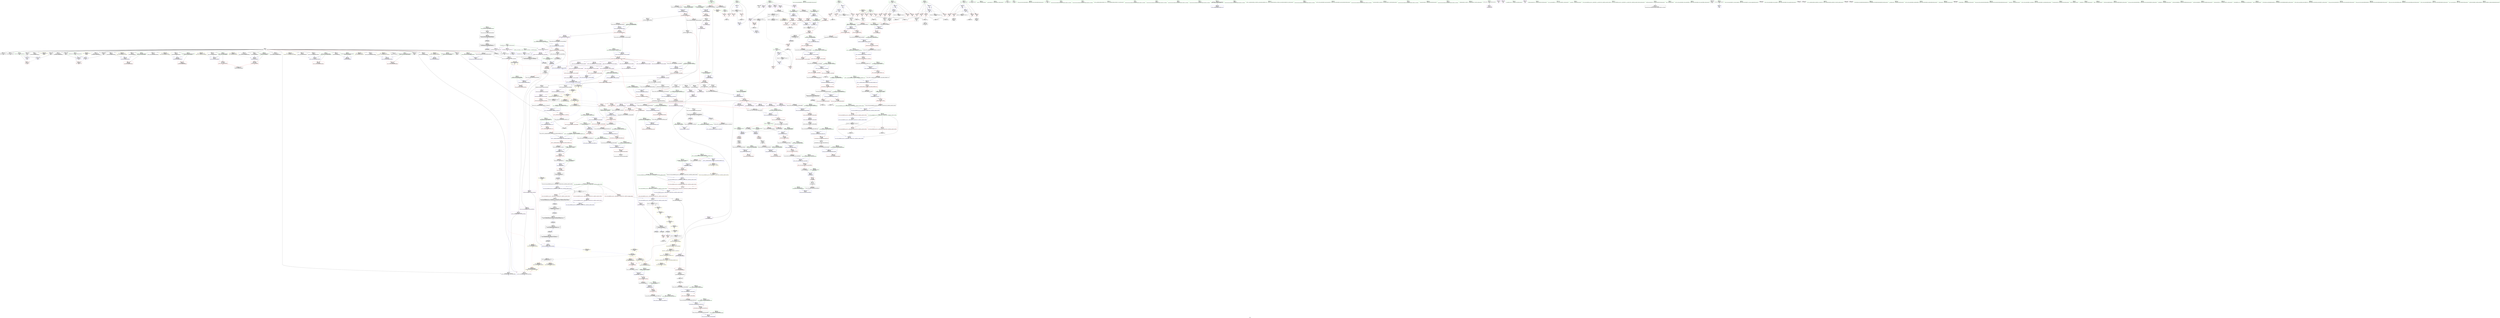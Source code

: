 digraph "SVFG" {
	label="SVFG";

	Node0x56438b446ee0 [shape=record,color=grey,label="{NodeID: 0\nNullPtr|{|<s31>42}}"];
	Node0x56438b446ee0 -> Node0x56438b489140[style=solid];
	Node0x56438b446ee0 -> Node0x56438b489240[style=solid];
	Node0x56438b446ee0 -> Node0x56438b489310[style=solid];
	Node0x56438b446ee0 -> Node0x56438b4893e0[style=solid];
	Node0x56438b446ee0 -> Node0x56438b4894b0[style=solid];
	Node0x56438b446ee0 -> Node0x56438b489580[style=solid];
	Node0x56438b446ee0 -> Node0x56438b489650[style=solid];
	Node0x56438b446ee0 -> Node0x56438b489720[style=solid];
	Node0x56438b446ee0 -> Node0x56438b4897f0[style=solid];
	Node0x56438b446ee0 -> Node0x56438b4898c0[style=solid];
	Node0x56438b446ee0 -> Node0x56438b489990[style=solid];
	Node0x56438b446ee0 -> Node0x56438b489a60[style=solid];
	Node0x56438b446ee0 -> Node0x56438b489b30[style=solid];
	Node0x56438b446ee0 -> Node0x56438b489c00[style=solid];
	Node0x56438b446ee0 -> Node0x56438b489cd0[style=solid];
	Node0x56438b446ee0 -> Node0x56438b489da0[style=solid];
	Node0x56438b446ee0 -> Node0x56438b489e70[style=solid];
	Node0x56438b446ee0 -> Node0x56438b489f40[style=solid];
	Node0x56438b446ee0 -> Node0x56438b48a010[style=solid];
	Node0x56438b446ee0 -> Node0x56438b48a0e0[style=solid];
	Node0x56438b446ee0 -> Node0x56438b48a1b0[style=solid];
	Node0x56438b446ee0 -> Node0x56438b48a280[style=solid];
	Node0x56438b446ee0 -> Node0x56438b48a350[style=solid];
	Node0x56438b446ee0 -> Node0x56438b48a420[style=solid];
	Node0x56438b446ee0 -> Node0x56438b48a4f0[style=solid];
	Node0x56438b446ee0 -> Node0x56438b48c1f0[style=solid];
	Node0x56438b446ee0 -> Node0x56438b49e780[style=solid];
	Node0x56438b446ee0 -> Node0x56438b49e850[style=solid];
	Node0x56438b446ee0 -> Node0x56438b49e920[style=solid];
	Node0x56438b446ee0 -> Node0x56438b4acbe0[style=solid];
	Node0x56438b446ee0 -> Node0x56438b4aec80[style=solid];
	Node0x56438b446ee0:s31 -> Node0x56438b51a1d0[style=solid,color=red];
	Node0x56438b498da0 [shape=record,color=black,label="{NodeID: 775\nMR_6V_3 = PHI(MR_6V_4, MR_6V_2, )\npts\{48 \}\n}"];
	Node0x56438b498da0 -> Node0x56438b491960[style=dashed];
	Node0x56438b498da0 -> Node0x56438b491a30[style=dashed];
	Node0x56438b498da0 -> Node0x56438b491b00[style=dashed];
	Node0x56438b498da0 -> Node0x56438b48d0c0[style=dashed];
	Node0x56438b48da80 [shape=record,color=blue,label="{NodeID: 443\n329\<--343\nretval\<--\n_ZSt3minIiERKT_S2_S2_\n}"];
	Node0x56438b48da80 -> Node0x56438b4cc180[style=dashed];
	Node0x56438b490fa0 [shape=record,color=purple,label="{NodeID: 277\n560\<--548\n_M_finish\<--this1\n_ZNSt12_Vector_baseIiSaIiEE17_M_create_storageEm\n}"];
	Node0x56438b490fa0 -> Node0x56438b49ec60[style=solid];
	Node0x56438b481af0 [shape=record,color=green,label="{NodeID: 111\n674\<--675\ncall2\<--call2_field_insensitive\n_ZN9__gnu_cxx13new_allocatorIiE8allocateEmPKv\n}"];
	Node0x56438b481af0 -> Node0x56438b486120[style=solid];
	Node0x56438b4dfb70 [shape=record,color=yellow,style=double,label="{NodeID: 886\n10V_1 = ENCHI(MR_10V_0)\npts\{58 \}\nFun[main]}"];
	Node0x56438b4dfb70 -> Node0x56438b48c630[style=dashed];
	Node0x56438b4dfb70 -> Node0x56438b48c7d0[style=dashed];
	Node0x56438b48ad40 [shape=record,color=red,label="{NodeID: 388\n806\<--783\n\<--__first.addr\n_ZSt10__fill_n_aIPimiEN9__gnu_cxx11__enable_ifIXsr11__is_scalarIT1_EE7__valueET_E6__typeES4_T0_RKS3_\n}"];
	Node0x56438b48ad40 -> Node0x56438b4a0730[style=solid];
	Node0x56438b486050 [shape=record,color=black,label="{NodeID: 222\n632\<--644\n_ZNSt16allocator_traitsISaIiEE8allocateERS0_m_ret\<--call\n_ZNSt16allocator_traitsISaIiEE8allocateERS0_m\n|{<s0>41}}"];
	Node0x56438b486050:s0 -> Node0x56438b517c20[style=solid,color=blue];
	Node0x56438b51db40 [shape=record,color=black,label="{NodeID: 1163\n681 = PHI(661, )\n0th arg _ZNK9__gnu_cxx13new_allocatorIiE8max_sizeEv }"];
	Node0x56438b51db40 -> Node0x56438b49f7c0[style=solid];
	Node0x56438b482500 [shape=record,color=green,label="{NodeID: 56\n286\<--287\n_ZNSt12_Vector_baseIiSaIiEED2Ev\<--_ZNSt12_Vector_baseIiSaIiEED2Ev_field_insensitive\n}"];
	Node0x56438b4a04c0 [shape=record,color=blue,label="{NodeID: 499\n787\<--782\n__value.addr\<--__value\n_ZSt10__fill_n_aIPimiEN9__gnu_cxx11__enable_ifIXsr11__is_scalarIT1_EE7__valueET_E6__typeES4_T0_RKS3_\n}"];
	Node0x56438b4a04c0 -> Node0x56438b48b080[style=dashed];
	Node0x56438b493d20 [shape=record,color=red,label="{NodeID: 333\n339\<--331\n\<--__a.addr\n_ZSt3minIiERKT_S2_S2_\n}"];
	Node0x56438b493d20 -> Node0x56438b494130[style=solid];
	Node0x56438b489580 [shape=record,color=black,label="{NodeID: 167\n131\<--3\n\<--dummyVal\nmain\n}"];
	Node0x56438b489580 -> Node0x56438b48c7d0[style=solid];
	Node0x56438b5192a0 [shape=record,color=black,label="{NodeID: 1108\n610 = PHI(549, )\n1st arg _ZNSt12_Vector_baseIiSaIiEE11_M_allocateEm }"];
	Node0x56438b5192a0 -> Node0x56438b49f2e0[style=solid];
	Node0x56438b46ef50 [shape=record,color=green,label="{NodeID: 1\n7\<--1\n__dso_handle\<--dummyObj\nGlob }"];
	Node0x56438b4992a0 [shape=record,color=black,label="{NodeID: 776\nMR_14V_2 = PHI(MR_14V_4, MR_14V_1, )\npts\{62 \}\n}"];
	Node0x56438b4992a0 -> Node0x56438b48c490[style=dashed];
	Node0x56438b48db50 [shape=record,color=blue,label="{NodeID: 444\n329\<--346\nretval\<--\n_ZSt3minIiERKT_S2_S2_\n}"];
	Node0x56438b48db50 -> Node0x56438b4cc180[style=dashed];
	Node0x56438b491070 [shape=record,color=purple,label="{NodeID: 278\n562\<--548\n_M_impl5\<--this1\n_ZNSt12_Vector_baseIiSaIiEE17_M_create_storageEm\n}"];
	Node0x56438b481bc0 [shape=record,color=green,label="{NodeID: 112\n676\<--677\n_Znwm\<--_Znwm_field_insensitive\n}"];
	Node0x56438b4dfc50 [shape=record,color=yellow,style=double,label="{NodeID: 887\n12V_1 = ENCHI(MR_12V_0)\npts\{60 \}\nFun[main]}"];
	Node0x56438b4dfc50 -> Node0x56438b48c700[style=dashed];
	Node0x56438b4dfc50 -> Node0x56438b48c8a0[style=dashed];
	Node0x56438b48ae10 [shape=record,color=red,label="{NodeID: 389\n813\<--783\n\<--__first.addr\n_ZSt10__fill_n_aIPimiEN9__gnu_cxx11__enable_ifIXsr11__is_scalarIT1_EE7__valueET_E6__typeES4_T0_RKS3_\n}"];
	Node0x56438b48ae10 -> Node0x56438b491550[style=solid];
	Node0x56438b486120 [shape=record,color=black,label="{NodeID: 223\n678\<--674\n\<--call2\n_ZN9__gnu_cxx13new_allocatorIiE8allocateEmPKv\n}"];
	Node0x56438b486120 -> Node0x56438b4861f0[style=solid];
	Node0x56438b51dc50 [shape=record,color=black,label="{NodeID: 1164\n572 = PHI(427, 503, 511, )\n0th arg _ZNSt12_Vector_baseIiSaIiEE12_Vector_implD2Ev }"];
	Node0x56438b51dc50 -> Node0x56438b49ee00[style=solid];
	Node0x56438b482600 [shape=record,color=green,label="{NodeID: 57\n294\<--295\n__gxx_personality_v0\<--__gxx_personality_v0_field_insensitive\n}"];
	Node0x56438b4a0590 [shape=record,color=blue,label="{NodeID: 500\n789\<--797\n__tmp\<--\n_ZSt10__fill_n_aIPimiEN9__gnu_cxx11__enable_ifIXsr11__is_scalarIT1_EE7__valueET_E6__typeES4_T0_RKS3_\n}"];
	Node0x56438b4a0590 -> Node0x56438b48b150[style=dashed];
	Node0x56438b493df0 [shape=record,color=red,label="{NodeID: 334\n346\<--331\n\<--__a.addr\n_ZSt3minIiERKT_S2_S2_\n}"];
	Node0x56438b493df0 -> Node0x56438b48db50[style=solid];
	Node0x56438b489650 [shape=record,color=black,label="{NodeID: 168\n133\<--3\n\<--dummyVal\nmain\n}"];
	Node0x56438b489650 -> Node0x56438b48c8a0[style=solid];
	Node0x56438b5193e0 [shape=record,color=black,label="{NodeID: 1109\n692 = PHI(464, )\n0th arg _ZSt27__uninitialized_default_n_aIPimiET_S1_T0_RSaIT1_E }"];
	Node0x56438b5193e0 -> Node0x56438b49f890[style=solid];
	Node0x56438b46efe0 [shape=record,color=green,label="{NodeID: 2\n8\<--1\n_ZSt3cin\<--dummyObj\nGlob }"];
	Node0x56438b4997a0 [shape=record,color=black,label="{NodeID: 777\nMR_16V_2 = PHI(MR_16V_5, MR_16V_1, )\npts\{64 \}\n}"];
	Node0x56438b4997a0 -> Node0x56438b48c970[style=dashed];
	Node0x56438b48dc20 [shape=record,color=blue,label="{NodeID: 445\n356\<--355\nthis.addr\<--this\n_ZNSt6vectorIiSaIiEED2Ev\n}"];
	Node0x56438b48dc20 -> Node0x56438b494200[style=dashed];
	Node0x56438b491140 [shape=record,color=purple,label="{NodeID: 279\n563\<--548\n_M_start6\<--this1\n_ZNSt12_Vector_baseIiSaIiEE17_M_create_storageEm\n}"];
	Node0x56438b491140 -> Node0x56438b495650[style=solid];
	Node0x56438b481cc0 [shape=record,color=green,label="{NodeID: 113\n682\<--683\nthis.addr\<--this.addr_field_insensitive\n_ZNK9__gnu_cxx13new_allocatorIiE8max_sizeEv\n}"];
	Node0x56438b481cc0 -> Node0x56438b4960e0[style=solid];
	Node0x56438b481cc0 -> Node0x56438b49f7c0[style=solid];
	Node0x56438b48aee0 [shape=record,color=red,label="{NodeID: 390\n817\<--783\n\<--__first.addr\n_ZSt10__fill_n_aIPimiEN9__gnu_cxx11__enable_ifIXsr11__is_scalarIT1_EE7__valueET_E6__typeES4_T0_RKS3_\n}"];
	Node0x56438b48aee0 -> Node0x56438b48eab0[style=solid];
	Node0x56438b4861f0 [shape=record,color=black,label="{NodeID: 224\n648\<--678\n_ZN9__gnu_cxx13new_allocatorIiE8allocateEmPKv_ret\<--\n_ZN9__gnu_cxx13new_allocatorIiE8allocateEmPKv\n|{<s0>42}}"];
	Node0x56438b4861f0:s0 -> Node0x56438b517d60[style=solid,color=blue];
	Node0x56438b482700 [shape=record,color=green,label="{NodeID: 58\n300\<--301\nthis.addr\<--this.addr_field_insensitive\n_ZNSaIiED2Ev\n}"];
	Node0x56438b482700 -> Node0x56438b493910[style=solid];
	Node0x56438b482700 -> Node0x56438b48d670[style=solid];
	Node0x56438b4c8b80 [shape=record,color=yellow,style=double,label="{NodeID: 833\n24V_1 = ENCHI(MR_24V_0)\npts\{675 \}\nFun[_ZNSt27__uninitialized_default_n_1ILb1EE18__uninit_default_nIPimEET_S3_T0_]|{<s0>48}}"];
	Node0x56438b4c8b80:s0 -> Node0x56438b4dad60[style=dashed,color=red];
	Node0x56438b4a0660 [shape=record,color=blue,label="{NodeID: 501\n791\<--799\n__niter\<--\n_ZSt10__fill_n_aIPimiEN9__gnu_cxx11__enable_ifIXsr11__is_scalarIT1_EE7__valueET_E6__typeES4_T0_RKS3_\n}"];
	Node0x56438b4a0660 -> Node0x56438b497ea0[style=dashed];
	Node0x56438b493ec0 [shape=record,color=red,label="{NodeID: 335\n337\<--333\n\<--__b.addr\n_ZSt3minIiERKT_S2_S2_\n}"];
	Node0x56438b493ec0 -> Node0x56438b494060[style=solid];
	Node0x56438b489720 [shape=record,color=black,label="{NodeID: 169\n225\<--3\nlpad.val\<--dummyVal\nmain\n}"];
	Node0x56438b519520 [shape=record,color=black,label="{NodeID: 1110\n693 = PHI(465, )\n1st arg _ZSt27__uninitialized_default_n_aIPimiET_S1_T0_RSaIT1_E }"];
	Node0x56438b519520 -> Node0x56438b49f960[style=solid];
	Node0x56438b46f290 [shape=record,color=green,label="{NodeID: 3\n9\<--1\n.str\<--dummyObj\nGlob }"];
	Node0x56438b499ca0 [shape=record,color=black,label="{NodeID: 778\nMR_18V_2 = PHI(MR_18V_4, MR_18V_1, )\npts\{66 \}\n}"];
	Node0x56438b499ca0 -> Node0x56438b48ca40[style=dashed];
	Node0x56438b499ca0 -> Node0x56438b499ca0[style=dashed];
	Node0x56438b48dcf0 [shape=record,color=blue,label="{NodeID: 446\n358\<--383\nexn.slot\<--\n_ZNSt6vectorIiSaIiEED2Ev\n}"];
	Node0x56438b48dcf0 -> Node0x56438b4942d0[style=dashed];
	Node0x56438b491210 [shape=record,color=purple,label="{NodeID: 280\n567\<--548\n_M_impl7\<--this1\n_ZNSt12_Vector_baseIiSaIiEE17_M_create_storageEm\n}"];
	Node0x56438b486810 [shape=record,color=green,label="{NodeID: 114\n695\<--696\n__first.addr\<--__first.addr_field_insensitive\n_ZSt27__uninitialized_default_n_aIPimiET_S1_T0_RSaIT1_E\n}"];
	Node0x56438b486810 -> Node0x56438b4961b0[style=solid];
	Node0x56438b486810 -> Node0x56438b49f890[style=solid];
	Node0x56438b48afb0 [shape=record,color=red,label="{NodeID: 391\n799\<--785\n\<--__n.addr\n_ZSt10__fill_n_aIPimiEN9__gnu_cxx11__enable_ifIXsr11__is_scalarIT1_EE7__valueET_E6__typeES4_T0_RKS3_\n}"];
	Node0x56438b48afb0 -> Node0x56438b4a0660[style=solid];
	Node0x56438b4862c0 [shape=record,color=black,label="{NodeID: 225\n680\<--687\n_ZNK9__gnu_cxx13new_allocatorIiE8max_sizeEv_ret\<--\n_ZNK9__gnu_cxx13new_allocatorIiE8max_sizeEv\n|{<s0>43}}"];
	Node0x56438b4862c0:s0 -> Node0x56438b517ea0[style=solid,color=blue];
	Node0x56438b4827d0 [shape=record,color=green,label="{NodeID: 59\n306\<--307\n_ZN9__gnu_cxx13new_allocatorIiED2Ev\<--_ZN9__gnu_cxx13new_allocatorIiED2Ev_field_insensitive\n}"];
	Node0x56438b4a0730 [shape=record,color=blue,label="{NodeID: 502\n806\<--805\n\<--\n_ZSt10__fill_n_aIPimiEN9__gnu_cxx11__enable_ifIXsr11__is_scalarIT1_EE7__valueET_E6__typeES4_T0_RKS3_\n}"];
	Node0x56438b4a0730 -> Node0x56438b4974a0[style=dashed];
	Node0x56438b493f90 [shape=record,color=red,label="{NodeID: 336\n343\<--333\n\<--__b.addr\n_ZSt3minIiERKT_S2_S2_\n}"];
	Node0x56438b493f90 -> Node0x56438b48da80[style=solid];
	Node0x56438b4897f0 [shape=record,color=black,label="{NodeID: 170\n226\<--3\nlpad.val52\<--dummyVal\nmain\n}"];
	Node0x56438b519660 [shape=record,color=black,label="{NodeID: 1111\n694 = PHI(467, )\n2nd arg _ZSt27__uninitialized_default_n_aIPimiET_S1_T0_RSaIT1_E }"];
	Node0x56438b519660 -> Node0x56438b49fa30[style=solid];
	Node0x56438b46f320 [shape=record,color=green,label="{NodeID: 4\n11\<--1\n.str.1\<--dummyObj\nGlob }"];
	Node0x56438b49a1a0 [shape=record,color=black,label="{NodeID: 779\nMR_20V_2 = PHI(MR_20V_5, MR_20V_1, )\npts\{68 \}\n}"];
	Node0x56438b49a1a0 -> Node0x56438b48cd80[style=dashed];
	Node0x56438b48ddc0 [shape=record,color=blue,label="{NodeID: 447\n360\<--385\nehselector.slot\<--\n_ZNSt6vectorIiSaIiEED2Ev\n}"];
	Node0x56438b4912e0 [shape=record,color=purple,label="{NodeID: 281\n568\<--548\n_M_end_of_storage\<--this1\n_ZNSt12_Vector_baseIiSaIiEE17_M_create_storageEm\n}"];
	Node0x56438b4912e0 -> Node0x56438b49ed30[style=solid];
	Node0x56438b4868a0 [shape=record,color=green,label="{NodeID: 115\n697\<--698\n__n.addr\<--__n.addr_field_insensitive\n_ZSt27__uninitialized_default_n_aIPimiET_S1_T0_RSaIT1_E\n}"];
	Node0x56438b4868a0 -> Node0x56438b496280[style=solid];
	Node0x56438b4868a0 -> Node0x56438b49f960[style=solid];
	Node0x56438b48b080 [shape=record,color=red,label="{NodeID: 392\n796\<--787\n\<--__value.addr\n_ZSt10__fill_n_aIPimiEN9__gnu_cxx11__enable_ifIXsr11__is_scalarIT1_EE7__valueET_E6__typeES4_T0_RKS3_\n}"];
	Node0x56438b48b080 -> Node0x56438b48b3c0[style=solid];
	Node0x56438b486390 [shape=record,color=black,label="{NodeID: 226\n691\<--706\n_ZSt27__uninitialized_default_n_aIPimiET_S1_T0_RSaIT1_E_ret\<--call\n_ZSt27__uninitialized_default_n_aIPimiET_S1_T0_RSaIT1_E\n|{<s0>32}}"];
	Node0x56438b486390:s0 -> Node0x56438b5179a0[style=solid,color=blue];
	Node0x56438b4828d0 [shape=record,color=green,label="{NodeID: 60\n312\<--313\nthis.addr\<--this.addr_field_insensitive\n_ZNSt6vectorIiSaIiEEixEm\n}"];
	Node0x56438b4828d0 -> Node0x56438b4939e0[style=solid];
	Node0x56438b4828d0 -> Node0x56438b48d740[style=solid];
	Node0x56438b4a0800 [shape=record,color=blue,label="{NodeID: 503\n791\<--810\n__niter\<--dec\n_ZSt10__fill_n_aIPimiEN9__gnu_cxx11__enable_ifIXsr11__is_scalarIT1_EE7__valueET_E6__typeES4_T0_RKS3_\n}"];
	Node0x56438b4a0800 -> Node0x56438b497ea0[style=dashed];
	Node0x56438b494060 [shape=record,color=red,label="{NodeID: 337\n338\<--337\n\<--\n_ZSt3minIiERKT_S2_S2_\n}"];
	Node0x56438b494060 -> Node0x56438b4ae380[style=solid];
	Node0x56438b4898c0 [shape=record,color=black,label="{NodeID: 171\n279\<--3\n\<--dummyVal\n_ZNSt6vectorIiSaIiEEC2EmRKS0_\n}"];
	Node0x56438b5197a0 [shape=record,color=black,label="{NodeID: 1112\n310 = PHI(53, 53, 53, )\n0th arg _ZNSt6vectorIiSaIiEEixEm }"];
	Node0x56438b5197a0 -> Node0x56438b48d740[style=solid];
	Node0x56438b46f3b0 [shape=record,color=green,label="{NodeID: 5\n14\<--1\n\<--dummyObj\nCan only get source location for instruction, argument, global var or function.}"];
	Node0x56438b4d6a80 [shape=record,color=black,label="{NodeID: 780\nMR_22V_2 = PHI(MR_22V_5, MR_22V_1, )\npts\{70 \}\n}"];
	Node0x56438b4d6a80 -> Node0x56438b48ce50[style=dashed];
	Node0x56438b48de90 [shape=record,color=blue,label="{NodeID: 448\n397\<--396\nthis.addr\<--this\n_ZN9__gnu_cxx13new_allocatorIiEC2Ev\n}"];
	Node0x56438b48de90 -> Node0x56438b494540[style=dashed];
	Node0x56438b4913b0 [shape=record,color=purple,label="{NodeID: 282\n622\<--617\n_M_impl\<--this1\n_ZNSt12_Vector_baseIiSaIiEE11_M_allocateEm\n}"];
	Node0x56438b4913b0 -> Node0x56438b485de0[style=solid];
	Node0x56438b486970 [shape=record,color=green,label="{NodeID: 116\n699\<--700\n.addr\<--.addr_field_insensitive\n_ZSt27__uninitialized_default_n_aIPimiET_S1_T0_RSaIT1_E\n}"];
	Node0x56438b486970 -> Node0x56438b49fa30[style=solid];
	Node0x56438b4acbe0 [shape=record,color=black,label="{NodeID: 725\n630 = PHI(625, 3, )\n}"];
	Node0x56438b4acbe0 -> Node0x56438b485eb0[style=solid];
	Node0x56438b48b150 [shape=record,color=red,label="{NodeID: 393\n805\<--789\n\<--__tmp\n_ZSt10__fill_n_aIPimiEN9__gnu_cxx11__enable_ifIXsr11__is_scalarIT1_EE7__valueET_E6__typeES4_T0_RKS3_\n}"];
	Node0x56438b48b150 -> Node0x56438b4a0730[style=solid];
	Node0x56438b486460 [shape=record,color=black,label="{NodeID: 227\n717\<--716\n\<--_M_impl\n_ZNSt12_Vector_baseIiSaIiEE19_M_get_Tp_allocatorEv\n}"];
	Node0x56438b486460 -> Node0x56438b486530[style=solid];
	Node0x56438b4829a0 [shape=record,color=green,label="{NodeID: 61\n314\<--315\n__n.addr\<--__n.addr_field_insensitive\n_ZNSt6vectorIiSaIiEEixEm\n}"];
	Node0x56438b4829a0 -> Node0x56438b493ab0[style=solid];
	Node0x56438b4829a0 -> Node0x56438b48d810[style=solid];
	Node0x56438b4a08d0 [shape=record,color=blue,label="{NodeID: 504\n783\<--814\n__first.addr\<--incdec.ptr\n_ZSt10__fill_n_aIPimiEN9__gnu_cxx11__enable_ifIXsr11__is_scalarIT1_EE7__valueET_E6__typeES4_T0_RKS3_\n}"];
	Node0x56438b4a08d0 -> Node0x56438b4979a0[style=dashed];
	Node0x56438b494130 [shape=record,color=red,label="{NodeID: 338\n340\<--339\n\<--\n_ZSt3minIiERKT_S2_S2_\n}"];
	Node0x56438b494130 -> Node0x56438b4ae380[style=solid];
	Node0x56438b489990 [shape=record,color=black,label="{NodeID: 172\n280\<--3\n\<--dummyVal\n_ZNSt6vectorIiSaIiEEC2EmRKS0_\n}"];
	Node0x56438b489990 -> Node0x56438b48d4d0[style=solid];
	Node0x56438b519a80 [shape=record,color=black,label="{NodeID: 1113\n311 = PHI(112, 152, 156, )\n1st arg _ZNSt6vectorIiSaIiEEixEm }"];
	Node0x56438b519a80 -> Node0x56438b48d810[style=solid];
	Node0x56438b46f440 [shape=record,color=green,label="{NodeID: 6\n72\<--1\n\<--dummyObj\nCan only get source location for instruction, argument, global var or function.}"];
	Node0x56438b4d6f80 [shape=record,color=black,label="{NodeID: 781\nMR_24V_2 = PHI(MR_24V_3, MR_24V_1, )\npts\{675 \}\n|{<s0>7}}"];
	Node0x56438b4d6f80:s0 -> Node0x56438b4de900[style=dashed,color=red];
	Node0x56438b48df60 [shape=record,color=blue,label="{NodeID: 449\n404\<--403\nthis.addr\<--this\n_ZN9__gnu_cxx13new_allocatorIiED2Ev\n}"];
	Node0x56438b48df60 -> Node0x56438b494610[style=dashed];
	Node0x56438b491480 [shape=record,color=purple,label="{NodeID: 283\n716\<--715\n_M_impl\<--this1\n_ZNSt12_Vector_baseIiSaIiEE19_M_get_Tp_allocatorEv\n}"];
	Node0x56438b491480 -> Node0x56438b486460[style=solid];
	Node0x56438b486a40 [shape=record,color=green,label="{NodeID: 117\n707\<--708\n_ZSt25__uninitialized_default_nIPimET_S1_T0_\<--_ZSt25__uninitialized_default_nIPimET_S1_T0__field_insensitive\n}"];
	Node0x56438b4ad180 [shape=record,color=grey,label="{NodeID: 726\n219 = Binary(218, 77, )\n}"];
	Node0x56438b4ad180 -> Node0x56438b48d0c0[style=solid];
	Node0x56438b48b220 [shape=record,color=red,label="{NodeID: 394\n802\<--791\n\<--__niter\n_ZSt10__fill_n_aIPimiEN9__gnu_cxx11__enable_ifIXsr11__is_scalarIT1_EE7__valueET_E6__typeES4_T0_RKS3_\n}"];
	Node0x56438b48b220 -> Node0x56438b4ae980[style=solid];
	Node0x56438b486530 [shape=record,color=black,label="{NodeID: 228\n710\<--717\n_ZNSt12_Vector_baseIiSaIiEE19_M_get_Tp_allocatorEv_ret\<--\n_ZNSt12_Vector_baseIiSaIiEE19_M_get_Tp_allocatorEv\n|{<s0>23|<s1>31}}"];
	Node0x56438b486530:s0 -> Node0x56438b517620[style=solid,color=blue];
	Node0x56438b486530:s1 -> Node0x56438b517830[style=solid,color=blue];
	Node0x56438b482a70 [shape=record,color=green,label="{NodeID: 62\n329\<--330\nretval\<--retval_field_insensitive\n_ZSt3minIiERKT_S2_S2_\n}"];
	Node0x56438b482a70 -> Node0x56438b493c50[style=solid];
	Node0x56438b482a70 -> Node0x56438b48da80[style=solid];
	Node0x56438b482a70 -> Node0x56438b48db50[style=solid];
	Node0x56438b4a09a0 [shape=record,color=blue,label="{NodeID: 505\n821\<--820\n__it.addr\<--__it\n_ZSt12__niter_baseIPiET_S1_\n}"];
	Node0x56438b4a09a0 -> Node0x56438b48b490[style=dashed];
	Node0x56438b494200 [shape=record,color=red,label="{NodeID: 339\n363\<--356\nthis1\<--this.addr\n_ZNSt6vectorIiSaIiEED2Ev\n}"];
	Node0x56438b494200 -> Node0x56438b485280[style=solid];
	Node0x56438b494200 -> Node0x56438b485350[style=solid];
	Node0x56438b494200 -> Node0x56438b485420[style=solid];
	Node0x56438b494200 -> Node0x56438b4854f0[style=solid];
	Node0x56438b494200 -> Node0x56438b4855c0[style=solid];
	Node0x56438b489a60 [shape=record,color=black,label="{NodeID: 173\n282\<--3\n\<--dummyVal\n_ZNSt6vectorIiSaIiEEC2EmRKS0_\n}"];
	Node0x56438b489a60 -> Node0x56438b48d5a0[style=solid];
	Node0x56438b519c40 [shape=record,color=black,label="{NodeID: 1114\n540 = PHI(426, )\n0th arg _ZNSt12_Vector_baseIiSaIiEE17_M_create_storageEm }"];
	Node0x56438b519c40 -> Node0x56438b49e9f0[style=solid];
	Node0x56438b46fc80 [shape=record,color=green,label="{NodeID: 7\n77\<--1\n\<--dummyObj\nCan only get source location for instruction, argument, global var or function.}"];
	Node0x56438b4d7480 [shape=record,color=black,label="{NodeID: 782\nMR_26V_2 = PHI(MR_26V_4, MR_26V_1, )\npts\{500000 \}\n}"];
	Node0x56438b4d7480 -> Node0x56438b4cbc80[style=dashed];
	Node0x56438b48e030 [shape=record,color=blue,label="{NodeID: 450\n413\<--410\nthis.addr\<--this\n_ZNSt12_Vector_baseIiSaIiEEC2EmRKS0_\n}"];
	Node0x56438b48e030 -> Node0x56438b4946e0[style=dashed];
	Node0x56438b491550 [shape=record,color=purple,label="{NodeID: 284\n814\<--813\nincdec.ptr\<--\n_ZSt10__fill_n_aIPimiEN9__gnu_cxx11__enable_ifIXsr11__is_scalarIT1_EE7__valueET_E6__typeES4_T0_RKS3_\n}"];
	Node0x56438b491550 -> Node0x56438b4a08d0[style=solid];
	Node0x56438b486b40 [shape=record,color=green,label="{NodeID: 118\n712\<--713\nthis.addr\<--this.addr_field_insensitive\n_ZNSt12_Vector_baseIiSaIiEE19_M_get_Tp_allocatorEv\n}"];
	Node0x56438b486b40 -> Node0x56438b496350[style=solid];
	Node0x56438b486b40 -> Node0x56438b49fb00[style=solid];
	Node0x56438b4ad300 [shape=record,color=grey,label="{NodeID: 727\n673 = Binary(672, 499, )\n}"];
	Node0x56438b48b2f0 [shape=record,color=red,label="{NodeID: 395\n809\<--791\n\<--__niter\n_ZSt10__fill_n_aIPimiEN9__gnu_cxx11__enable_ifIXsr11__is_scalarIT1_EE7__valueET_E6__typeES4_T0_RKS3_\n}"];
	Node0x56438b48b2f0 -> Node0x56438b4ad480[style=solid];
	Node0x56438b486600 [shape=record,color=black,label="{NodeID: 229\n719\<--734\n_ZSt25__uninitialized_default_nIPimET_S1_T0__ret\<--call\n_ZSt25__uninitialized_default_nIPimET_S1_T0_\n|{<s0>46}}"];
	Node0x56438b486600:s0 -> Node0x56438b517fe0[style=solid,color=blue];
	Node0x56438b482b40 [shape=record,color=green,label="{NodeID: 63\n331\<--332\n__a.addr\<--__a.addr_field_insensitive\n_ZSt3minIiERKT_S2_S2_\n}"];
	Node0x56438b482b40 -> Node0x56438b493d20[style=solid];
	Node0x56438b482b40 -> Node0x56438b493df0[style=solid];
	Node0x56438b482b40 -> Node0x56438b48d8e0[style=solid];
	Node0x56438b4c9010 [shape=record,color=yellow,style=double,label="{NodeID: 838\n26V_1 = ENCHI(MR_26V_0)\npts\{500000 \}\nFun[_ZSt3minIiERKT_S2_S2_]}"];
	Node0x56438b4c9010 -> Node0x56438b494060[style=dashed];
	Node0x56438b4c9010 -> Node0x56438b494130[style=dashed];
	Node0x56438b4a0a70 [shape=record,color=blue,label="{NodeID: 506\n830\<--827\nthis.addr\<--this\n_ZNSt12_Vector_baseIiSaIiEE13_M_deallocateEPim\n}"];
	Node0x56438b4a0a70 -> Node0x56438b48b560[style=dashed];
	Node0x56438b4942d0 [shape=record,color=red,label="{NodeID: 340\n390\<--358\nexn\<--exn.slot\n_ZNSt6vectorIiSaIiEED2Ev\n|{<s0>27}}"];
	Node0x56438b4942d0:s0 -> Node0x56438b519e60[style=solid,color=red];
	Node0x56438b489b30 [shape=record,color=black,label="{NodeID: 174\n291\<--3\nlpad.val\<--dummyVal\n_ZNSt6vectorIiSaIiEEC2EmRKS0_\n}"];
	Node0x56438b519d50 [shape=record,color=black,label="{NodeID: 1115\n541 = PHI(432, )\n1st arg _ZNSt12_Vector_baseIiSaIiEE17_M_create_storageEm }"];
	Node0x56438b519d50 -> Node0x56438b49eac0[style=solid];
	Node0x56438b46fd40 [shape=record,color=green,label="{NodeID: 8\n85\<--1\n\<--dummyObj\nCan only get source location for instruction, argument, global var or function.}"];
	Node0x56438b4d7980 [shape=record,color=black,label="{NodeID: 783\nMR_28V_2 = PHI(MR_28V_3, MR_28V_1, )\npts\{540000 \}\n|{<s0>7}}"];
	Node0x56438b4d7980:s0 -> Node0x56438b4de9e0[style=dashed,color=red];
	Node0x56438b48e100 [shape=record,color=blue,label="{NodeID: 451\n415\<--411\n__n.addr\<--__n\n_ZNSt12_Vector_baseIiSaIiEEC2EmRKS0_\n}"];
	Node0x56438b48e100 -> Node0x56438b4947b0[style=dashed];
	Node0x56438b491620 [shape=record,color=purple,label="{NodeID: 285\n843\<--839\n_M_impl\<--this1\n_ZNSt12_Vector_baseIiSaIiEE13_M_deallocateEPim\n}"];
	Node0x56438b491620 -> Node0x56438b48ec50[style=solid];
	Node0x56438b486c10 [shape=record,color=green,label="{NodeID: 119\n722\<--723\n__first.addr\<--__first.addr_field_insensitive\n_ZSt25__uninitialized_default_nIPimET_S1_T0_\n}"];
	Node0x56438b486c10 -> Node0x56438b496420[style=solid];
	Node0x56438b486c10 -> Node0x56438b49fbd0[style=solid];
	Node0x56438b4ad480 [shape=record,color=grey,label="{NodeID: 728\n810 = Binary(809, 811, )\n}"];
	Node0x56438b4ad480 -> Node0x56438b4a0800[style=solid];
	Node0x56438b48b3c0 [shape=record,color=red,label="{NodeID: 396\n797\<--796\n\<--\n_ZSt10__fill_n_aIPimiEN9__gnu_cxx11__enable_ifIXsr11__is_scalarIT1_EE7__valueET_E6__typeES4_T0_RKS3_\n}"];
	Node0x56438b48b3c0 -> Node0x56438b4a0590[style=solid];
	Node0x56438b4866d0 [shape=record,color=black,label="{NodeID: 230\n738\<--752\n_ZNSt27__uninitialized_default_n_1ILb1EE18__uninit_default_nIPimEET_S3_T0__ret\<--call\n_ZNSt27__uninitialized_default_n_1ILb1EE18__uninit_default_nIPimEET_S3_T0_\n|{<s0>47}}"];
	Node0x56438b4866d0:s0 -> Node0x56438b518120[style=solid,color=blue];
	Node0x56438b482c10 [shape=record,color=green,label="{NodeID: 64\n333\<--334\n__b.addr\<--__b.addr_field_insensitive\n_ZSt3minIiERKT_S2_S2_\n}"];
	Node0x56438b482c10 -> Node0x56438b493ec0[style=solid];
	Node0x56438b482c10 -> Node0x56438b493f90[style=solid];
	Node0x56438b482c10 -> Node0x56438b48d9b0[style=solid];
	Node0x56438b4a0b40 [shape=record,color=blue,label="{NodeID: 507\n832\<--828\n__p.addr\<--__p\n_ZNSt12_Vector_baseIiSaIiEE13_M_deallocateEPim\n}"];
	Node0x56438b4a0b40 -> Node0x56438b48b630[style=dashed];
	Node0x56438b4a0b40 -> Node0x56438b48b700[style=dashed];
	Node0x56438b4943a0 [shape=record,color=red,label="{NodeID: 341\n367\<--366\n\<--_M_start\n_ZNSt6vectorIiSaIiEED2Ev\n|{<s0>24}}"];
	Node0x56438b4943a0:s0 -> Node0x56438b51b0a0[style=solid,color=red];
	Node0x56438b489c00 [shape=record,color=black,label="{NodeID: 175\n292\<--3\nlpad.val2\<--dummyVal\n_ZNSt6vectorIiSaIiEEC2EmRKS0_\n}"];
	Node0x56438b519e60 [shape=record,color=black,label="{NodeID: 1116\n853 = PHI(390, 514, )\n0th arg __clang_call_terminate }"];
	Node0x56438b46fe00 [shape=record,color=green,label="{NodeID: 9\n86\<--1\n\<--dummyObj\nCan only get source location for instruction, argument, global var or function.}"];
	Node0x56438b4d7e80 [shape=record,color=black,label="{NodeID: 784\nMR_30V_2 = PHI(MR_30V_3, MR_30V_1, )\npts\{540001 540002 \}\n|{<s0>7|<s1>7}}"];
	Node0x56438b4d7e80:s0 -> Node0x56438b4deac0[style=dashed,color=red];
	Node0x56438b4d7e80:s1 -> Node0x56438b4deba0[style=dashed,color=red];
	Node0x56438b48e1d0 [shape=record,color=blue,label="{NodeID: 452\n417\<--412\n__a.addr\<--__a\n_ZNSt12_Vector_baseIiSaIiEEC2EmRKS0_\n}"];
	Node0x56438b48e1d0 -> Node0x56438b494880[style=dashed];
	Node0x56438b4916f0 [shape=record,color=purple,label="{NodeID: 286\n324\<--322\nadd.ptr\<--\n_ZNSt6vectorIiSaIiEEixEm\n}"];
	Node0x56438b4916f0 -> Node0x56438b4850e0[style=solid];
	Node0x56438b486ce0 [shape=record,color=green,label="{NodeID: 120\n724\<--725\n__n.addr\<--__n.addr_field_insensitive\n_ZSt25__uninitialized_default_nIPimET_S1_T0_\n}"];
	Node0x56438b486ce0 -> Node0x56438b4964f0[style=solid];
	Node0x56438b486ce0 -> Node0x56438b49fca0[style=solid];
	Node0x56438b4ad600 [shape=record,color=grey,label="{NodeID: 729\n170 = Binary(169, 77, )\n}"];
	Node0x56438b4ad600 -> Node0x56438b48cb10[style=solid];
	Node0x56438b48b490 [shape=record,color=red,label="{NodeID: 397\n824\<--821\n\<--__it.addr\n_ZSt12__niter_baseIPiET_S1_\n}"];
	Node0x56438b48b490 -> Node0x56438b48eb80[style=solid];
	Node0x56438b48ea20 [shape=record,color=black,label="{NodeID: 231\n756\<--775\n_ZSt6fill_nIPimiET_S1_T0_RKT1__ret\<--call1\n_ZSt6fill_nIPimiET_S1_T0_RKT1_\n|{<s0>48}}"];
	Node0x56438b48ea20:s0 -> Node0x56438b518260[style=solid,color=blue];
	Node0x56438b482ce0 [shape=record,color=green,label="{NodeID: 65\n356\<--357\nthis.addr\<--this.addr_field_insensitive\n_ZNSt6vectorIiSaIiEED2Ev\n}"];
	Node0x56438b482ce0 -> Node0x56438b494200[style=solid];
	Node0x56438b482ce0 -> Node0x56438b48dc20[style=solid];
	Node0x56438b4a0c10 [shape=record,color=blue,label="{NodeID: 508\n834\<--829\n__n.addr\<--__n\n_ZNSt12_Vector_baseIiSaIiEE13_M_deallocateEPim\n}"];
	Node0x56438b4a0c10 -> Node0x56438b48b7d0[style=dashed];
	Node0x56438b494470 [shape=record,color=red,label="{NodeID: 342\n371\<--370\n\<--_M_finish\n_ZNSt6vectorIiSaIiEED2Ev\n|{<s0>24}}"];
	Node0x56438b494470:s0 -> Node0x56438b51b1e0[style=solid,color=red];
	Node0x56438b489cd0 [shape=record,color=black,label="{NodeID: 176\n382\<--3\n\<--dummyVal\n_ZNSt6vectorIiSaIiEED2Ev\n}"];
	Node0x56438b519fb0 [shape=record,color=black,label="{NodeID: 1117\n649 = PHI(642, )\n0th arg _ZN9__gnu_cxx13new_allocatorIiE8allocateEmPKv }"];
	Node0x56438b519fb0 -> Node0x56438b49f550[style=solid];
	Node0x56438b46ff00 [shape=record,color=green,label="{NodeID: 10\n87\<--1\n\<--dummyObj\nCan only get source location for instruction, argument, global var or function.}"];
	Node0x56438b48e2a0 [shape=record,color=blue,label="{NodeID: 453\n419\<--438\nexn.slot\<--\n_ZNSt12_Vector_baseIiSaIiEEC2EmRKS0_\n}"];
	Node0x56438b48e2a0 -> Node0x56438b494950[style=dashed];
	Node0x56438b4917c0 [shape=record,color=purple,label="{NodeID: 287\n566\<--564\nadd.ptr\<--\n_ZNSt12_Vector_baseIiSaIiEE17_M_create_storageEm\n}"];
	Node0x56438b4917c0 -> Node0x56438b49ed30[style=solid];
	Node0x56438b486db0 [shape=record,color=green,label="{NodeID: 121\n726\<--727\n__assignable\<--__assignable_field_insensitive\n_ZSt25__uninitialized_default_nIPimET_S1_T0_\n}"];
	Node0x56438b486db0 -> Node0x56438b49fd70[style=solid];
	Node0x56438b4eb130 [shape=record,color=yellow,style=double,label="{NodeID: 1062\n28V_3 = CSCHI(MR_28V_2)\npts\{540000 \}\nCS[]|{|<s1>9|<s2>12|<s3>13|<s4>14|<s5>17}}"];
	Node0x56438b4eb130 -> Node0x56438b4d7980[style=dashed];
	Node0x56438b4eb130:s1 -> Node0x56438b4da140[style=dashed,color=red];
	Node0x56438b4eb130:s2 -> Node0x56438b4c9a40[style=dashed,color=red];
	Node0x56438b4eb130:s3 -> Node0x56438b4da140[style=dashed,color=red];
	Node0x56438b4eb130:s4 -> Node0x56438b4da140[style=dashed,color=red];
	Node0x56438b4eb130:s5 -> Node0x56438b4c9a40[style=dashed,color=red];
	Node0x56438b4ad780 [shape=record,color=grey,label="{NodeID: 730\n207 = Binary(206, 77, )\n}"];
	Node0x56438b4ad780 -> Node0x56438b48cff0[style=solid];
	Node0x56438b48b560 [shape=record,color=red,label="{NodeID: 398\n839\<--830\nthis1\<--this.addr\n_ZNSt12_Vector_baseIiSaIiEE13_M_deallocateEPim\n}"];
	Node0x56438b48b560 -> Node0x56438b491620[style=solid];
	Node0x56438b48eab0 [shape=record,color=black,label="{NodeID: 232\n779\<--817\n_ZSt10__fill_n_aIPimiEN9__gnu_cxx11__enable_ifIXsr11__is_scalarIT1_EE7__valueET_E6__typeES4_T0_RKS3__ret\<--\n_ZSt10__fill_n_aIPimiEN9__gnu_cxx11__enable_ifIXsr11__is_scalarIT1_EE7__valueET_E6__typeES4_T0_RKS3_\n|{<s0>50}}"];
	Node0x56438b48eab0:s0 -> Node0x56438b5184e0[style=solid,color=blue];
	Node0x56438b482db0 [shape=record,color=green,label="{NodeID: 66\n358\<--359\nexn.slot\<--exn.slot_field_insensitive\n_ZNSt6vectorIiSaIiEED2Ev\n}"];
	Node0x56438b482db0 -> Node0x56438b4942d0[style=solid];
	Node0x56438b482db0 -> Node0x56438b48dcf0[style=solid];
	Node0x56438b4a0ce0 [shape=record,color=blue,label="{NodeID: 509\n868\<--865\n__a.addr\<--__a\n_ZNSt16allocator_traitsISaIiEE10deallocateERS0_Pim\n}"];
	Node0x56438b4a0ce0 -> Node0x56438b48b8a0[style=dashed];
	Node0x56438b494540 [shape=record,color=red,label="{NodeID: 343\n400\<--397\nthis1\<--this.addr\n_ZN9__gnu_cxx13new_allocatorIiEC2Ev\n}"];
	Node0x56438b489da0 [shape=record,color=black,label="{NodeID: 177\n383\<--3\n\<--dummyVal\n_ZNSt6vectorIiSaIiEED2Ev\n}"];
	Node0x56438b489da0 -> Node0x56438b48dcf0[style=solid];
	Node0x56438b51a0c0 [shape=record,color=black,label="{NodeID: 1118\n650 = PHI(643, )\n1st arg _ZN9__gnu_cxx13new_allocatorIiE8allocateEmPKv }"];
	Node0x56438b51a0c0 -> Node0x56438b49f620[style=solid];
	Node0x56438b470000 [shape=record,color=green,label="{NodeID: 11\n499\<--1\n\<--dummyObj\nCan only get source location for instruction, argument, global var or function.}"];
	Node0x56438b48e370 [shape=record,color=blue,label="{NodeID: 454\n421\<--440\nehselector.slot\<--\n_ZNSt12_Vector_baseIiSaIiEEC2EmRKS0_\n}"];
	Node0x56438b48e370 -> Node0x56438b494a20[style=dashed];
	Node0x56438b491890 [shape=record,color=red,label="{NodeID: 288\n80\<--45\n\<--t\nmain\n}"];
	Node0x56438b491890 -> Node0x56438b4af100[style=solid];
	Node0x56438b486e80 [shape=record,color=green,label="{NodeID: 122\n735\<--736\n_ZNSt27__uninitialized_default_n_1ILb1EE18__uninit_default_nIPimEET_S3_T0_\<--_ZNSt27__uninitialized_default_n_1ILb1EE18__uninit_default_nIPimEET_S3_T0__field_insensitive\n}"];
	Node0x56438b4eb210 [shape=record,color=yellow,style=double,label="{NodeID: 1063\n30V_3 = CSCHI(MR_30V_2)\npts\{540001 540002 \}\nCS[]|{|<s1>12|<s2>12|<s3>17|<s4>17}}"];
	Node0x56438b4eb210 -> Node0x56438b4d7e80[style=dashed];
	Node0x56438b4eb210:s1 -> Node0x56438b4ddaa0[style=dashed,color=red];
	Node0x56438b4eb210:s2 -> Node0x56438b4ddb50[style=dashed,color=red];
	Node0x56438b4eb210:s3 -> Node0x56438b4ddaa0[style=dashed,color=red];
	Node0x56438b4eb210:s4 -> Node0x56438b4ddb50[style=dashed,color=red];
	Node0x56438b4ad900 [shape=record,color=grey,label="{NodeID: 731\n203 = Binary(202, 201, )\n}"];
	Node0x56438b4ad900 -> Node0x56438b48cf20[style=solid];
	Node0x56438b48b630 [shape=record,color=red,label="{NodeID: 399\n840\<--832\n\<--__p.addr\n_ZNSt12_Vector_baseIiSaIiEE13_M_deallocateEPim\n}"];
	Node0x56438b48b630 -> Node0x56438b4aec80[style=solid];
	Node0x56438b48eb80 [shape=record,color=black,label="{NodeID: 233\n819\<--824\n_ZSt12__niter_baseIPiET_S1__ret\<--\n_ZSt12__niter_baseIPiET_S1_\n|{<s0>49}}"];
	Node0x56438b48eb80:s0 -> Node0x56438b5183a0[style=solid,color=blue];
	Node0x56438b482e80 [shape=record,color=green,label="{NodeID: 67\n360\<--361\nehselector.slot\<--ehselector.slot_field_insensitive\n_ZNSt6vectorIiSaIiEED2Ev\n}"];
	Node0x56438b482e80 -> Node0x56438b48ddc0[style=solid];
	Node0x56438b4a0db0 [shape=record,color=blue,label="{NodeID: 510\n870\<--866\n__p.addr\<--__p\n_ZNSt16allocator_traitsISaIiEE10deallocateERS0_Pim\n}"];
	Node0x56438b4a0db0 -> Node0x56438b48b970[style=dashed];
	Node0x56438b494610 [shape=record,color=red,label="{NodeID: 344\n407\<--404\nthis1\<--this.addr\n_ZN9__gnu_cxx13new_allocatorIiED2Ev\n}"];
	Node0x56438b489e70 [shape=record,color=black,label="{NodeID: 178\n385\<--3\n\<--dummyVal\n_ZNSt6vectorIiSaIiEED2Ev\n}"];
	Node0x56438b489e70 -> Node0x56438b48ddc0[style=solid];
	Node0x56438b51a1d0 [shape=record,color=black,label="{NodeID: 1119\n651 = PHI(3, )\n2nd arg _ZN9__gnu_cxx13new_allocatorIiE8allocateEmPKv }"];
	Node0x56438b51a1d0 -> Node0x56438b49f6f0[style=solid];
	Node0x56438b470100 [shape=record,color=green,label="{NodeID: 12\n620\<--1\n\<--dummyObj\nCan only get source location for instruction, argument, global var or function.}"];
	Node0x56438b48e440 [shape=record,color=blue,label="{NodeID: 455\n454\<--452\nthis.addr\<--this\n_ZNSt6vectorIiSaIiEE21_M_default_initializeEm\n}"];
	Node0x56438b48e440 -> Node0x56438b494af0[style=dashed];
	Node0x56438b491960 [shape=record,color=red,label="{NodeID: 289\n79\<--47\n\<--_\nmain\n}"];
	Node0x56438b491960 -> Node0x56438b4af100[style=solid];
	Node0x56438b486f80 [shape=record,color=green,label="{NodeID: 123\n741\<--742\n__first.addr\<--__first.addr_field_insensitive\n_ZNSt27__uninitialized_default_n_1ILb1EE18__uninit_default_nIPimEET_S3_T0_\n}"];
	Node0x56438b486f80 -> Node0x56438b4965c0[style=solid];
	Node0x56438b486f80 -> Node0x56438b49fe40[style=solid];
	Node0x56438b4eb2f0 [shape=record,color=yellow,style=double,label="{NodeID: 1064\n28V_2 = CSCHI(MR_28V_1)\npts\{540000 \}\nCS[]|{<s0>7|<s1>20|<s2>21}}"];
	Node0x56438b4eb2f0:s0 -> Node0x56438b4eb130[style=dashed,color=blue];
	Node0x56438b4eb2f0:s1 -> Node0x56438b4e0a00[style=dashed,color=red];
	Node0x56438b4eb2f0:s2 -> Node0x56438b4dded0[style=dashed,color=red];
	Node0x56438b4ada80 [shape=record,color=grey,label="{NodeID: 732\n175 = Binary(174, 77, )\n}"];
	Node0x56438b4ada80 -> Node0x56438b48cbe0[style=solid];
	Node0x56438b48b700 [shape=record,color=red,label="{NodeID: 400\n845\<--832\n\<--__p.addr\n_ZNSt12_Vector_baseIiSaIiEE13_M_deallocateEPim\n|{<s0>51}}"];
	Node0x56438b48b700:s0 -> Node0x56438b518da0[style=solid,color=red];
	Node0x56438b48ec50 [shape=record,color=black,label="{NodeID: 234\n844\<--843\n\<--_M_impl\n_ZNSt12_Vector_baseIiSaIiEE13_M_deallocateEPim\n|{<s0>51}}"];
	Node0x56438b48ec50:s0 -> Node0x56438b518c60[style=solid,color=red];
	Node0x56438b482f50 [shape=record,color=green,label="{NodeID: 68\n374\<--375\n_ZNSt12_Vector_baseIiSaIiEE19_M_get_Tp_allocatorEv\<--_ZNSt12_Vector_baseIiSaIiEE19_M_get_Tp_allocatorEv_field_insensitive\n}"];
	Node0x56438b4a0e80 [shape=record,color=blue,label="{NodeID: 511\n872\<--867\n__n.addr\<--__n\n_ZNSt16allocator_traitsISaIiEE10deallocateERS0_Pim\n}"];
	Node0x56438b4a0e80 -> Node0x56438b48ba40[style=dashed];
	Node0x56438b4946e0 [shape=record,color=red,label="{NodeID: 345\n426\<--413\nthis1\<--this.addr\n_ZNSt12_Vector_baseIiSaIiEEC2EmRKS0_\n|{|<s1>29}}"];
	Node0x56438b4946e0 -> Node0x56438b48fe90[style=solid];
	Node0x56438b4946e0:s1 -> Node0x56438b519c40[style=solid,color=red];
	Node0x56438b489f40 [shape=record,color=black,label="{NodeID: 179\n437\<--3\n\<--dummyVal\n_ZNSt12_Vector_baseIiSaIiEEC2EmRKS0_\n}"];
	Node0x56438b51a2e0 [shape=record,color=black,label="{NodeID: 1120\n396 = PHI(245, )\n0th arg _ZN9__gnu_cxx13new_allocatorIiEC2Ev }"];
	Node0x56438b51a2e0 -> Node0x56438b48de90[style=solid];
	Node0x56438b470200 [shape=record,color=green,label="{NodeID: 13\n687\<--1\n\<--dummyObj\nCan only get source location for instruction, argument, global var or function.}"];
	Node0x56438b4d9090 [shape=record,color=yellow,style=double,label="{NodeID: 788\n165V_1 = ENCHI(MR_165V_0)\npts\{746 \}\nFun[_ZSt10__fill_n_aIPimiEN9__gnu_cxx11__enable_ifIXsr11__is_scalarIT1_EE7__valueET_E6__typeES4_T0_RKS3_]}"];
	Node0x56438b4d9090 -> Node0x56438b48b3c0[style=dashed];
	Node0x56438b48e510 [shape=record,color=blue,label="{NodeID: 456\n456\<--453\n__n.addr\<--__n\n_ZNSt6vectorIiSaIiEE21_M_default_initializeEm\n}"];
	Node0x56438b48e510 -> Node0x56438b494bc0[style=dashed];
	Node0x56438b491a30 [shape=record,color=red,label="{NodeID: 290\n210\<--47\n\<--_\nmain\n}"];
	Node0x56438b487050 [shape=record,color=green,label="{NodeID: 124\n743\<--744\n__n.addr\<--__n.addr_field_insensitive\n_ZNSt27__uninitialized_default_n_1ILb1EE18__uninit_default_nIPimEET_S3_T0_\n}"];
	Node0x56438b487050 -> Node0x56438b48aa00[style=solid];
	Node0x56438b487050 -> Node0x56438b49ff10[style=solid];
	Node0x56438b4eb450 [shape=record,color=yellow,style=double,label="{NodeID: 1065\n46V_2 = CSCHI(MR_46V_1)\npts\{540001 \}\nCS[]|{<s0>20}}"];
	Node0x56438b4eb450:s0 -> Node0x56438b48e5e0[style=dashed,color=red];
	Node0x56438b4adc00 [shape=record,color=grey,label="{NodeID: 733\n120 = Binary(119, 77, )\n}"];
	Node0x56438b4adc00 -> Node0x56438b48c560[style=solid];
	Node0x56438b48b7d0 [shape=record,color=red,label="{NodeID: 401\n846\<--834\n\<--__n.addr\n_ZNSt12_Vector_baseIiSaIiEE13_M_deallocateEPim\n|{<s0>51}}"];
	Node0x56438b48b7d0:s0 -> Node0x56438b518ee0[style=solid,color=red];
	Node0x56438b48ed20 [shape=record,color=black,label="{NodeID: 235\n878\<--877\n\<--\n_ZNSt16allocator_traitsISaIiEE10deallocateERS0_Pim\n|{<s0>54}}"];
	Node0x56438b48ed20:s0 -> Node0x56438b51a7e0[style=solid,color=red];
	Node0x56438b483050 [shape=record,color=green,label="{NodeID: 69\n377\<--378\n_ZSt8_DestroyIPiiEvT_S1_RSaIT0_E\<--_ZSt8_DestroyIPiiEvT_S1_RSaIT0_E_field_insensitive\n}"];
	Node0x56438b4a0f50 [shape=record,color=blue,label="{NodeID: 512\n889\<--886\nthis.addr\<--this\n_ZN9__gnu_cxx13new_allocatorIiE10deallocateEPim\n}"];
	Node0x56438b4a0f50 -> Node0x56438b48bb10[style=dashed];
	Node0x56438b4947b0 [shape=record,color=red,label="{NodeID: 346\n432\<--415\n\<--__n.addr\n_ZNSt12_Vector_baseIiSaIiEEC2EmRKS0_\n|{<s0>29}}"];
	Node0x56438b4947b0:s0 -> Node0x56438b519d50[style=solid,color=red];
	Node0x56438b48a010 [shape=record,color=black,label="{NodeID: 180\n438\<--3\n\<--dummyVal\n_ZNSt12_Vector_baseIiSaIiEEC2EmRKS0_\n}"];
	Node0x56438b48a010 -> Node0x56438b48e2a0[style=solid];
	Node0x56438b51a420 [shape=record,color=black,label="{NodeID: 1121\n757 = PHI(749, )\n0th arg _ZSt6fill_nIPimiET_S1_T0_RKT1_ }"];
	Node0x56438b51a420 -> Node0x56438b4a00b0[style=solid];
	Node0x56438b470300 [shape=record,color=green,label="{NodeID: 14\n731\<--1\n\<--dummyObj\nCan only get source location for instruction, argument, global var or function.}"];
	Node0x56438b48e5e0 [shape=record,color=blue,label="{NodeID: 457\n473\<--468\n_M_finish\<--call2\n_ZNSt6vectorIiSaIiEE21_M_default_initializeEm\n|{<s0>20}}"];
	Node0x56438b48e5e0:s0 -> Node0x56438b4eb610[style=dashed,color=blue];
	Node0x56438b491b00 [shape=record,color=red,label="{NodeID: 291\n218\<--47\n\<--_\nmain\n}"];
	Node0x56438b491b00 -> Node0x56438b4ad180[style=solid];
	Node0x56438b487120 [shape=record,color=green,label="{NodeID: 125\n745\<--746\nref.tmp\<--ref.tmp_field_insensitive\n_ZNSt27__uninitialized_default_n_1ILb1EE18__uninit_default_nIPimEET_S3_T0_\n|{|<s1>48}}"];
	Node0x56438b487120 -> Node0x56438b49ffe0[style=solid];
	Node0x56438b487120:s1 -> Node0x56438b51a6a0[style=solid,color=red];
	Node0x56438b4eb530 [shape=record,color=yellow,style=double,label="{NodeID: 1066\n48V_2 = CSCHI(MR_48V_1)\npts\{540002 \}\nCS[]|{<s0>7|<s1>21}}"];
	Node0x56438b4eb530:s0 -> Node0x56438b4eb210[style=dashed,color=blue];
	Node0x56438b4eb530:s1 -> Node0x56438b4ddfb0[style=dashed,color=red];
	Node0x56438b4add80 [shape=record,color=grey,label="{NodeID: 734\n497 = Binary(495, 496, )\n}"];
	Node0x56438b4add80 -> Node0x56438b4adf00[style=solid];
	Node0x56438b48b8a0 [shape=record,color=red,label="{NodeID: 402\n877\<--868\n\<--__a.addr\n_ZNSt16allocator_traitsISaIiEE10deallocateERS0_Pim\n}"];
	Node0x56438b48b8a0 -> Node0x56438b48ed20[style=solid];
	Node0x56438b48edf0 [shape=record,color=black,label="{NodeID: 236\n900\<--899\n\<--\n_ZN9__gnu_cxx13new_allocatorIiE10deallocateEPim\n}"];
	Node0x56438b483150 [shape=record,color=green,label="{NodeID: 70\n392\<--393\n__clang_call_terminate\<--__clang_call_terminate_field_insensitive\n}"];
	Node0x56438b4a1020 [shape=record,color=blue,label="{NodeID: 513\n891\<--887\n__p.addr\<--__p\n_ZN9__gnu_cxx13new_allocatorIiE10deallocateEPim\n}"];
	Node0x56438b4a1020 -> Node0x56438b48bbe0[style=dashed];
	Node0x56438b494880 [shape=record,color=red,label="{NodeID: 347\n428\<--417\n\<--__a.addr\n_ZNSt12_Vector_baseIiSaIiEEC2EmRKS0_\n|{<s0>28}}"];
	Node0x56438b494880:s0 -> Node0x56438b51baa0[style=solid,color=red];
	Node0x56438b48a0e0 [shape=record,color=black,label="{NodeID: 181\n440\<--3\n\<--dummyVal\n_ZNSt12_Vector_baseIiSaIiEEC2EmRKS0_\n}"];
	Node0x56438b48a0e0 -> Node0x56438b48e370[style=solid];
	Node0x56438b51a560 [shape=record,color=black,label="{NodeID: 1122\n758 = PHI(750, )\n1st arg _ZSt6fill_nIPimiET_S1_T0_RKT1_ }"];
	Node0x56438b51a560 -> Node0x56438b4a0180[style=solid];
	Node0x56438b470400 [shape=record,color=green,label="{NodeID: 15\n811\<--1\n\<--dummyObj\nCan only get source location for instruction, argument, global var or function.}"];
	Node0x56438b48e6b0 [shape=record,color=blue,label="{NodeID: 458\n478\<--477\nthis.addr\<--this\n_ZNSt12_Vector_baseIiSaIiEED2Ev\n}"];
	Node0x56438b48e6b0 -> Node0x56438b494d60[style=dashed];
	Node0x56438b491bd0 [shape=record,color=red,label="{NodeID: 292\n94\<--51\n\<--n\nmain\n}"];
	Node0x56438b491bd0 -> Node0x56438b48a860[style=solid];
	Node0x56438b4871f0 [shape=record,color=green,label="{NodeID: 126\n753\<--754\n_ZSt6fill_nIPimiET_S1_T0_RKT1_\<--_ZSt6fill_nIPimiET_S1_T0_RKT1__field_insensitive\n}"];
	Node0x56438b4eb610 [shape=record,color=yellow,style=double,label="{NodeID: 1067\n46V_3 = CSCHI(MR_46V_2)\npts\{540001 \}\nCS[]|{<s0>7}}"];
	Node0x56438b4eb610:s0 -> Node0x56438b4eb210[style=dashed,color=blue];
	Node0x56438b4e0920 [shape=record,color=yellow,style=double,label="{NodeID: 901\n24V_1 = ENCHI(MR_24V_0)\npts\{675 \}\nFun[_ZNSt6vectorIiSaIiEE21_M_default_initializeEm]|{<s0>32}}"];
	Node0x56438b4e0920:s0 -> Node0x56438b4d9ba0[style=dashed,color=red];
	Node0x56438b4adf00 [shape=record,color=grey,label="{NodeID: 735\n498 = Binary(497, 499, )\n|{<s0>33}}"];
	Node0x56438b4adf00:s0 -> Node0x56438b51af60[style=solid,color=red];
	Node0x56438b48b970 [shape=record,color=red,label="{NodeID: 403\n879\<--870\n\<--__p.addr\n_ZNSt16allocator_traitsISaIiEE10deallocateERS0_Pim\n|{<s0>54}}"];
	Node0x56438b48b970:s0 -> Node0x56438b51a920[style=solid,color=red];
	Node0x56438b48eec0 [shape=record,color=purple,label="{NodeID: 237\n24\<--4\n\<--_ZStL8__ioinit\n__cxx_global_var_init\n}"];
	Node0x56438b483250 [shape=record,color=green,label="{NodeID: 71\n397\<--398\nthis.addr\<--this.addr_field_insensitive\n_ZN9__gnu_cxx13new_allocatorIiEC2Ev\n}"];
	Node0x56438b483250 -> Node0x56438b494540[style=solid];
	Node0x56438b483250 -> Node0x56438b48de90[style=solid];
	Node0x56438b4a10f0 [shape=record,color=blue,label="{NodeID: 514\n893\<--888\n.addr\<--\n_ZN9__gnu_cxx13new_allocatorIiE10deallocateEPim\n}"];
	Node0x56438b494950 [shape=record,color=red,label="{NodeID: 348\n446\<--419\nexn\<--exn.slot\n_ZNSt12_Vector_baseIiSaIiEEC2EmRKS0_\n}"];
	Node0x56438b48a1b0 [shape=record,color=black,label="{NodeID: 182\n448\<--3\nlpad.val\<--dummyVal\n_ZNSt12_Vector_baseIiSaIiEEC2EmRKS0_\n}"];
	Node0x56438b51a6a0 [shape=record,color=black,label="{NodeID: 1123\n759 = PHI(745, )\n2nd arg _ZSt6fill_nIPimiET_S1_T0_RKT1_ }"];
	Node0x56438b51a6a0 -> Node0x56438b4a0250[style=solid];
	Node0x56438b470500 [shape=record,color=green,label="{NodeID: 16\n4\<--6\n_ZStL8__ioinit\<--_ZStL8__ioinit_field_insensitive\nGlob }"];
	Node0x56438b470500 -> Node0x56438b48eec0[style=solid];
	Node0x56438b48e780 [shape=record,color=blue,label="{NodeID: 459\n480\<--507\nexn.slot\<--\n_ZNSt12_Vector_baseIiSaIiEED2Ev\n}"];
	Node0x56438b48e780 -> Node0x56438b494e30[style=dashed];
	Node0x56438b491ca0 [shape=record,color=red,label="{NodeID: 293\n108\<--51\n\<--n\nmain\n}"];
	Node0x56438b491ca0 -> Node0x56438b4aef80[style=solid];
	Node0x56438b4872f0 [shape=record,color=green,label="{NodeID: 127\n760\<--761\n__first.addr\<--__first.addr_field_insensitive\n_ZSt6fill_nIPimiET_S1_T0_RKT1_\n}"];
	Node0x56438b4872f0 -> Node0x56438b48aad0[style=solid];
	Node0x56438b4872f0 -> Node0x56438b4a00b0[style=solid];
	Node0x56438b4eb770 [shape=record,color=yellow,style=double,label="{NodeID: 1068\n24V_2 = CSCHI(MR_24V_1)\npts\{675 \}\nCS[]|{<s0>7|<s1>7|<s2>7}}"];
	Node0x56438b4eb770:s0 -> Node0x56438b493020[style=dashed,color=blue];
	Node0x56438b4eb770:s1 -> Node0x56438b4930f0[style=dashed,color=blue];
	Node0x56438b4eb770:s2 -> Node0x56438b4d6f80[style=dashed,color=blue];
	Node0x56438b4e0a00 [shape=record,color=yellow,style=double,label="{NodeID: 902\n28V_1 = ENCHI(MR_28V_0)\npts\{540000 \}\nFun[_ZNSt6vectorIiSaIiEE21_M_default_initializeEm]}"];
	Node0x56438b4e0a00 -> Node0x56438b494c90[style=dashed];
	Node0x56438b4ae080 [shape=record,color=grey,label="{NodeID: 736\n180 = Binary(179, 77, )\n}"];
	Node0x56438b4ae080 -> Node0x56438b48ccb0[style=solid];
	Node0x56438b48ba40 [shape=record,color=red,label="{NodeID: 404\n880\<--872\n\<--__n.addr\n_ZNSt16allocator_traitsISaIiEE10deallocateERS0_Pim\n|{<s0>54}}"];
	Node0x56438b48ba40:s0 -> Node0x56438b51aa60[style=solid,color=red];
	Node0x56438b48ef90 [shape=record,color=purple,label="{NodeID: 238\n90\<--9\n\<--.str\nmain\n}"];
	Node0x56438b483320 [shape=record,color=green,label="{NodeID: 72\n404\<--405\nthis.addr\<--this.addr_field_insensitive\n_ZN9__gnu_cxx13new_allocatorIiED2Ev\n}"];
	Node0x56438b483320 -> Node0x56438b494610[style=solid];
	Node0x56438b483320 -> Node0x56438b48df60[style=solid];
	Node0x56438b4c9880 [shape=record,color=yellow,style=double,label="{NodeID: 847\n66V_1 = ENCHI(MR_66V_0)\npts\{359 \}\nFun[_ZNSt6vectorIiSaIiEED2Ev]}"];
	Node0x56438b4c9880 -> Node0x56438b48dcf0[style=dashed];
	Node0x56438b4a11c0 [shape=record,color=blue,label="{NodeID: 515\n911\<--908\n__first.addr\<--__first\n_ZSt8_DestroyIPiiEvT_S1_RSaIT0_E\n}"];
	Node0x56438b4a11c0 -> Node0x56438b48bcb0[style=dashed];
	Node0x56438b494a20 [shape=record,color=red,label="{NodeID: 349\n447\<--421\nsel\<--ehselector.slot\n_ZNSt12_Vector_baseIiSaIiEEC2EmRKS0_\n}"];
	Node0x56438b48a280 [shape=record,color=black,label="{NodeID: 183\n449\<--3\nlpad.val2\<--dummyVal\n_ZNSt12_Vector_baseIiSaIiEEC2EmRKS0_\n}"];
	Node0x56438b51a7e0 [shape=record,color=black,label="{NodeID: 1124\n886 = PHI(878, )\n0th arg _ZN9__gnu_cxx13new_allocatorIiE10deallocateEPim }"];
	Node0x56438b51a7e0 -> Node0x56438b4a0f50[style=solid];
	Node0x56438b470600 [shape=record,color=green,label="{NodeID: 17\n13\<--17\nllvm.global_ctors\<--llvm.global_ctors_field_insensitive\nGlob }"];
	Node0x56438b470600 -> Node0x56438b48f200[style=solid];
	Node0x56438b470600 -> Node0x56438b48f2d0[style=solid];
	Node0x56438b470600 -> Node0x56438b48f3d0[style=solid];
	Node0x56438b48e850 [shape=record,color=blue,label="{NodeID: 460\n482\<--509\nehselector.slot\<--\n_ZNSt12_Vector_baseIiSaIiEED2Ev\n}"];
	Node0x56438b491d70 [shape=record,color=red,label="{NodeID: 294\n142\<--51\n\<--n\nmain\n}"];
	Node0x56438b491d70 -> Node0x56438b4af280[style=solid];
	Node0x56438b4873c0 [shape=record,color=green,label="{NodeID: 128\n762\<--763\n__n.addr\<--__n.addr_field_insensitive\n_ZSt6fill_nIPimiET_S1_T0_RKT1_\n}"];
	Node0x56438b4873c0 -> Node0x56438b48aba0[style=solid];
	Node0x56438b4873c0 -> Node0x56438b4a0180[style=solid];
	Node0x56438b4eb850 [shape=record,color=yellow,style=double,label="{NodeID: 1069\n91V_2 = CSCHI(MR_91V_1)\npts\{540000 540001 540002 \}\nCS[]|{<s0>29|<s1>29|<s2>29}}"];
	Node0x56438b4eb850:s0 -> Node0x56438b49eb90[style=dashed,color=red];
	Node0x56438b4eb850:s1 -> Node0x56438b49ec60[style=dashed,color=red];
	Node0x56438b4eb850:s2 -> Node0x56438b49ed30[style=dashed,color=red];
	Node0x56438b4ae200 [shape=record,color=grey,label="{NodeID: 737\n149 = cmp(147, 148, )\n}"];
	Node0x56438b48bb10 [shape=record,color=red,label="{NodeID: 405\n898\<--889\nthis1\<--this.addr\n_ZN9__gnu_cxx13new_allocatorIiE10deallocateEPim\n}"];
	Node0x56438b48f060 [shape=record,color=purple,label="{NodeID: 239\n116\<--9\n\<--.str\nmain\n}"];
	Node0x56438b4833f0 [shape=record,color=green,label="{NodeID: 73\n413\<--414\nthis.addr\<--this.addr_field_insensitive\n_ZNSt12_Vector_baseIiSaIiEEC2EmRKS0_\n}"];
	Node0x56438b4833f0 -> Node0x56438b4946e0[style=solid];
	Node0x56438b4833f0 -> Node0x56438b48e030[style=solid];
	Node0x56438b4c9960 [shape=record,color=yellow,style=double,label="{NodeID: 848\n68V_1 = ENCHI(MR_68V_0)\npts\{361 \}\nFun[_ZNSt6vectorIiSaIiEED2Ev]}"];
	Node0x56438b4c9960 -> Node0x56438b48ddc0[style=dashed];
	Node0x56438b4a1290 [shape=record,color=blue,label="{NodeID: 516\n913\<--909\n__last.addr\<--__last\n_ZSt8_DestroyIPiiEvT_S1_RSaIT0_E\n}"];
	Node0x56438b4a1290 -> Node0x56438b48bd80[style=dashed];
	Node0x56438b494af0 [shape=record,color=red,label="{NodeID: 350\n460\<--454\nthis1\<--this.addr\n_ZNSt6vectorIiSaIiEE21_M_default_initializeEm\n}"];
	Node0x56438b494af0 -> Node0x56438b485690[style=solid];
	Node0x56438b494af0 -> Node0x56438b485760[style=solid];
	Node0x56438b494af0 -> Node0x56438b485830[style=solid];
	Node0x56438b48a350 [shape=record,color=black,label="{NodeID: 184\n506\<--3\n\<--dummyVal\n_ZNSt12_Vector_baseIiSaIiEED2Ev\n}"];
	Node0x56438b51a920 [shape=record,color=black,label="{NodeID: 1125\n887 = PHI(879, )\n1st arg _ZN9__gnu_cxx13new_allocatorIiE10deallocateEPim }"];
	Node0x56438b51a920 -> Node0x56438b4a1020[style=solid];
	Node0x56438b47f310 [shape=record,color=green,label="{NodeID: 18\n18\<--19\n__cxx_global_var_init\<--__cxx_global_var_init_field_insensitive\n}"];
	Node0x56438b48e920 [shape=record,color=blue,label="{NodeID: 461\n520\<--518\nthis.addr\<--this\n_ZNSt12_Vector_baseIiSaIiEE12_Vector_implC2ERKS0_\n}"];
	Node0x56438b48e920 -> Node0x56438b495170[style=dashed];
	Node0x56438b491e40 [shape=record,color=red,label="{NodeID: 295\n148\<--51\n\<--n\nmain\n}"];
	Node0x56438b491e40 -> Node0x56438b4ae200[style=solid];
	Node0x56438b487490 [shape=record,color=green,label="{NodeID: 129\n764\<--765\n__value.addr\<--__value.addr_field_insensitive\n_ZSt6fill_nIPimiET_S1_T0_RKT1_\n}"];
	Node0x56438b487490 -> Node0x56438b48ac70[style=solid];
	Node0x56438b487490 -> Node0x56438b4a0250[style=solid];
	Node0x56438b4eb9b0 [shape=record,color=yellow,style=double,label="{NodeID: 1070\n91V_3 = CSCHI(MR_91V_2)\npts\{540000 540001 540002 \}\nCS[]|{<s0>19|<s1>19|<s2>19}}"];
	Node0x56438b4eb9b0:s0 -> Node0x56438b4eb2f0[style=dashed,color=blue];
	Node0x56438b4eb9b0:s1 -> Node0x56438b4eb450[style=dashed,color=blue];
	Node0x56438b4eb9b0:s2 -> Node0x56438b4eb530[style=dashed,color=blue];
	Node0x56438b4ae380 [shape=record,color=grey,label="{NodeID: 738\n341 = cmp(338, 340, )\n}"];
	Node0x56438b48bbe0 [shape=record,color=red,label="{NodeID: 406\n899\<--891\n\<--__p.addr\n_ZN9__gnu_cxx13new_allocatorIiE10deallocateEPim\n}"];
	Node0x56438b48bbe0 -> Node0x56438b48edf0[style=solid];
	Node0x56438b48f130 [shape=record,color=purple,label="{NodeID: 240\n212\<--11\n\<--.str.1\nmain\n}"];
	Node0x56438b4834c0 [shape=record,color=green,label="{NodeID: 74\n415\<--416\n__n.addr\<--__n.addr_field_insensitive\n_ZNSt12_Vector_baseIiSaIiEEC2EmRKS0_\n}"];
	Node0x56438b4834c0 -> Node0x56438b4947b0[style=solid];
	Node0x56438b4834c0 -> Node0x56438b48e100[style=solid];
	Node0x56438b4c9a40 [shape=record,color=yellow,style=double,label="{NodeID: 849\n28V_1 = ENCHI(MR_28V_0)\npts\{540000 \}\nFun[_ZNSt6vectorIiSaIiEED2Ev]|{|<s1>25|<s2>26}}"];
	Node0x56438b4c9a40 -> Node0x56438b4943a0[style=dashed];
	Node0x56438b4c9a40:s1 -> Node0x56438b4dded0[style=dashed,color=red];
	Node0x56438b4c9a40:s2 -> Node0x56438b4dded0[style=dashed,color=red];
	Node0x56438b4a1360 [shape=record,color=blue,label="{NodeID: 517\n915\<--910\n.addr\<--\n_ZSt8_DestroyIPiiEvT_S1_RSaIT0_E\n}"];
	Node0x56438b494bc0 [shape=record,color=red,label="{NodeID: 351\n465\<--456\n\<--__n.addr\n_ZNSt6vectorIiSaIiEE21_M_default_initializeEm\n|{<s0>32}}"];
	Node0x56438b494bc0:s0 -> Node0x56438b519520[style=solid,color=red];
	Node0x56438b48a420 [shape=record,color=black,label="{NodeID: 185\n507\<--3\n\<--dummyVal\n_ZNSt12_Vector_baseIiSaIiEED2Ev\n}"];
	Node0x56438b48a420 -> Node0x56438b48e780[style=solid];
	Node0x56438b51aa60 [shape=record,color=black,label="{NodeID: 1126\n888 = PHI(880, )\n2nd arg _ZN9__gnu_cxx13new_allocatorIiE10deallocateEPim }"];
	Node0x56438b51aa60 -> Node0x56438b4a10f0[style=solid];
	Node0x56438b47f3a0 [shape=record,color=green,label="{NodeID: 19\n22\<--23\n_ZNSt8ios_base4InitC1Ev\<--_ZNSt8ios_base4InitC1Ev_field_insensitive\n}"];
	Node0x56438b49e6b0 [shape=record,color=blue,label="{NodeID: 462\n522\<--519\n__a.addr\<--__a\n_ZNSt12_Vector_baseIiSaIiEE12_Vector_implC2ERKS0_\n}"];
	Node0x56438b49e6b0 -> Node0x56438b495240[style=dashed];
	Node0x56438b491f10 [shape=record,color=red,label="{NodeID: 296\n187\<--51\n\<--n\nmain\n}"];
	Node0x56438b491f10 -> Node0x56438b4aee00[style=solid];
	Node0x56438b487560 [shape=record,color=green,label="{NodeID: 130\n771\<--772\n_ZSt12__niter_baseIPiET_S1_\<--_ZSt12__niter_baseIPiET_S1__field_insensitive\n}"];
	Node0x56438b4ebb10 [shape=record,color=yellow,style=double,label="{NodeID: 1071\n24V_2 = CSCHI(MR_24V_1)\npts\{675 \}\nCS[]|{<s0>20}}"];
	Node0x56438b4ebb10:s0 -> Node0x56438b4eb770[style=dashed,color=blue];
	Node0x56438b4ae500 [shape=record,color=grey,label="{NodeID: 739\n159 = cmp(154, 158, )\n}"];
	Node0x56438b48bcb0 [shape=record,color=red,label="{NodeID: 407\n920\<--911\n\<--__first.addr\n_ZSt8_DestroyIPiiEvT_S1_RSaIT0_E\n|{<s0>56}}"];
	Node0x56438b48bcb0:s0 -> Node0x56438b51cba0[style=solid,color=red];
	Node0x56438b48f200 [shape=record,color=purple,label="{NodeID: 241\n955\<--13\nllvm.global_ctors_0\<--llvm.global_ctors\nGlob }"];
	Node0x56438b48f200 -> Node0x56438b48bff0[style=solid];
	Node0x56438b483590 [shape=record,color=green,label="{NodeID: 75\n417\<--418\n__a.addr\<--__a.addr_field_insensitive\n_ZNSt12_Vector_baseIiSaIiEEC2EmRKS0_\n}"];
	Node0x56438b483590 -> Node0x56438b494880[style=solid];
	Node0x56438b483590 -> Node0x56438b48e1d0[style=solid];
	Node0x56438b4ddaa0 [shape=record,color=yellow,style=double,label="{NodeID: 850\n46V_1 = ENCHI(MR_46V_0)\npts\{540001 \}\nFun[_ZNSt6vectorIiSaIiEED2Ev]}"];
	Node0x56438b4ddaa0 -> Node0x56438b494470[style=dashed];
	Node0x56438b4a1430 [shape=record,color=blue,label="{NodeID: 518\n929\<--927\n__first.addr\<--__first\n_ZSt8_DestroyIPiEvT_S1_\n}"];
	Node0x56438b4a1430 -> Node0x56438b48be50[style=dashed];
	Node0x56438b494c90 [shape=record,color=red,label="{NodeID: 352\n464\<--463\n\<--_M_start\n_ZNSt6vectorIiSaIiEE21_M_default_initializeEm\n|{<s0>32}}"];
	Node0x56438b494c90:s0 -> Node0x56438b5193e0[style=solid,color=red];
	Node0x56438b48a4f0 [shape=record,color=black,label="{NodeID: 186\n509\<--3\n\<--dummyVal\n_ZNSt12_Vector_baseIiSaIiEED2Ev\n}"];
	Node0x56438b48a4f0 -> Node0x56438b48e850[style=solid];
	Node0x56438b51aba0 [shape=record,color=black,label="{NodeID: 1127\n403 = PHI(304, )\n0th arg _ZN9__gnu_cxx13new_allocatorIiED2Ev }"];
	Node0x56438b51aba0 -> Node0x56438b48df60[style=solid];
	Node0x56438b47f4a0 [shape=record,color=green,label="{NodeID: 20\n28\<--29\n__cxa_atexit\<--__cxa_atexit_field_insensitive\n}"];
	Node0x56438b49e780 [shape=record,color=blue, style = dotted,label="{NodeID: 463\n532\<--3\n_M_start\<--dummyVal\n_ZNSt12_Vector_baseIiSaIiEE12_Vector_implC2ERKS0_\n|{<s0>28}}"];
	Node0x56438b49e780:s0 -> Node0x56438b4eb850[style=dashed,color=blue];
	Node0x56438b491fe0 [shape=record,color=red,label="{NodeID: 297\n223\<--57\nexn\<--exn.slot\nmain\n}"];
	Node0x56438b487660 [shape=record,color=green,label="{NodeID: 131\n776\<--777\n_ZSt10__fill_n_aIPimiEN9__gnu_cxx11__enable_ifIXsr11__is_scalarIT1_EE7__valueET_E6__typeES4_T0_RKS3_\<--_ZSt10__fill_n_aIPimiEN9__gnu_cxx11__enable_ifIXsr11__is_scalarIT1_EE7__valueET_E6__typeES4_T0_RKS3__field_insensitive\n}"];
	Node0x56438b4ebc70 [shape=record,color=yellow,style=double,label="{NodeID: 1072\n24V_2 = CSCHI(MR_24V_1)\npts\{675 \}\nCS[]|{<s0>32}}"];
	Node0x56438b4ebc70:s0 -> Node0x56438b4ebb10[style=dashed,color=blue];
	Node0x56438b4ae680 [shape=record,color=grey,label="{NodeID: 740\n619 = cmp(618, 620, )\n}"];
	Node0x56438b48bd80 [shape=record,color=red,label="{NodeID: 408\n921\<--913\n\<--__last.addr\n_ZSt8_DestroyIPiiEvT_S1_RSaIT0_E\n|{<s0>56}}"];
	Node0x56438b48bd80:s0 -> Node0x56438b51cce0[style=solid,color=red];
	Node0x56438b48f2d0 [shape=record,color=purple,label="{NodeID: 242\n956\<--13\nllvm.global_ctors_1\<--llvm.global_ctors\nGlob }"];
	Node0x56438b48f2d0 -> Node0x56438b48c0f0[style=solid];
	Node0x56438b483660 [shape=record,color=green,label="{NodeID: 76\n419\<--420\nexn.slot\<--exn.slot_field_insensitive\n_ZNSt12_Vector_baseIiSaIiEEC2EmRKS0_\n}"];
	Node0x56438b483660 -> Node0x56438b494950[style=solid];
	Node0x56438b483660 -> Node0x56438b48e2a0[style=solid];
	Node0x56438b4ddb50 [shape=record,color=yellow,style=double,label="{NodeID: 851\n48V_1 = ENCHI(MR_48V_0)\npts\{540002 \}\nFun[_ZNSt6vectorIiSaIiEED2Ev]|{<s0>25|<s1>26}}"];
	Node0x56438b4ddb50:s0 -> Node0x56438b4ddfb0[style=dashed,color=red];
	Node0x56438b4ddb50:s1 -> Node0x56438b4ddfb0[style=dashed,color=red];
	Node0x56438b4a1500 [shape=record,color=blue,label="{NodeID: 519\n931\<--928\n__last.addr\<--__last\n_ZSt8_DestroyIPiEvT_S1_\n}"];
	Node0x56438b4a1500 -> Node0x56438b48bf20[style=dashed];
	Node0x56438b494d60 [shape=record,color=red,label="{NodeID: 353\n485\<--478\nthis1\<--this.addr\n_ZNSt12_Vector_baseIiSaIiEED2Ev\n|{|<s8>33}}"];
	Node0x56438b494d60 -> Node0x56438b4902a0[style=solid];
	Node0x56438b494d60 -> Node0x56438b490370[style=solid];
	Node0x56438b494d60 -> Node0x56438b490440[style=solid];
	Node0x56438b494d60 -> Node0x56438b490510[style=solid];
	Node0x56438b494d60 -> Node0x56438b4905e0[style=solid];
	Node0x56438b494d60 -> Node0x56438b4906b0[style=solid];
	Node0x56438b494d60 -> Node0x56438b490780[style=solid];
	Node0x56438b494d60 -> Node0x56438b490850[style=solid];
	Node0x56438b494d60:s8 -> Node0x56438b51ace0[style=solid,color=red];
	Node0x56438b48a5c0 [shape=record,color=black,label="{NodeID: 187\n26\<--27\n\<--_ZNSt8ios_base4InitD1Ev\nCan only get source location for instruction, argument, global var or function.}"];
	Node0x56438b51ace0 [shape=record,color=black,label="{NodeID: 1128\n827 = PHI(485, )\n0th arg _ZNSt12_Vector_baseIiSaIiEE13_M_deallocateEPim }"];
	Node0x56438b51ace0 -> Node0x56438b4a0a70[style=solid];
	Node0x56438b47f5a0 [shape=record,color=green,label="{NodeID: 21\n27\<--33\n_ZNSt8ios_base4InitD1Ev\<--_ZNSt8ios_base4InitD1Ev_field_insensitive\n}"];
	Node0x56438b47f5a0 -> Node0x56438b48a5c0[style=solid];
	Node0x56438b49e850 [shape=record,color=blue, style = dotted,label="{NodeID: 464\n534\<--3\n_M_finish\<--dummyVal\n_ZNSt12_Vector_baseIiSaIiEE12_Vector_implC2ERKS0_\n|{<s0>28}}"];
	Node0x56438b49e850:s0 -> Node0x56438b4eb850[style=dashed,color=blue];
	Node0x56438b4920b0 [shape=record,color=red,label="{NodeID: 298\n224\<--59\nsel\<--ehselector.slot\nmain\n}"];
	Node0x56438b487760 [shape=record,color=green,label="{NodeID: 132\n783\<--784\n__first.addr\<--__first.addr_field_insensitive\n_ZSt10__fill_n_aIPimiEN9__gnu_cxx11__enable_ifIXsr11__is_scalarIT1_EE7__valueET_E6__typeES4_T0_RKS3_\n}"];
	Node0x56438b487760 -> Node0x56438b48ad40[style=solid];
	Node0x56438b487760 -> Node0x56438b48ae10[style=solid];
	Node0x56438b487760 -> Node0x56438b48aee0[style=solid];
	Node0x56438b487760 -> Node0x56438b4a0320[style=solid];
	Node0x56438b487760 -> Node0x56438b4a08d0[style=solid];
	Node0x56438b4ebdd0 [shape=record,color=yellow,style=double,label="{NodeID: 1073\n24V_2 = CSCHI(MR_24V_1)\npts\{675 \}\nCS[]|{<s0>46}}"];
	Node0x56438b4ebdd0:s0 -> Node0x56438b4ebc70[style=dashed,color=blue];
	Node0x56438b4ae800 [shape=record,color=grey,label="{NodeID: 741\n666 = cmp(662, 663, )\n}"];
	Node0x56438b48be50 [shape=record,color=red,label="{NodeID: 409\n935\<--929\n\<--__first.addr\n_ZSt8_DestroyIPiEvT_S1_\n|{<s0>57}}"];
	Node0x56438b48be50:s0 -> Node0x56438b51d3f0[style=solid,color=red];
	Node0x56438b48f3d0 [shape=record,color=purple,label="{NodeID: 243\n957\<--13\nllvm.global_ctors_2\<--llvm.global_ctors\nGlob }"];
	Node0x56438b48f3d0 -> Node0x56438b48c1f0[style=solid];
	Node0x56438b483730 [shape=record,color=green,label="{NodeID: 77\n421\<--422\nehselector.slot\<--ehselector.slot_field_insensitive\n_ZNSt12_Vector_baseIiSaIiEEC2EmRKS0_\n}"];
	Node0x56438b483730 -> Node0x56438b494a20[style=solid];
	Node0x56438b483730 -> Node0x56438b48e370[style=solid];
	Node0x56438b4a15d0 [shape=record,color=blue,label="{NodeID: 520\n944\<--942\n.addr\<--\n_ZNSt12_Destroy_auxILb1EE9__destroyIPiEEvT_S3_\n}"];
	Node0x56438b494e30 [shape=record,color=red,label="{NodeID: 354\n514\<--480\nexn\<--exn.slot\n_ZNSt12_Vector_baseIiSaIiEED2Ev\n|{<s0>36}}"];
	Node0x56438b494e30:s0 -> Node0x56438b519e60[style=solid,color=red];
	Node0x56438b48a6c0 [shape=record,color=black,label="{NodeID: 188\n83\<--49\n\<--A\nmain\n}"];
	Node0x56438b51ae20 [shape=record,color=black,label="{NodeID: 1129\n828 = PHI(488, )\n1st arg _ZNSt12_Vector_baseIiSaIiEE13_M_deallocateEPim }"];
	Node0x56438b51ae20 -> Node0x56438b4a0b40[style=solid];
	Node0x56438b47f6a0 [shape=record,color=green,label="{NodeID: 22\n40\<--41\nmain\<--main_field_insensitive\n}"];
	Node0x56438b49e920 [shape=record,color=blue, style = dotted,label="{NodeID: 465\n536\<--3\n_M_end_of_storage\<--dummyVal\n_ZNSt12_Vector_baseIiSaIiEE12_Vector_implC2ERKS0_\n|{<s0>28}}"];
	Node0x56438b49e920:s0 -> Node0x56438b4eb850[style=dashed,color=blue];
	Node0x56438b492180 [shape=record,color=red,label="{NodeID: 299\n107\<--61\n\<--i\nmain\n}"];
	Node0x56438b492180 -> Node0x56438b4aef80[style=solid];
	Node0x56438b487830 [shape=record,color=green,label="{NodeID: 133\n785\<--786\n__n.addr\<--__n.addr_field_insensitive\n_ZSt10__fill_n_aIPimiEN9__gnu_cxx11__enable_ifIXsr11__is_scalarIT1_EE7__valueET_E6__typeES4_T0_RKS3_\n}"];
	Node0x56438b487830 -> Node0x56438b48afb0[style=solid];
	Node0x56438b487830 -> Node0x56438b4a03f0[style=solid];
	Node0x56438b4ebf30 [shape=record,color=yellow,style=double,label="{NodeID: 1074\n24V_2 = CSCHI(MR_24V_1)\npts\{675 \}\nCS[]|{<s0>47}}"];
	Node0x56438b4ebf30:s0 -> Node0x56438b4ebdd0[style=dashed,color=blue];
	Node0x56438b4ae980 [shape=record,color=grey,label="{NodeID: 742\n803 = cmp(802, 620, )\n}"];
	Node0x56438b48bf20 [shape=record,color=red,label="{NodeID: 410\n936\<--931\n\<--__last.addr\n_ZSt8_DestroyIPiEvT_S1_\n|{<s0>57}}"];
	Node0x56438b48bf20:s0 -> Node0x56438b51d500[style=solid,color=red];
	Node0x56438b48f4d0 [shape=record,color=purple,label="{NodeID: 244\n165\<--49\narrayidx\<--A\nmain\n}"];
	Node0x56438b483800 [shape=record,color=green,label="{NodeID: 78\n430\<--431\n_ZNSt12_Vector_baseIiSaIiEE12_Vector_implC2ERKS0_\<--_ZNSt12_Vector_baseIiSaIiEE12_Vector_implC2ERKS0__field_insensitive\n}"];
	Node0x56438b4ddd10 [shape=record,color=yellow,style=double,label="{NodeID: 853\n102V_1 = ENCHI(MR_102V_0)\npts\{481 \}\nFun[_ZNSt12_Vector_baseIiSaIiEED2Ev]}"];
	Node0x56438b4ddd10 -> Node0x56438b48e780[style=dashed];
	Node0x56438b4a16a0 [shape=record,color=blue,label="{NodeID: 521\n946\<--943\n.addr1\<--\n_ZNSt12_Destroy_auxILb1EE9__destroyIPiEEvT_S3_\n}"];
	Node0x56438b494f00 [shape=record,color=red,label="{NodeID: 355\n488\<--487\n\<--_M_start\n_ZNSt12_Vector_baseIiSaIiEED2Ev\n|{<s0>33}}"];
	Node0x56438b494f00:s0 -> Node0x56438b51ae20[style=solid,color=red];
	Node0x56438b48a790 [shape=record,color=black,label="{NodeID: 189\n42\<--72\nmain_ret\<--\nmain\n}"];
	Node0x56438b51af60 [shape=record,color=black,label="{NodeID: 1130\n829 = PHI(498, )\n2nd arg _ZNSt12_Vector_baseIiSaIiEE13_M_deallocateEPim }"];
	Node0x56438b51af60 -> Node0x56438b4a0c10[style=solid];
	Node0x56438b47f7a0 [shape=record,color=green,label="{NodeID: 23\n43\<--44\nretval\<--retval_field_insensitive\nmain\n}"];
	Node0x56438b47f7a0 -> Node0x56438b48c2f0[style=solid];
	Node0x56438b49e9f0 [shape=record,color=blue,label="{NodeID: 466\n542\<--540\nthis.addr\<--this\n_ZNSt12_Vector_baseIiSaIiEE17_M_create_storageEm\n}"];
	Node0x56438b49e9f0 -> Node0x56438b495310[style=dashed];
	Node0x56438b492250 [shape=record,color=red,label="{NodeID: 300\n111\<--61\n\<--i\nmain\n}"];
	Node0x56438b492250 -> Node0x56438b48a930[style=solid];
	Node0x56438b487900 [shape=record,color=green,label="{NodeID: 134\n787\<--788\n__value.addr\<--__value.addr_field_insensitive\n_ZSt10__fill_n_aIPimiEN9__gnu_cxx11__enable_ifIXsr11__is_scalarIT1_EE7__valueET_E6__typeES4_T0_RKS3_\n}"];
	Node0x56438b487900 -> Node0x56438b48b080[style=solid];
	Node0x56438b487900 -> Node0x56438b4a04c0[style=solid];
	Node0x56438b4ec090 [shape=record,color=yellow,style=double,label="{NodeID: 1075\n24V_2 = CSCHI(MR_24V_1)\npts\{675 \}\nCS[]|{<s0>48}}"];
	Node0x56438b4ec090:s0 -> Node0x56438b4ebf30[style=dashed,color=blue];
	Node0x56438b4aeb00 [shape=record,color=grey,label="{NodeID: 743\n163 = cmp(161, 162, )\n}"];
	Node0x56438b4aeb00 -> Node0x56438b484990[style=solid];
	Node0x56438b48bff0 [shape=record,color=blue,label="{NodeID: 411\n955\<--14\nllvm.global_ctors_0\<--\nGlob }"];
	Node0x56438b48f5a0 [shape=record,color=purple,label="{NodeID: 245\n168\<--49\narrayidx24\<--A\nmain\n}"];
	Node0x56438b48f5a0 -> Node0x56438b4931c0[style=solid];
	Node0x56438b48f5a0 -> Node0x56438b48cb10[style=solid];
	Node0x56438b483900 [shape=record,color=green,label="{NodeID: 79\n434\<--435\n_ZNSt12_Vector_baseIiSaIiEE17_M_create_storageEm\<--_ZNSt12_Vector_baseIiSaIiEE17_M_create_storageEm_field_insensitive\n}"];
	Node0x56438b4dddf0 [shape=record,color=yellow,style=double,label="{NodeID: 854\n104V_1 = ENCHI(MR_104V_0)\npts\{483 \}\nFun[_ZNSt12_Vector_baseIiSaIiEED2Ev]}"];
	Node0x56438b4dddf0 -> Node0x56438b48e850[style=dashed];
	Node0x56438b494fd0 [shape=record,color=red,label="{NodeID: 356\n491\<--490\n\<--_M_end_of_storage\n_ZNSt12_Vector_baseIiSaIiEED2Ev\n}"];
	Node0x56438b494fd0 -> Node0x56438b485900[style=solid];
	Node0x56438b48a860 [shape=record,color=black,label="{NodeID: 190\n95\<--94\nconv\<--\nmain\n|{<s0>7}}"];
	Node0x56438b48a860:s0 -> Node0x56438b51c810[style=solid,color=red];
	Node0x56438b51b0a0 [shape=record,color=black,label="{NodeID: 1131\n908 = PHI(367, )\n0th arg _ZSt8_DestroyIPiiEvT_S1_RSaIT0_E }"];
	Node0x56438b51b0a0 -> Node0x56438b4a11c0[style=solid];
	Node0x56438b47f870 [shape=record,color=green,label="{NodeID: 24\n45\<--46\nt\<--t_field_insensitive\nmain\n}"];
	Node0x56438b47f870 -> Node0x56438b491890[style=solid];
	Node0x56438b49eac0 [shape=record,color=blue,label="{NodeID: 467\n544\<--541\n__n.addr\<--__n\n_ZNSt12_Vector_baseIiSaIiEE17_M_create_storageEm\n}"];
	Node0x56438b49eac0 -> Node0x56438b4953e0[style=dashed];
	Node0x56438b49eac0 -> Node0x56438b4954b0[style=dashed];
	Node0x56438b492320 [shape=record,color=red,label="{NodeID: 301\n119\<--61\n\<--i\nmain\n}"];
	Node0x56438b492320 -> Node0x56438b4adc00[style=solid];
	Node0x56438b4879d0 [shape=record,color=green,label="{NodeID: 135\n789\<--790\n__tmp\<--__tmp_field_insensitive\n_ZSt10__fill_n_aIPimiEN9__gnu_cxx11__enable_ifIXsr11__is_scalarIT1_EE7__valueET_E6__typeES4_T0_RKS3_\n}"];
	Node0x56438b4879d0 -> Node0x56438b48b150[style=solid];
	Node0x56438b4879d0 -> Node0x56438b4a0590[style=solid];
	Node0x56438b5105f0 [shape=record,color=black,label="{NodeID: 1076\n213 = PHI()\n}"];
	Node0x56438b4aec80 [shape=record,color=grey,label="{NodeID: 744\n841 = cmp(840, 3, )\n}"];
	Node0x56438b48c0f0 [shape=record,color=blue,label="{NodeID: 412\n956\<--15\nllvm.global_ctors_1\<--_GLOBAL__sub_I_Pompon_1_1.cpp\nGlob }"];
	Node0x56438b48f670 [shape=record,color=purple,label="{NodeID: 246\n190\<--49\narrayidx36\<--A\nmain\n}"];
	Node0x56438b483a00 [shape=record,color=green,label="{NodeID: 80\n443\<--444\n_ZNSt12_Vector_baseIiSaIiEE12_Vector_implD2Ev\<--_ZNSt12_Vector_baseIiSaIiEE12_Vector_implD2Ev_field_insensitive\n}"];
	Node0x56438b4dded0 [shape=record,color=yellow,style=double,label="{NodeID: 855\n28V_1 = ENCHI(MR_28V_0)\npts\{540000 \}\nFun[_ZNSt12_Vector_baseIiSaIiEED2Ev]}"];
	Node0x56438b4dded0 -> Node0x56438b494f00[style=dashed];
	Node0x56438b4dded0 -> Node0x56438b4950a0[style=dashed];
	Node0x56438b4950a0 [shape=record,color=red,label="{NodeID: 357\n494\<--493\n\<--_M_start4\n_ZNSt12_Vector_baseIiSaIiEED2Ev\n}"];
	Node0x56438b4950a0 -> Node0x56438b4859d0[style=solid];
	Node0x56438b48a930 [shape=record,color=black,label="{NodeID: 191\n112\<--111\nconv5\<--\nmain\n|{<s0>9}}"];
	Node0x56438b48a930:s0 -> Node0x56438b519a80[style=solid,color=red];
	Node0x56438b51b1e0 [shape=record,color=black,label="{NodeID: 1132\n909 = PHI(371, )\n1st arg _ZSt8_DestroyIPiiEvT_S1_RSaIT0_E }"];
	Node0x56438b51b1e0 -> Node0x56438b4a1290[style=solid];
	Node0x56438b47f940 [shape=record,color=green,label="{NodeID: 25\n47\<--48\n_\<--__field_insensitive\nmain\n}"];
	Node0x56438b47f940 -> Node0x56438b491960[style=solid];
	Node0x56438b47f940 -> Node0x56438b491a30[style=solid];
	Node0x56438b47f940 -> Node0x56438b491b00[style=solid];
	Node0x56438b47f940 -> Node0x56438b48c3c0[style=solid];
	Node0x56438b47f940 -> Node0x56438b48d0c0[style=solid];
	Node0x56438b4d9ba0 [shape=record,color=yellow,style=double,label="{NodeID: 800\n24V_1 = ENCHI(MR_24V_0)\npts\{675 \}\nFun[_ZSt27__uninitialized_default_n_aIPimiET_S1_T0_RSaIT1_E]|{<s0>46}}"];
	Node0x56438b4d9ba0:s0 -> Node0x56438b4de280[style=dashed,color=red];
	Node0x56438b49eb90 [shape=record,color=blue,label="{NodeID: 468\n554\<--550\n_M_start\<--call\n_ZNSt12_Vector_baseIiSaIiEE17_M_create_storageEm\n|{|<s2>29}}"];
	Node0x56438b49eb90 -> Node0x56438b495580[style=dashed];
	Node0x56438b49eb90 -> Node0x56438b495650[style=dashed];
	Node0x56438b49eb90:s2 -> Node0x56438b4eb9b0[style=dashed,color=blue];
	Node0x56438b4923f0 [shape=record,color=red,label="{NodeID: 302\n141\<--63\n\<--i10\nmain\n}"];
	Node0x56438b4923f0 -> Node0x56438b4af280[style=solid];
	Node0x56438b487aa0 [shape=record,color=green,label="{NodeID: 136\n791\<--792\n__niter\<--__niter_field_insensitive\n_ZSt10__fill_n_aIPimiEN9__gnu_cxx11__enable_ifIXsr11__is_scalarIT1_EE7__valueET_E6__typeES4_T0_RKS3_\n}"];
	Node0x56438b487aa0 -> Node0x56438b48b220[style=solid];
	Node0x56438b487aa0 -> Node0x56438b48b2f0[style=solid];
	Node0x56438b487aa0 -> Node0x56438b4a0660[style=solid];
	Node0x56438b487aa0 -> Node0x56438b4a0800[style=solid];
	Node0x56438b50fed0 [shape=record,color=black,label="{NodeID: 1077\n73 = PHI()\n}"];
	Node0x56438b4aee00 [shape=record,color=grey,label="{NodeID: 745\n188 = cmp(186, 187, )\n}"];
	Node0x56438b48c1f0 [shape=record,color=blue, style = dotted,label="{NodeID: 413\n957\<--3\nllvm.global_ctors_2\<--dummyVal\nGlob }"];
	Node0x56438b48f740 [shape=record,color=purple,label="{NodeID: 247\n193\<--49\narrayidx38\<--A\nmain\n|{<s0>15}}"];
	Node0x56438b48f740:s0 -> Node0x56438b51b6e0[style=solid,color=red];
	Node0x56438b483b00 [shape=record,color=green,label="{NodeID: 81\n454\<--455\nthis.addr\<--this.addr_field_insensitive\n_ZNSt6vectorIiSaIiEE21_M_default_initializeEm\n}"];
	Node0x56438b483b00 -> Node0x56438b494af0[style=solid];
	Node0x56438b483b00 -> Node0x56438b48e440[style=solid];
	Node0x56438b4ddfb0 [shape=record,color=yellow,style=double,label="{NodeID: 856\n48V_1 = ENCHI(MR_48V_0)\npts\{540002 \}\nFun[_ZNSt12_Vector_baseIiSaIiEED2Ev]}"];
	Node0x56438b4ddfb0 -> Node0x56438b494fd0[style=dashed];
	Node0x56438b495170 [shape=record,color=red,label="{NodeID: 358\n526\<--520\nthis1\<--this.addr\n_ZNSt12_Vector_baseIiSaIiEE12_Vector_implC2ERKS0_\n}"];
	Node0x56438b495170 -> Node0x56438b485aa0[style=solid];
	Node0x56438b495170 -> Node0x56438b490920[style=solid];
	Node0x56438b495170 -> Node0x56438b4909f0[style=solid];
	Node0x56438b495170 -> Node0x56438b490ac0[style=solid];
	Node0x56438b4847f0 [shape=record,color=black,label="{NodeID: 192\n152\<--151\nconv17\<--\nmain\n|{<s0>13}}"];
	Node0x56438b4847f0:s0 -> Node0x56438b519a80[style=solid,color=red];
	Node0x56438b51b320 [shape=record,color=black,label="{NodeID: 1133\n910 = PHI(373, )\n2nd arg _ZSt8_DestroyIPiiEvT_S1_RSaIT0_E }"];
	Node0x56438b51b320 -> Node0x56438b4a1360[style=solid];
	Node0x56438b47fa10 [shape=record,color=green,label="{NodeID: 26\n49\<--50\nA\<--A_field_insensitive\nmain\n}"];
	Node0x56438b47fa10 -> Node0x56438b48a6c0[style=solid];
	Node0x56438b47fa10 -> Node0x56438b48f4d0[style=solid];
	Node0x56438b47fa10 -> Node0x56438b48f5a0[style=solid];
	Node0x56438b47fa10 -> Node0x56438b48f670[style=solid];
	Node0x56438b47fa10 -> Node0x56438b48f740[style=solid];
	Node0x56438b47fa10 -> Node0x56438b48f810[style=solid];
	Node0x56438b47fa10 -> Node0x56438b48f8e0[style=solid];
	Node0x56438b49ec60 [shape=record,color=blue,label="{NodeID: 469\n560\<--558\n_M_finish\<--\n_ZNSt12_Vector_baseIiSaIiEE17_M_create_storageEm\n|{<s0>29}}"];
	Node0x56438b49ec60:s0 -> Node0x56438b4eb9b0[style=dashed,color=blue];
	Node0x56438b4924c0 [shape=record,color=red,label="{NodeID: 303\n151\<--63\n\<--i10\nmain\n}"];
	Node0x56438b4924c0 -> Node0x56438b4847f0[style=solid];
	Node0x56438b487b70 [shape=record,color=green,label="{NodeID: 137\n821\<--822\n__it.addr\<--__it.addr_field_insensitive\n_ZSt12__niter_baseIPiET_S1_\n}"];
	Node0x56438b487b70 -> Node0x56438b48b490[style=solid];
	Node0x56438b487b70 -> Node0x56438b4a09a0[style=solid];
	Node0x56438b516db0 [shape=record,color=black,label="{NodeID: 1078\n113 = PHI(309, )\n}"];
	Node0x56438b4aef80 [shape=record,color=grey,label="{NodeID: 746\n109 = cmp(107, 108, )\n}"];
	Node0x56438b48c2f0 [shape=record,color=blue,label="{NodeID: 414\n43\<--72\nretval\<--\nmain\n}"];
	Node0x56438b48f810 [shape=record,color=purple,label="{NodeID: 248\n194\<--49\narrayidx39\<--A\nmain\n}"];
	Node0x56438b483bd0 [shape=record,color=green,label="{NodeID: 82\n456\<--457\n__n.addr\<--__n.addr_field_insensitive\n_ZNSt6vectorIiSaIiEE21_M_default_initializeEm\n}"];
	Node0x56438b483bd0 -> Node0x56438b494bc0[style=solid];
	Node0x56438b483bd0 -> Node0x56438b48e510[style=solid];
	Node0x56438b495240 [shape=record,color=red,label="{NodeID: 359\n528\<--522\n\<--__a.addr\n_ZNSt12_Vector_baseIiSaIiEE12_Vector_implC2ERKS0_\n|{<s0>37}}"];
	Node0x56438b495240:s0 -> Node0x56438b51c3d0[style=solid,color=red];
	Node0x56438b4848c0 [shape=record,color=black,label="{NodeID: 193\n156\<--155\nconv19\<--\nmain\n|{<s0>14}}"];
	Node0x56438b4848c0:s0 -> Node0x56438b519a80[style=solid,color=red];
	Node0x56438b51b460 [shape=record,color=black,label="{NodeID: 1134\n739 = PHI(732, )\n0th arg _ZNSt27__uninitialized_default_n_1ILb1EE18__uninit_default_nIPimEET_S3_T0_ }"];
	Node0x56438b51b460 -> Node0x56438b49fe40[style=solid];
	Node0x56438b47fae0 [shape=record,color=green,label="{NodeID: 27\n51\<--52\nn\<--n_field_insensitive\nmain\n}"];
	Node0x56438b47fae0 -> Node0x56438b491bd0[style=solid];
	Node0x56438b47fae0 -> Node0x56438b491ca0[style=solid];
	Node0x56438b47fae0 -> Node0x56438b491d70[style=solid];
	Node0x56438b47fae0 -> Node0x56438b491e40[style=solid];
	Node0x56438b47fae0 -> Node0x56438b491f10[style=solid];
	Node0x56438b49ed30 [shape=record,color=blue,label="{NodeID: 470\n568\<--566\n_M_end_of_storage\<--add.ptr\n_ZNSt12_Vector_baseIiSaIiEE17_M_create_storageEm\n|{<s0>29}}"];
	Node0x56438b49ed30:s0 -> Node0x56438b4eb9b0[style=dashed,color=blue];
	Node0x56438b492590 [shape=record,color=red,label="{NodeID: 304\n161\<--63\n\<--i10\nmain\n}"];
	Node0x56438b492590 -> Node0x56438b4aeb00[style=solid];
	Node0x56438b487c40 [shape=record,color=green,label="{NodeID: 138\n830\<--831\nthis.addr\<--this.addr_field_insensitive\n_ZNSt12_Vector_baseIiSaIiEE13_M_deallocateEPim\n}"];
	Node0x56438b487c40 -> Node0x56438b48b560[style=solid];
	Node0x56438b487c40 -> Node0x56438b4a0a70[style=solid];
	Node0x56438b516fa0 [shape=record,color=black,label="{NodeID: 1079\n117 = PHI()\n}"];
	Node0x56438b4af100 [shape=record,color=grey,label="{NodeID: 747\n81 = cmp(79, 80, )\n}"];
	Node0x56438b48c3c0 [shape=record,color=blue,label="{NodeID: 415\n47\<--77\n_\<--\nmain\n}"];
	Node0x56438b48c3c0 -> Node0x56438b498da0[style=dashed];
	Node0x56438b48f8e0 [shape=record,color=purple,label="{NodeID: 249\n197\<--49\narrayidx41\<--A\nmain\n|{<s0>15}}"];
	Node0x56438b48f8e0:s0 -> Node0x56438b51b820[style=solid,color=red];
	Node0x56438b483ca0 [shape=record,color=green,label="{NodeID: 83\n469\<--470\n_ZSt27__uninitialized_default_n_aIPimiET_S1_T0_RSaIT1_E\<--_ZSt27__uninitialized_default_n_aIPimiET_S1_T0_RSaIT1_E_field_insensitive\n}"];
	Node0x56438b495310 [shape=record,color=red,label="{NodeID: 360\n548\<--542\nthis1\<--this.addr\n_ZNSt12_Vector_baseIiSaIiEE17_M_create_storageEm\n|{|<s10>38}}"];
	Node0x56438b495310 -> Node0x56438b490b90[style=solid];
	Node0x56438b495310 -> Node0x56438b490c60[style=solid];
	Node0x56438b495310 -> Node0x56438b490d30[style=solid];
	Node0x56438b495310 -> Node0x56438b490e00[style=solid];
	Node0x56438b495310 -> Node0x56438b490ed0[style=solid];
	Node0x56438b495310 -> Node0x56438b490fa0[style=solid];
	Node0x56438b495310 -> Node0x56438b491070[style=solid];
	Node0x56438b495310 -> Node0x56438b491140[style=solid];
	Node0x56438b495310 -> Node0x56438b491210[style=solid];
	Node0x56438b495310 -> Node0x56438b4912e0[style=solid];
	Node0x56438b495310:s10 -> Node0x56438b519160[style=solid,color=red];
	Node0x56438b484990 [shape=record,color=black,label="{NodeID: 194\n164\<--163\nidxprom\<--cmp22\nmain\n}"];
	Node0x56438b51b5a0 [shape=record,color=black,label="{NodeID: 1135\n740 = PHI(733, )\n1st arg _ZNSt27__uninitialized_default_n_1ILb1EE18__uninit_default_nIPimEET_S3_T0_ }"];
	Node0x56438b51b5a0 -> Node0x56438b49ff10[style=solid];
	Node0x56438b47fbb0 [shape=record,color=green,label="{NodeID: 28\n53\<--54\nE\<--E_field_insensitive\nmain\n|{<s0>7|<s1>9|<s2>12|<s3>13|<s4>14|<s5>17}}"];
	Node0x56438b47fbb0:s0 -> Node0x56438b51c700[style=solid,color=red];
	Node0x56438b47fbb0:s1 -> Node0x56438b5197a0[style=solid,color=red];
	Node0x56438b47fbb0:s2 -> Node0x56438b51be60[style=solid,color=red];
	Node0x56438b47fbb0:s3 -> Node0x56438b5197a0[style=solid,color=red];
	Node0x56438b47fbb0:s4 -> Node0x56438b5197a0[style=solid,color=red];
	Node0x56438b47fbb0:s5 -> Node0x56438b51be60[style=solid,color=red];
	Node0x56438b49ee00 [shape=record,color=blue,label="{NodeID: 471\n573\<--572\nthis.addr\<--this\n_ZNSt12_Vector_baseIiSaIiEE12_Vector_implD2Ev\n}"];
	Node0x56438b49ee00 -> Node0x56438b495720[style=dashed];
	Node0x56438b492660 [shape=record,color=red,label="{NodeID: 305\n166\<--63\n\<--i10\nmain\n}"];
	Node0x56438b492660 -> Node0x56438b484a60[style=solid];
	Node0x56438b487d10 [shape=record,color=green,label="{NodeID: 139\n832\<--833\n__p.addr\<--__p.addr_field_insensitive\n_ZNSt12_Vector_baseIiSaIiEE13_M_deallocateEPim\n}"];
	Node0x56438b487d10 -> Node0x56438b48b630[style=solid];
	Node0x56438b487d10 -> Node0x56438b48b700[style=solid];
	Node0x56438b487d10 -> Node0x56438b4a0b40[style=solid];
	Node0x56438b517070 [shape=record,color=black,label="{NodeID: 1080\n25 = PHI()\n}"];
	Node0x56438b4af280 [shape=record,color=grey,label="{NodeID: 748\n143 = cmp(141, 142, )\n}"];
	Node0x56438b48c490 [shape=record,color=blue,label="{NodeID: 416\n61\<--72\ni\<--\nmain\n}"];
	Node0x56438b48c490 -> Node0x56438b492180[style=dashed];
	Node0x56438b48c490 -> Node0x56438b492250[style=dashed];
	Node0x56438b48c490 -> Node0x56438b492320[style=dashed];
	Node0x56438b48c490 -> Node0x56438b48c560[style=dashed];
	Node0x56438b48c490 -> Node0x56438b4992a0[style=dashed];
	Node0x56438b48f9b0 [shape=record,color=purple,label="{NodeID: 250\n320\<--319\n_M_impl\<--\n_ZNSt6vectorIiSaIiEEixEm\n}"];
	Node0x56438b483da0 [shape=record,color=green,label="{NodeID: 84\n478\<--479\nthis.addr\<--this.addr_field_insensitive\n_ZNSt12_Vector_baseIiSaIiEED2Ev\n}"];
	Node0x56438b483da0 -> Node0x56438b494d60[style=solid];
	Node0x56438b483da0 -> Node0x56438b48e6b0[style=solid];
	Node0x56438b4de280 [shape=record,color=yellow,style=double,label="{NodeID: 859\n24V_1 = ENCHI(MR_24V_0)\npts\{675 \}\nFun[_ZSt25__uninitialized_default_nIPimET_S1_T0_]|{<s0>47}}"];
	Node0x56438b4de280:s0 -> Node0x56438b4c8b80[style=dashed,color=red];
	Node0x56438b4953e0 [shape=record,color=red,label="{NodeID: 361\n549\<--544\n\<--__n.addr\n_ZNSt12_Vector_baseIiSaIiEE17_M_create_storageEm\n|{<s0>38}}"];
	Node0x56438b4953e0:s0 -> Node0x56438b5192a0[style=solid,color=red];
	Node0x56438b484a60 [shape=record,color=black,label="{NodeID: 195\n167\<--166\nidxprom23\<--\nmain\n}"];
	Node0x56438b51b6e0 [shape=record,color=black,label="{NodeID: 1136\n327 = PHI(193, )\n0th arg _ZSt3minIiERKT_S2_S2_ }"];
	Node0x56438b51b6e0 -> Node0x56438b48d8e0[style=solid];
	Node0x56438b47fc80 [shape=record,color=green,label="{NodeID: 29\n55\<--56\nref.tmp\<--ref.tmp_field_insensitive\nmain\n|{<s0>6|<s1>7|<s2>8|<s3>11}}"];
	Node0x56438b47fc80:s0 -> Node0x56438b519020[style=solid,color=red];
	Node0x56438b47fc80:s1 -> Node0x56438b51c920[style=solid,color=red];
	Node0x56438b47fc80:s2 -> Node0x56438b51d860[style=solid,color=red];
	Node0x56438b47fc80:s3 -> Node0x56438b51d860[style=solid,color=red];
	Node0x56438b49eed0 [shape=record,color=blue,label="{NodeID: 472\n583\<--581\nthis.addr\<--this\n_ZNSaIiEC2ERKS_\n}"];
	Node0x56438b49eed0 -> Node0x56438b4957f0[style=dashed];
	Node0x56438b492730 [shape=record,color=red,label="{NodeID: 306\n179\<--63\n\<--i10\nmain\n}"];
	Node0x56438b492730 -> Node0x56438b4ae080[style=solid];
	Node0x56438b487de0 [shape=record,color=green,label="{NodeID: 140\n834\<--835\n__n.addr\<--__n.addr_field_insensitive\n_ZNSt12_Vector_baseIiSaIiEE13_M_deallocateEPim\n}"];
	Node0x56438b487de0 -> Node0x56438b48b7d0[style=solid];
	Node0x56438b487de0 -> Node0x56438b4a0c10[style=solid];
	Node0x56438b517140 [shape=record,color=black,label="{NodeID: 1081\n91 = PHI()\n}"];
	Node0x56438b48c560 [shape=record,color=blue,label="{NodeID: 417\n61\<--120\ni\<--inc\nmain\n}"];
	Node0x56438b48c560 -> Node0x56438b492180[style=dashed];
	Node0x56438b48c560 -> Node0x56438b492250[style=dashed];
	Node0x56438b48c560 -> Node0x56438b492320[style=dashed];
	Node0x56438b48c560 -> Node0x56438b48c560[style=dashed];
	Node0x56438b48c560 -> Node0x56438b4992a0[style=dashed];
	Node0x56438b48fa80 [shape=record,color=purple,label="{NodeID: 251\n321\<--319\n_M_start\<--\n_ZNSt6vectorIiSaIiEEixEm\n}"];
	Node0x56438b48fa80 -> Node0x56438b493b80[style=solid];
	Node0x56438b483e70 [shape=record,color=green,label="{NodeID: 85\n480\<--481\nexn.slot\<--exn.slot_field_insensitive\n_ZNSt12_Vector_baseIiSaIiEED2Ev\n}"];
	Node0x56438b483e70 -> Node0x56438b494e30[style=solid];
	Node0x56438b483e70 -> Node0x56438b48e780[style=solid];
	Node0x56438b4954b0 [shape=record,color=red,label="{NodeID: 362\n565\<--544\n\<--__n.addr\n_ZNSt12_Vector_baseIiSaIiEE17_M_create_storageEm\n}"];
	Node0x56438b484b30 [shape=record,color=black,label="{NodeID: 196\n192\<--191\nidxprom37\<--\nmain\n}"];
	Node0x56438b51b820 [shape=record,color=black,label="{NodeID: 1137\n328 = PHI(197, )\n1st arg _ZSt3minIiERKT_S2_S2_ }"];
	Node0x56438b51b820 -> Node0x56438b48d9b0[style=solid];
	Node0x56438b47fd50 [shape=record,color=green,label="{NodeID: 30\n57\<--58\nexn.slot\<--exn.slot_field_insensitive\nmain\n}"];
	Node0x56438b47fd50 -> Node0x56438b491fe0[style=solid];
	Node0x56438b47fd50 -> Node0x56438b48c630[style=solid];
	Node0x56438b47fd50 -> Node0x56438b48c7d0[style=solid];
	Node0x56438b49efa0 [shape=record,color=blue,label="{NodeID: 473\n585\<--582\n__a.addr\<--__a\n_ZNSaIiEC2ERKS_\n}"];
	Node0x56438b49efa0 -> Node0x56438b4958c0[style=dashed];
	Node0x56438b492800 [shape=record,color=red,label="{NodeID: 307\n147\<--65\n\<--j\nmain\n}"];
	Node0x56438b492800 -> Node0x56438b4ae200[style=solid];
	Node0x56438b487eb0 [shape=record,color=green,label="{NodeID: 141\n848\<--849\n_ZNSt16allocator_traitsISaIiEE10deallocateERS0_Pim\<--_ZNSt16allocator_traitsISaIiEE10deallocateERS0_Pim_field_insensitive\n}"];
	Node0x56438b517210 [shape=record,color=black,label="{NodeID: 1082\n153 = PHI(309, )\n}"];
	Node0x56438b517210 -> Node0x56438b493020[style=solid];
	Node0x56438b48c630 [shape=record,color=blue,label="{NodeID: 418\n57\<--124\nexn.slot\<--\nmain\n}"];
	Node0x56438b48c630 -> Node0x56438b491fe0[style=dashed];
	Node0x56438b48fb50 [shape=record,color=purple,label="{NodeID: 252\n365\<--364\n_M_impl\<--\n_ZNSt6vectorIiSaIiEED2Ev\n}"];
	Node0x56438b483f40 [shape=record,color=green,label="{NodeID: 86\n482\<--483\nehselector.slot\<--ehselector.slot_field_insensitive\n_ZNSt12_Vector_baseIiSaIiEED2Ev\n}"];
	Node0x56438b483f40 -> Node0x56438b48e850[style=solid];
	Node0x56438b495580 [shape=record,color=red,label="{NodeID: 363\n558\<--557\n\<--_M_start3\n_ZNSt12_Vector_baseIiSaIiEE17_M_create_storageEm\n}"];
	Node0x56438b495580 -> Node0x56438b49ec60[style=solid];
	Node0x56438b484c00 [shape=record,color=black,label="{NodeID: 197\n196\<--195\nidxprom40\<--\nmain\n}"];
	Node0x56438b51b960 [shape=record,color=black,label="{NodeID: 1138\n518 = PHI(427, )\n0th arg _ZNSt12_Vector_baseIiSaIiEE12_Vector_implC2ERKS0_ }"];
	Node0x56438b51b960 -> Node0x56438b48e920[style=solid];
	Node0x56438b47fe20 [shape=record,color=green,label="{NodeID: 31\n59\<--60\nehselector.slot\<--ehselector.slot_field_insensitive\nmain\n}"];
	Node0x56438b47fe20 -> Node0x56438b4920b0[style=solid];
	Node0x56438b47fe20 -> Node0x56438b48c700[style=solid];
	Node0x56438b47fe20 -> Node0x56438b48c8a0[style=solid];
	Node0x56438b4da140 [shape=record,color=yellow,style=double,label="{NodeID: 806\n28V_1 = ENCHI(MR_28V_0)\npts\{540000 \}\nFun[_ZNSt6vectorIiSaIiEEixEm]}"];
	Node0x56438b4da140 -> Node0x56438b493b80[style=dashed];
	Node0x56438b49f070 [shape=record,color=blue,label="{NodeID: 474\n600\<--598\nthis.addr\<--this\n_ZN9__gnu_cxx13new_allocatorIiEC2ERKS1_\n}"];
	Node0x56438b49f070 -> Node0x56438b495990[style=dashed];
	Node0x56438b4928d0 [shape=record,color=red,label="{NodeID: 308\n155\<--65\n\<--j\nmain\n}"];
	Node0x56438b4928d0 -> Node0x56438b4848c0[style=solid];
	Node0x56438b487fb0 [shape=record,color=green,label="{NodeID: 142\n855\<--856\n__cxa_begin_catch\<--__cxa_begin_catch_field_insensitive\n}"];
	Node0x56438b5173a0 [shape=record,color=black,label="{NodeID: 1083\n157 = PHI(309, )\n}"];
	Node0x56438b5173a0 -> Node0x56438b4930f0[style=solid];
	Node0x56438b48c700 [shape=record,color=blue,label="{NodeID: 419\n59\<--126\nehselector.slot\<--\nmain\n}"];
	Node0x56438b48c700 -> Node0x56438b4920b0[style=dashed];
	Node0x56438b48fc20 [shape=record,color=purple,label="{NodeID: 253\n366\<--364\n_M_start\<--\n_ZNSt6vectorIiSaIiEED2Ev\n}"];
	Node0x56438b48fc20 -> Node0x56438b4943a0[style=solid];
	Node0x56438b484010 [shape=record,color=green,label="{NodeID: 87\n501\<--502\n_ZNSt12_Vector_baseIiSaIiEE13_M_deallocateEPim\<--_ZNSt12_Vector_baseIiSaIiEE13_M_deallocateEPim_field_insensitive\n}"];
	Node0x56438b495650 [shape=record,color=red,label="{NodeID: 364\n564\<--563\n\<--_M_start6\n_ZNSt12_Vector_baseIiSaIiEE17_M_create_storageEm\n}"];
	Node0x56438b495650 -> Node0x56438b4917c0[style=solid];
	Node0x56438b484cd0 [shape=record,color=black,label="{NodeID: 198\n245\<--244\n\<--this1\n_ZNSaIiEC2Ev\n|{<s0>18}}"];
	Node0x56438b484cd0:s0 -> Node0x56438b51a2e0[style=solid,color=red];
	Node0x56438b51baa0 [shape=record,color=black,label="{NodeID: 1139\n519 = PHI(428, )\n1st arg _ZNSt12_Vector_baseIiSaIiEE12_Vector_implC2ERKS0_ }"];
	Node0x56438b51baa0 -> Node0x56438b49e6b0[style=solid];
	Node0x56438b47fef0 [shape=record,color=green,label="{NodeID: 32\n61\<--62\ni\<--i_field_insensitive\nmain\n}"];
	Node0x56438b47fef0 -> Node0x56438b492180[style=solid];
	Node0x56438b47fef0 -> Node0x56438b492250[style=solid];
	Node0x56438b47fef0 -> Node0x56438b492320[style=solid];
	Node0x56438b47fef0 -> Node0x56438b48c490[style=solid];
	Node0x56438b47fef0 -> Node0x56438b48c560[style=solid];
	Node0x56438b49f140 [shape=record,color=blue,label="{NodeID: 475\n602\<--599\n.addr\<--\n_ZN9__gnu_cxx13new_allocatorIiEC2ERKS1_\n}"];
	Node0x56438b4929a0 [shape=record,color=red,label="{NodeID: 309\n162\<--65\n\<--j\nmain\n}"];
	Node0x56438b4929a0 -> Node0x56438b4aeb00[style=solid];
	Node0x56438b4880b0 [shape=record,color=green,label="{NodeID: 143\n858\<--859\n_ZSt9terminatev\<--_ZSt9terminatev_field_insensitive\n}"];
	Node0x56438b5174e0 [shape=record,color=black,label="{NodeID: 1084\n198 = PHI(326, )\n}"];
	Node0x56438b5174e0 -> Node0x56438b493290[style=solid];
	Node0x56438b48c7d0 [shape=record,color=blue,label="{NodeID: 420\n57\<--131\nexn.slot\<--\nmain\n}"];
	Node0x56438b48c7d0 -> Node0x56438b491fe0[style=dashed];
	Node0x56438b48fcf0 [shape=record,color=purple,label="{NodeID: 254\n369\<--368\n_M_impl2\<--\n_ZNSt6vectorIiSaIiEED2Ev\n}"];
	Node0x56438b484110 [shape=record,color=green,label="{NodeID: 88\n520\<--521\nthis.addr\<--this.addr_field_insensitive\n_ZNSt12_Vector_baseIiSaIiEE12_Vector_implC2ERKS0_\n}"];
	Node0x56438b484110 -> Node0x56438b495170[style=solid];
	Node0x56438b484110 -> Node0x56438b48e920[style=solid];
	Node0x56438b495720 [shape=record,color=red,label="{NodeID: 365\n576\<--573\nthis1\<--this.addr\n_ZNSt12_Vector_baseIiSaIiEE12_Vector_implD2Ev\n}"];
	Node0x56438b495720 -> Node0x56438b485b70[style=solid];
	Node0x56438b484da0 [shape=record,color=black,label="{NodeID: 199\n268\<--267\n\<--this1\n_ZNSt6vectorIiSaIiEEC2EmRKS0_\n|{<s0>19}}"];
	Node0x56438b484da0:s0 -> Node0x56438b51ce20[style=solid,color=red];
	Node0x56438b51bbe0 [shape=record,color=black,label="{NodeID: 1140\n633 = PHI(623, )\n0th arg _ZNSt16allocator_traitsISaIiEE8allocateERS0_m }"];
	Node0x56438b51bbe0 -> Node0x56438b49f3b0[style=solid];
	Node0x56438b47ffc0 [shape=record,color=green,label="{NodeID: 33\n63\<--64\ni10\<--i10_field_insensitive\nmain\n}"];
	Node0x56438b47ffc0 -> Node0x56438b4923f0[style=solid];
	Node0x56438b47ffc0 -> Node0x56438b4924c0[style=solid];
	Node0x56438b47ffc0 -> Node0x56438b492590[style=solid];
	Node0x56438b47ffc0 -> Node0x56438b492660[style=solid];
	Node0x56438b47ffc0 -> Node0x56438b492730[style=solid];
	Node0x56438b47ffc0 -> Node0x56438b48c970[style=solid];
	Node0x56438b47ffc0 -> Node0x56438b48ccb0[style=solid];
	Node0x56438b49f210 [shape=record,color=blue,label="{NodeID: 476\n611\<--609\nthis.addr\<--this\n_ZNSt12_Vector_baseIiSaIiEE11_M_allocateEm\n}"];
	Node0x56438b49f210 -> Node0x56438b495a60[style=dashed];
	Node0x56438b492a70 [shape=record,color=red,label="{NodeID: 310\n174\<--65\n\<--j\nmain\n}"];
	Node0x56438b492a70 -> Node0x56438b4ada80[style=solid];
	Node0x56438b4881b0 [shape=record,color=green,label="{NodeID: 144\n868\<--869\n__a.addr\<--__a.addr_field_insensitive\n_ZNSt16allocator_traitsISaIiEE10deallocateERS0_Pim\n}"];
	Node0x56438b4881b0 -> Node0x56438b48b8a0[style=solid];
	Node0x56438b4881b0 -> Node0x56438b4a0ce0[style=solid];
	Node0x56438b517620 [shape=record,color=black,label="{NodeID: 1085\n373 = PHI(710, )\n|{<s0>24}}"];
	Node0x56438b517620:s0 -> Node0x56438b51b320[style=solid,color=red];
	Node0x56438b48c8a0 [shape=record,color=blue,label="{NodeID: 421\n59\<--133\nehselector.slot\<--\nmain\n}"];
	Node0x56438b48c8a0 -> Node0x56438b4920b0[style=dashed];
	Node0x56438b48fdc0 [shape=record,color=purple,label="{NodeID: 255\n370\<--368\n_M_finish\<--\n_ZNSt6vectorIiSaIiEED2Ev\n}"];
	Node0x56438b48fdc0 -> Node0x56438b494470[style=solid];
	Node0x56438b4841e0 [shape=record,color=green,label="{NodeID: 89\n522\<--523\n__a.addr\<--__a.addr_field_insensitive\n_ZNSt12_Vector_baseIiSaIiEE12_Vector_implC2ERKS0_\n}"];
	Node0x56438b4841e0 -> Node0x56438b495240[style=solid];
	Node0x56438b4841e0 -> Node0x56438b49e6b0[style=solid];
	Node0x56438b4de740 [shape=record,color=yellow,style=double,label="{NodeID: 864\n40V_1 = ENCHI(MR_40V_0)\npts\{261 \}\nFun[_ZNSt6vectorIiSaIiEEC2EmRKS0_]}"];
	Node0x56438b4de740 -> Node0x56438b48d4d0[style=dashed];
	Node0x56438b4957f0 [shape=record,color=red,label="{NodeID: 366\n589\<--583\nthis1\<--this.addr\n_ZNSaIiEC2ERKS_\n}"];
	Node0x56438b4957f0 -> Node0x56438b485c40[style=solid];
	Node0x56438b484e70 [shape=record,color=black,label="{NodeID: 200\n284\<--267\n\<--this1\n_ZNSt6vectorIiSaIiEEC2EmRKS0_\n|{<s0>21}}"];
	Node0x56438b484e70:s0 -> Node0x56438b51c070[style=solid,color=red];
	Node0x56438b51bd20 [shape=record,color=black,label="{NodeID: 1141\n634 = PHI(624, )\n1st arg _ZNSt16allocator_traitsISaIiEE8allocateERS0_m }"];
	Node0x56438b51bd20 -> Node0x56438b49f480[style=solid];
	Node0x56438b480090 [shape=record,color=green,label="{NodeID: 34\n65\<--66\nj\<--j_field_insensitive\nmain\n}"];
	Node0x56438b480090 -> Node0x56438b492800[style=solid];
	Node0x56438b480090 -> Node0x56438b4928d0[style=solid];
	Node0x56438b480090 -> Node0x56438b4929a0[style=solid];
	Node0x56438b480090 -> Node0x56438b492a70[style=solid];
	Node0x56438b480090 -> Node0x56438b48ca40[style=solid];
	Node0x56438b480090 -> Node0x56438b48cbe0[style=solid];
	Node0x56438b49f2e0 [shape=record,color=blue,label="{NodeID: 477\n613\<--610\n__n.addr\<--__n\n_ZNSt12_Vector_baseIiSaIiEE11_M_allocateEm\n}"];
	Node0x56438b49f2e0 -> Node0x56438b495b30[style=dashed];
	Node0x56438b49f2e0 -> Node0x56438b495c00[style=dashed];
	Node0x56438b492b40 [shape=record,color=red,label="{NodeID: 311\n202\<--67\n\<--res\nmain\n}"];
	Node0x56438b492b40 -> Node0x56438b4ad900[style=solid];
	Node0x56438b488280 [shape=record,color=green,label="{NodeID: 145\n870\<--871\n__p.addr\<--__p.addr_field_insensitive\n_ZNSt16allocator_traitsISaIiEE10deallocateERS0_Pim\n}"];
	Node0x56438b488280 -> Node0x56438b48b970[style=solid];
	Node0x56438b488280 -> Node0x56438b4a0db0[style=solid];
	Node0x56438b517760 [shape=record,color=black,label="{NodeID: 1086\n854 = PHI()\n}"];
	Node0x56438b48c970 [shape=record,color=blue,label="{NodeID: 422\n63\<--72\ni10\<--\nmain\n}"];
	Node0x56438b48c970 -> Node0x56438b4923f0[style=dashed];
	Node0x56438b48c970 -> Node0x56438b4924c0[style=dashed];
	Node0x56438b48c970 -> Node0x56438b492590[style=dashed];
	Node0x56438b48c970 -> Node0x56438b492660[style=dashed];
	Node0x56438b48c970 -> Node0x56438b492730[style=dashed];
	Node0x56438b48c970 -> Node0x56438b48ccb0[style=dashed];
	Node0x56438b48c970 -> Node0x56438b4997a0[style=dashed];
	Node0x56438b48fe90 [shape=record,color=purple,label="{NodeID: 256\n427\<--426\n_M_impl\<--this1\n_ZNSt12_Vector_baseIiSaIiEEC2EmRKS0_\n|{<s0>28|<s1>30}}"];
	Node0x56438b48fe90:s0 -> Node0x56438b51b960[style=solid,color=red];
	Node0x56438b48fe90:s1 -> Node0x56438b51dc50[style=solid,color=red];
	Node0x56438b4842b0 [shape=record,color=green,label="{NodeID: 90\n530\<--531\n_ZNSaIiEC2ERKS_\<--_ZNSaIiEC2ERKS__field_insensitive\n}"];
	Node0x56438b4de820 [shape=record,color=yellow,style=double,label="{NodeID: 865\n42V_1 = ENCHI(MR_42V_0)\npts\{263 \}\nFun[_ZNSt6vectorIiSaIiEEC2EmRKS0_]}"];
	Node0x56438b4de820 -> Node0x56438b48d5a0[style=dashed];
	Node0x56438b4958c0 [shape=record,color=red,label="{NodeID: 367\n591\<--585\n\<--__a.addr\n_ZNSaIiEC2ERKS_\n}"];
	Node0x56438b4958c0 -> Node0x56438b485d10[style=solid];
	Node0x56438b484f40 [shape=record,color=black,label="{NodeID: 201\n304\<--303\n\<--this1\n_ZNSaIiED2Ev\n|{<s0>22}}"];
	Node0x56438b484f40:s0 -> Node0x56438b51aba0[style=solid,color=red];
	Node0x56438b51be60 [shape=record,color=black,label="{NodeID: 1142\n355 = PHI(53, 53, )\n0th arg _ZNSt6vectorIiSaIiEED2Ev }"];
	Node0x56438b51be60 -> Node0x56438b48dc20[style=solid];
	Node0x56438b480160 [shape=record,color=green,label="{NodeID: 35\n67\<--68\nres\<--res_field_insensitive\nmain\n}"];
	Node0x56438b480160 -> Node0x56438b492b40[style=solid];
	Node0x56438b480160 -> Node0x56438b492c10[style=solid];
	Node0x56438b480160 -> Node0x56438b48cd80[style=solid];
	Node0x56438b480160 -> Node0x56438b48cf20[style=solid];
	Node0x56438b49f3b0 [shape=record,color=blue,label="{NodeID: 478\n635\<--633\n__a.addr\<--__a\n_ZNSt16allocator_traitsISaIiEE8allocateERS0_m\n}"];
	Node0x56438b49f3b0 -> Node0x56438b495cd0[style=dashed];
	Node0x56438b492c10 [shape=record,color=red,label="{NodeID: 312\n211\<--67\n\<--res\nmain\n}"];
	Node0x56438b488350 [shape=record,color=green,label="{NodeID: 146\n872\<--873\n__n.addr\<--__n.addr_field_insensitive\n_ZNSt16allocator_traitsISaIiEE10deallocateERS0_Pim\n}"];
	Node0x56438b488350 -> Node0x56438b48ba40[style=solid];
	Node0x56438b488350 -> Node0x56438b4a0e80[style=solid];
	Node0x56438b517830 [shape=record,color=black,label="{NodeID: 1087\n467 = PHI(710, )\n|{<s0>32}}"];
	Node0x56438b517830:s0 -> Node0x56438b519660[style=solid,color=red];
	Node0x56438b48ca40 [shape=record,color=blue,label="{NodeID: 423\n65\<--72\nj\<--\nmain\n}"];
	Node0x56438b48ca40 -> Node0x56438b492800[style=dashed];
	Node0x56438b48ca40 -> Node0x56438b4928d0[style=dashed];
	Node0x56438b48ca40 -> Node0x56438b4929a0[style=dashed];
	Node0x56438b48ca40 -> Node0x56438b492a70[style=dashed];
	Node0x56438b48ca40 -> Node0x56438b48ca40[style=dashed];
	Node0x56438b48ca40 -> Node0x56438b48cbe0[style=dashed];
	Node0x56438b48ca40 -> Node0x56438b499ca0[style=dashed];
	Node0x56438b48ff60 [shape=record,color=purple,label="{NodeID: 257\n462\<--461\n_M_impl\<--\n_ZNSt6vectorIiSaIiEE21_M_default_initializeEm\n}"];
	Node0x56438b4843b0 [shape=record,color=green,label="{NodeID: 91\n542\<--543\nthis.addr\<--this.addr_field_insensitive\n_ZNSt12_Vector_baseIiSaIiEE17_M_create_storageEm\n}"];
	Node0x56438b4843b0 -> Node0x56438b495310[style=solid];
	Node0x56438b4843b0 -> Node0x56438b49e9f0[style=solid];
	Node0x56438b4de900 [shape=record,color=yellow,style=double,label="{NodeID: 866\n24V_1 = ENCHI(MR_24V_0)\npts\{675 \}\nFun[_ZNSt6vectorIiSaIiEEC2EmRKS0_]|{<s0>20}}"];
	Node0x56438b4de900:s0 -> Node0x56438b4e0920[style=dashed,color=red];
	Node0x56438b495990 [shape=record,color=red,label="{NodeID: 368\n606\<--600\nthis1\<--this.addr\n_ZN9__gnu_cxx13new_allocatorIiEC2ERKS1_\n}"];
	Node0x56438b485010 [shape=record,color=black,label="{NodeID: 202\n319\<--318\n\<--this1\n_ZNSt6vectorIiSaIiEEixEm\n}"];
	Node0x56438b485010 -> Node0x56438b48f9b0[style=solid];
	Node0x56438b485010 -> Node0x56438b48fa80[style=solid];
	Node0x56438b51c070 [shape=record,color=black,label="{NodeID: 1143\n477 = PHI(284, 379, 387, )\n0th arg _ZNSt12_Vector_baseIiSaIiEED2Ev }"];
	Node0x56438b51c070 -> Node0x56438b48e6b0[style=solid];
	Node0x56438b480230 [shape=record,color=green,label="{NodeID: 36\n69\<--70\ni32\<--i32_field_insensitive\nmain\n}"];
	Node0x56438b480230 -> Node0x56438b492ce0[style=solid];
	Node0x56438b480230 -> Node0x56438b492db0[style=solid];
	Node0x56438b480230 -> Node0x56438b492e80[style=solid];
	Node0x56438b480230 -> Node0x56438b492f50[style=solid];
	Node0x56438b480230 -> Node0x56438b48ce50[style=solid];
	Node0x56438b480230 -> Node0x56438b48cff0[style=solid];
	Node0x56438b49f480 [shape=record,color=blue,label="{NodeID: 479\n637\<--634\n__n.addr\<--__n\n_ZNSt16allocator_traitsISaIiEE8allocateERS0_m\n}"];
	Node0x56438b49f480 -> Node0x56438b495da0[style=dashed];
	Node0x56438b492ce0 [shape=record,color=red,label="{NodeID: 313\n186\<--69\n\<--i32\nmain\n}"];
	Node0x56438b492ce0 -> Node0x56438b4aee00[style=solid];
	Node0x56438b488420 [shape=record,color=green,label="{NodeID: 147\n882\<--883\n_ZN9__gnu_cxx13new_allocatorIiE10deallocateEPim\<--_ZN9__gnu_cxx13new_allocatorIiE10deallocateEPim_field_insensitive\n}"];
	Node0x56438b5179a0 [shape=record,color=black,label="{NodeID: 1088\n468 = PHI(691, )\n}"];
	Node0x56438b5179a0 -> Node0x56438b48e5e0[style=solid];
	Node0x56438b48cb10 [shape=record,color=blue,label="{NodeID: 424\n168\<--170\narrayidx24\<--inc25\nmain\n}"];
	Node0x56438b48cb10 -> Node0x56438b4988a0[style=dashed];
	Node0x56438b490030 [shape=record,color=purple,label="{NodeID: 258\n463\<--461\n_M_start\<--\n_ZNSt6vectorIiSaIiEE21_M_default_initializeEm\n}"];
	Node0x56438b490030 -> Node0x56438b494c90[style=solid];
	Node0x56438b484480 [shape=record,color=green,label="{NodeID: 92\n544\<--545\n__n.addr\<--__n.addr_field_insensitive\n_ZNSt12_Vector_baseIiSaIiEE17_M_create_storageEm\n}"];
	Node0x56438b484480 -> Node0x56438b4953e0[style=solid];
	Node0x56438b484480 -> Node0x56438b4954b0[style=solid];
	Node0x56438b484480 -> Node0x56438b49eac0[style=solid];
	Node0x56438b4de9e0 [shape=record,color=yellow,style=double,label="{NodeID: 867\n28V_1 = ENCHI(MR_28V_0)\npts\{540000 \}\nFun[_ZNSt6vectorIiSaIiEEC2EmRKS0_]|{<s0>19}}"];
	Node0x56438b4de9e0:s0 -> Node0x56438b4df5d0[style=dashed,color=red];
	Node0x56438b495a60 [shape=record,color=red,label="{NodeID: 369\n617\<--611\nthis1\<--this.addr\n_ZNSt12_Vector_baseIiSaIiEE11_M_allocateEm\n}"];
	Node0x56438b495a60 -> Node0x56438b4913b0[style=solid];
	Node0x56438b4850e0 [shape=record,color=black,label="{NodeID: 203\n309\<--324\n_ZNSt6vectorIiSaIiEEixEm_ret\<--add.ptr\n_ZNSt6vectorIiSaIiEEixEm\n|{<s0>9|<s1>13|<s2>14}}"];
	Node0x56438b4850e0:s0 -> Node0x56438b516db0[style=solid,color=blue];
	Node0x56438b4850e0:s1 -> Node0x56438b517210[style=solid,color=blue];
	Node0x56438b4850e0:s2 -> Node0x56438b5173a0[style=solid,color=blue];
	Node0x56438b51c2c0 [shape=record,color=black,label="{NodeID: 1144\n581 = PHI(527, )\n0th arg _ZNSaIiEC2ERKS_ }"];
	Node0x56438b51c2c0 -> Node0x56438b49eed0[style=solid];
	Node0x56438b480300 [shape=record,color=green,label="{NodeID: 37\n74\<--75\n_ZNSirsERi\<--_ZNSirsERi_field_insensitive\n}"];
	Node0x56438b49f550 [shape=record,color=blue,label="{NodeID: 480\n652\<--649\nthis.addr\<--this\n_ZN9__gnu_cxx13new_allocatorIiE8allocateEmPKv\n}"];
	Node0x56438b49f550 -> Node0x56438b495e70[style=dashed];
	Node0x56438b492db0 [shape=record,color=red,label="{NodeID: 314\n191\<--69\n\<--i32\nmain\n}"];
	Node0x56438b492db0 -> Node0x56438b484b30[style=solid];
	Node0x56438b488520 [shape=record,color=green,label="{NodeID: 148\n889\<--890\nthis.addr\<--this.addr_field_insensitive\n_ZN9__gnu_cxx13new_allocatorIiE10deallocateEPim\n}"];
	Node0x56438b488520 -> Node0x56438b48bb10[style=solid];
	Node0x56438b488520 -> Node0x56438b4a0f50[style=solid];
	Node0x56438b517ae0 [shape=record,color=black,label="{NodeID: 1089\n550 = PHI(608, )\n}"];
	Node0x56438b517ae0 -> Node0x56438b49eb90[style=solid];
	Node0x56438b48cbe0 [shape=record,color=blue,label="{NodeID: 425\n65\<--175\nj\<--inc27\nmain\n}"];
	Node0x56438b48cbe0 -> Node0x56438b492800[style=dashed];
	Node0x56438b48cbe0 -> Node0x56438b4928d0[style=dashed];
	Node0x56438b48cbe0 -> Node0x56438b4929a0[style=dashed];
	Node0x56438b48cbe0 -> Node0x56438b492a70[style=dashed];
	Node0x56438b48cbe0 -> Node0x56438b48ca40[style=dashed];
	Node0x56438b48cbe0 -> Node0x56438b48cbe0[style=dashed];
	Node0x56438b48cbe0 -> Node0x56438b499ca0[style=dashed];
	Node0x56438b490100 [shape=record,color=purple,label="{NodeID: 259\n472\<--471\n_M_impl3\<--\n_ZNSt6vectorIiSaIiEE21_M_default_initializeEm\n}"];
	Node0x56438b484550 [shape=record,color=green,label="{NodeID: 93\n551\<--552\n_ZNSt12_Vector_baseIiSaIiEE11_M_allocateEm\<--_ZNSt12_Vector_baseIiSaIiEE11_M_allocateEm_field_insensitive\n}"];
	Node0x56438b4deac0 [shape=record,color=yellow,style=double,label="{NodeID: 868\n46V_1 = ENCHI(MR_46V_0)\npts\{540001 \}\nFun[_ZNSt6vectorIiSaIiEEC2EmRKS0_]|{<s0>19}}"];
	Node0x56438b4deac0:s0 -> Node0x56438b4df5d0[style=dashed,color=red];
	Node0x56438b495b30 [shape=record,color=red,label="{NodeID: 370\n618\<--613\n\<--__n.addr\n_ZNSt12_Vector_baseIiSaIiEE11_M_allocateEm\n}"];
	Node0x56438b495b30 -> Node0x56438b4ae680[style=solid];
	Node0x56438b4851b0 [shape=record,color=black,label="{NodeID: 204\n326\<--349\n_ZSt3minIiERKT_S2_S2__ret\<--\n_ZSt3minIiERKT_S2_S2_\n|{<s0>15}}"];
	Node0x56438b4851b0:s0 -> Node0x56438b5174e0[style=solid,color=blue];
	Node0x56438b51c3d0 [shape=record,color=black,label="{NodeID: 1145\n582 = PHI(528, )\n1st arg _ZNSaIiEC2ERKS_ }"];
	Node0x56438b51c3d0 -> Node0x56438b49efa0[style=solid];
	Node0x56438b480400 [shape=record,color=green,label="{NodeID: 38\n88\<--89\nllvm.memset.p0i8.i64\<--llvm.memset.p0i8.i64_field_insensitive\n}"];
	Node0x56438b49f620 [shape=record,color=blue,label="{NodeID: 481\n654\<--650\n__n.addr\<--__n\n_ZN9__gnu_cxx13new_allocatorIiE8allocateEmPKv\n}"];
	Node0x56438b49f620 -> Node0x56438b495f40[style=dashed];
	Node0x56438b49f620 -> Node0x56438b496010[style=dashed];
	Node0x56438b492e80 [shape=record,color=red,label="{NodeID: 315\n195\<--69\n\<--i32\nmain\n}"];
	Node0x56438b492e80 -> Node0x56438b484c00[style=solid];
	Node0x56438b4885f0 [shape=record,color=green,label="{NodeID: 149\n891\<--892\n__p.addr\<--__p.addr_field_insensitive\n_ZN9__gnu_cxx13new_allocatorIiE10deallocateEPim\n}"];
	Node0x56438b4885f0 -> Node0x56438b48bbe0[style=solid];
	Node0x56438b4885f0 -> Node0x56438b4a1020[style=solid];
	Node0x56438b517c20 [shape=record,color=black,label="{NodeID: 1090\n625 = PHI(632, )\n}"];
	Node0x56438b517c20 -> Node0x56438b4acbe0[style=solid];
	Node0x56438b4cbc80 [shape=record,color=black,label="{NodeID: 758\nMR_26V_4 = PHI(MR_26V_5, MR_26V_2, )\npts\{500000 \}\n|{|<s3>15}}"];
	Node0x56438b4cbc80 -> Node0x56438b493290[style=dashed];
	Node0x56438b4cbc80 -> Node0x56438b4988a0[style=dashed];
	Node0x56438b4cbc80 -> Node0x56438b4d7480[style=dashed];
	Node0x56438b4cbc80:s3 -> Node0x56438b4c9010[style=dashed,color=red];
	Node0x56438b48ccb0 [shape=record,color=blue,label="{NodeID: 426\n63\<--180\ni10\<--inc30\nmain\n}"];
	Node0x56438b48ccb0 -> Node0x56438b4923f0[style=dashed];
	Node0x56438b48ccb0 -> Node0x56438b4924c0[style=dashed];
	Node0x56438b48ccb0 -> Node0x56438b492590[style=dashed];
	Node0x56438b48ccb0 -> Node0x56438b492660[style=dashed];
	Node0x56438b48ccb0 -> Node0x56438b492730[style=dashed];
	Node0x56438b48ccb0 -> Node0x56438b48ccb0[style=dashed];
	Node0x56438b48ccb0 -> Node0x56438b4997a0[style=dashed];
	Node0x56438b4901d0 [shape=record,color=purple,label="{NodeID: 260\n473\<--471\n_M_finish\<--\n_ZNSt6vectorIiSaIiEE21_M_default_initializeEm\n}"];
	Node0x56438b4901d0 -> Node0x56438b48e5e0[style=solid];
	Node0x56438b484650 [shape=record,color=green,label="{NodeID: 94\n573\<--574\nthis.addr\<--this.addr_field_insensitive\n_ZNSt12_Vector_baseIiSaIiEE12_Vector_implD2Ev\n}"];
	Node0x56438b484650 -> Node0x56438b495720[style=solid];
	Node0x56438b484650 -> Node0x56438b49ee00[style=solid];
	Node0x56438b4deba0 [shape=record,color=yellow,style=double,label="{NodeID: 869\n48V_1 = ENCHI(MR_48V_0)\npts\{540002 \}\nFun[_ZNSt6vectorIiSaIiEEC2EmRKS0_]|{<s0>19}}"];
	Node0x56438b4deba0:s0 -> Node0x56438b4df5d0[style=dashed,color=red];
	Node0x56438b495c00 [shape=record,color=red,label="{NodeID: 371\n624\<--613\n\<--__n.addr\n_ZNSt12_Vector_baseIiSaIiEE11_M_allocateEm\n|{<s0>41}}"];
	Node0x56438b495c00:s0 -> Node0x56438b51bd20[style=solid,color=red];
	Node0x56438b485280 [shape=record,color=black,label="{NodeID: 205\n364\<--363\n\<--this1\n_ZNSt6vectorIiSaIiEED2Ev\n}"];
	Node0x56438b485280 -> Node0x56438b48fb50[style=solid];
	Node0x56438b485280 -> Node0x56438b48fc20[style=solid];
	Node0x56438b51c4e0 [shape=record,color=black,label="{NodeID: 1146\n720 = PHI(704, )\n0th arg _ZSt25__uninitialized_default_nIPimET_S1_T0_ }"];
	Node0x56438b51c4e0 -> Node0x56438b49fbd0[style=solid];
	Node0x56438b480500 [shape=record,color=green,label="{NodeID: 39\n92\<--93\nscanf\<--scanf_field_insensitive\n}"];
	Node0x56438b49f6f0 [shape=record,color=blue,label="{NodeID: 482\n656\<--651\n.addr\<--\n_ZN9__gnu_cxx13new_allocatorIiE8allocateEmPKv\n}"];
	Node0x56438b492f50 [shape=record,color=red,label="{NodeID: 316\n206\<--69\n\<--i32\nmain\n}"];
	Node0x56438b492f50 -> Node0x56438b4ad780[style=solid];
	Node0x56438b4886c0 [shape=record,color=green,label="{NodeID: 150\n893\<--894\n.addr\<--.addr_field_insensitive\n_ZN9__gnu_cxx13new_allocatorIiE10deallocateEPim\n}"];
	Node0x56438b4886c0 -> Node0x56438b4a10f0[style=solid];
	Node0x56438b517d60 [shape=record,color=black,label="{NodeID: 1091\n644 = PHI(648, )\n}"];
	Node0x56438b517d60 -> Node0x56438b486050[style=solid];
	Node0x56438b4cc180 [shape=record,color=black,label="{NodeID: 759\nMR_57V_3 = PHI(MR_57V_4, MR_57V_2, )\npts\{330 \}\n}"];
	Node0x56438b4cc180 -> Node0x56438b493c50[style=dashed];
	Node0x56438b48cd80 [shape=record,color=blue,label="{NodeID: 427\n67\<--72\nres\<--\nmain\n}"];
	Node0x56438b48cd80 -> Node0x56438b492b40[style=dashed];
	Node0x56438b48cd80 -> Node0x56438b492c10[style=dashed];
	Node0x56438b48cd80 -> Node0x56438b48cf20[style=dashed];
	Node0x56438b48cd80 -> Node0x56438b49a1a0[style=dashed];
	Node0x56438b4902a0 [shape=record,color=purple,label="{NodeID: 261\n486\<--485\n_M_impl\<--this1\n_ZNSt12_Vector_baseIiSaIiEED2Ev\n}"];
	Node0x56438b484720 [shape=record,color=green,label="{NodeID: 95\n583\<--584\nthis.addr\<--this.addr_field_insensitive\n_ZNSaIiEC2ERKS_\n}"];
	Node0x56438b484720 -> Node0x56438b4957f0[style=solid];
	Node0x56438b484720 -> Node0x56438b49eed0[style=solid];
	Node0x56438b495cd0 [shape=record,color=red,label="{NodeID: 372\n641\<--635\n\<--__a.addr\n_ZNSt16allocator_traitsISaIiEE8allocateERS0_m\n}"];
	Node0x56438b495cd0 -> Node0x56438b485f80[style=solid];
	Node0x56438b485350 [shape=record,color=black,label="{NodeID: 206\n368\<--363\n\<--this1\n_ZNSt6vectorIiSaIiEED2Ev\n}"];
	Node0x56438b485350 -> Node0x56438b48fcf0[style=solid];
	Node0x56438b485350 -> Node0x56438b48fdc0[style=solid];
	Node0x56438b51c5f0 [shape=record,color=black,label="{NodeID: 1147\n721 = PHI(705, )\n1st arg _ZSt25__uninitialized_default_nIPimET_S1_T0_ }"];
	Node0x56438b51c5f0 -> Node0x56438b49fca0[style=solid];
	Node0x56438b480600 [shape=record,color=green,label="{NodeID: 40\n97\<--98\n_ZNSaIiEC2Ev\<--_ZNSaIiEC2Ev_field_insensitive\n}"];
	Node0x56438b49f7c0 [shape=record,color=blue,label="{NodeID: 483\n682\<--681\nthis.addr\<--this\n_ZNK9__gnu_cxx13new_allocatorIiE8max_sizeEv\n}"];
	Node0x56438b49f7c0 -> Node0x56438b4960e0[style=dashed];
	Node0x56438b493020 [shape=record,color=red,label="{NodeID: 317\n154\<--153\n\<--call18\nmain\n}"];
	Node0x56438b493020 -> Node0x56438b4ae500[style=solid];
	Node0x56438b488790 [shape=record,color=green,label="{NodeID: 151\n902\<--903\n_ZdlPv\<--_ZdlPv_field_insensitive\n}"];
	Node0x56438b517ea0 [shape=record,color=black,label="{NodeID: 1092\n663 = PHI(680, )\n}"];
	Node0x56438b517ea0 -> Node0x56438b4ae800[style=solid];
	Node0x56438b48ce50 [shape=record,color=blue,label="{NodeID: 428\n69\<--72\ni32\<--\nmain\n}"];
	Node0x56438b48ce50 -> Node0x56438b492ce0[style=dashed];
	Node0x56438b48ce50 -> Node0x56438b492db0[style=dashed];
	Node0x56438b48ce50 -> Node0x56438b492e80[style=dashed];
	Node0x56438b48ce50 -> Node0x56438b492f50[style=dashed];
	Node0x56438b48ce50 -> Node0x56438b48cff0[style=dashed];
	Node0x56438b48ce50 -> Node0x56438b4d6a80[style=dashed];
	Node0x56438b490370 [shape=record,color=purple,label="{NodeID: 262\n487\<--485\n_M_start\<--this1\n_ZNSt12_Vector_baseIiSaIiEED2Ev\n}"];
	Node0x56438b490370 -> Node0x56438b494f00[style=solid];
	Node0x56438b480dd0 [shape=record,color=green,label="{NodeID: 96\n585\<--586\n__a.addr\<--__a.addr_field_insensitive\n_ZNSaIiEC2ERKS_\n}"];
	Node0x56438b480dd0 -> Node0x56438b4958c0[style=solid];
	Node0x56438b480dd0 -> Node0x56438b49efa0[style=solid];
	Node0x56438b495da0 [shape=record,color=red,label="{NodeID: 373\n643\<--637\n\<--__n.addr\n_ZNSt16allocator_traitsISaIiEE8allocateERS0_m\n|{<s0>42}}"];
	Node0x56438b495da0:s0 -> Node0x56438b51a0c0[style=solid,color=red];
	Node0x56438b485420 [shape=record,color=black,label="{NodeID: 207\n372\<--363\n\<--this1\n_ZNSt6vectorIiSaIiEED2Ev\n|{<s0>23}}"];
	Node0x56438b485420:s0 -> Node0x56438b51d1e0[style=solid,color=red];
	Node0x56438b51c700 [shape=record,color=black,label="{NodeID: 1148\n251 = PHI(53, )\n0th arg _ZNSt6vectorIiSaIiEEC2EmRKS0_ }"];
	Node0x56438b51c700 -> Node0x56438b48d260[style=solid];
	Node0x56438b480700 [shape=record,color=green,label="{NodeID: 41\n100\<--101\n_ZNSt6vectorIiSaIiEEC2EmRKS0_\<--_ZNSt6vectorIiSaIiEEC2EmRKS0__field_insensitive\n}"];
	Node0x56438b49f890 [shape=record,color=blue,label="{NodeID: 484\n695\<--692\n__first.addr\<--__first\n_ZSt27__uninitialized_default_n_aIPimiET_S1_T0_RSaIT1_E\n}"];
	Node0x56438b49f890 -> Node0x56438b4961b0[style=dashed];
	Node0x56438b4930f0 [shape=record,color=red,label="{NodeID: 318\n158\<--157\n\<--call20\nmain\n}"];
	Node0x56438b4930f0 -> Node0x56438b4ae500[style=solid];
	Node0x56438b488890 [shape=record,color=green,label="{NodeID: 152\n911\<--912\n__first.addr\<--__first.addr_field_insensitive\n_ZSt8_DestroyIPiiEvT_S1_RSaIT0_E\n}"];
	Node0x56438b488890 -> Node0x56438b48bcb0[style=solid];
	Node0x56438b488890 -> Node0x56438b4a11c0[style=solid];
	Node0x56438b517fe0 [shape=record,color=black,label="{NodeID: 1093\n706 = PHI(719, )\n}"];
	Node0x56438b517fe0 -> Node0x56438b486390[style=solid];
	Node0x56438b48cf20 [shape=record,color=blue,label="{NodeID: 429\n67\<--203\nres\<--add\nmain\n}"];
	Node0x56438b48cf20 -> Node0x56438b492b40[style=dashed];
	Node0x56438b48cf20 -> Node0x56438b492c10[style=dashed];
	Node0x56438b48cf20 -> Node0x56438b48cf20[style=dashed];
	Node0x56438b48cf20 -> Node0x56438b49a1a0[style=dashed];
	Node0x56438b490440 [shape=record,color=purple,label="{NodeID: 263\n489\<--485\n_M_impl2\<--this1\n_ZNSt12_Vector_baseIiSaIiEED2Ev\n}"];
	Node0x56438b480ea0 [shape=record,color=green,label="{NodeID: 97\n594\<--595\n_ZN9__gnu_cxx13new_allocatorIiEC2ERKS1_\<--_ZN9__gnu_cxx13new_allocatorIiEC2ERKS1__field_insensitive\n}"];
	Node0x56438b495e70 [shape=record,color=red,label="{NodeID: 374\n661\<--652\nthis1\<--this.addr\n_ZN9__gnu_cxx13new_allocatorIiE8allocateEmPKv\n|{<s0>43}}"];
	Node0x56438b495e70:s0 -> Node0x56438b51db40[style=solid,color=red];
	Node0x56438b4854f0 [shape=record,color=black,label="{NodeID: 208\n379\<--363\n\<--this1\n_ZNSt6vectorIiSaIiEED2Ev\n|{<s0>25}}"];
	Node0x56438b4854f0:s0 -> Node0x56438b51c070[style=solid,color=red];
	Node0x56438b51c810 [shape=record,color=black,label="{NodeID: 1149\n252 = PHI(95, )\n1st arg _ZNSt6vectorIiSaIiEEC2EmRKS0_ }"];
	Node0x56438b51c810 -> Node0x56438b48d330[style=solid];
	Node0x56438b480800 [shape=record,color=green,label="{NodeID: 42\n103\<--104\n_ZNSaIiED2Ev\<--_ZNSaIiED2Ev_field_insensitive\n}"];
	Node0x56438b49f960 [shape=record,color=blue,label="{NodeID: 485\n697\<--693\n__n.addr\<--__n\n_ZSt27__uninitialized_default_n_aIPimiET_S1_T0_RSaIT1_E\n}"];
	Node0x56438b49f960 -> Node0x56438b496280[style=dashed];
	Node0x56438b4931c0 [shape=record,color=red,label="{NodeID: 319\n169\<--168\n\<--arrayidx24\nmain\n}"];
	Node0x56438b4931c0 -> Node0x56438b4ad600[style=solid];
	Node0x56438b488960 [shape=record,color=green,label="{NodeID: 153\n913\<--914\n__last.addr\<--__last.addr_field_insensitive\n_ZSt8_DestroyIPiiEvT_S1_RSaIT0_E\n}"];
	Node0x56438b488960 -> Node0x56438b48bd80[style=solid];
	Node0x56438b488960 -> Node0x56438b4a1290[style=solid];
	Node0x56438b518120 [shape=record,color=black,label="{NodeID: 1094\n734 = PHI(738, )\n}"];
	Node0x56438b518120 -> Node0x56438b486600[style=solid];
	Node0x56438b48cff0 [shape=record,color=blue,label="{NodeID: 430\n69\<--207\ni32\<--inc45\nmain\n}"];
	Node0x56438b48cff0 -> Node0x56438b492ce0[style=dashed];
	Node0x56438b48cff0 -> Node0x56438b492db0[style=dashed];
	Node0x56438b48cff0 -> Node0x56438b492e80[style=dashed];
	Node0x56438b48cff0 -> Node0x56438b492f50[style=dashed];
	Node0x56438b48cff0 -> Node0x56438b48cff0[style=dashed];
	Node0x56438b48cff0 -> Node0x56438b4d6a80[style=dashed];
	Node0x56438b490510 [shape=record,color=purple,label="{NodeID: 264\n490\<--485\n_M_end_of_storage\<--this1\n_ZNSt12_Vector_baseIiSaIiEED2Ev\n}"];
	Node0x56438b490510 -> Node0x56438b494fd0[style=solid];
	Node0x56438b480fa0 [shape=record,color=green,label="{NodeID: 98\n600\<--601\nthis.addr\<--this.addr_field_insensitive\n_ZN9__gnu_cxx13new_allocatorIiEC2ERKS1_\n}"];
	Node0x56438b480fa0 -> Node0x56438b495990[style=solid];
	Node0x56438b480fa0 -> Node0x56438b49f070[style=solid];
	Node0x56438b495f40 [shape=record,color=red,label="{NodeID: 375\n662\<--654\n\<--__n.addr\n_ZN9__gnu_cxx13new_allocatorIiE8allocateEmPKv\n}"];
	Node0x56438b495f40 -> Node0x56438b4ae800[style=solid];
	Node0x56438b4855c0 [shape=record,color=black,label="{NodeID: 209\n387\<--363\n\<--this1\n_ZNSt6vectorIiSaIiEED2Ev\n|{<s0>26}}"];
	Node0x56438b4855c0:s0 -> Node0x56438b51c070[style=solid,color=red];
	Node0x56438b51c920 [shape=record,color=black,label="{NodeID: 1150\n253 = PHI(55, )\n2nd arg _ZNSt6vectorIiSaIiEEC2EmRKS0_ }"];
	Node0x56438b51c920 -> Node0x56438b48d400[style=solid];
	Node0x56438b480900 [shape=record,color=green,label="{NodeID: 43\n114\<--115\n_ZNSt6vectorIiSaIiEEixEm\<--_ZNSt6vectorIiSaIiEEixEm_field_insensitive\n}"];
	Node0x56438b49fa30 [shape=record,color=blue,label="{NodeID: 486\n699\<--694\n.addr\<--\n_ZSt27__uninitialized_default_n_aIPimiET_S1_T0_RSaIT1_E\n}"];
	Node0x56438b493290 [shape=record,color=red,label="{NodeID: 320\n201\<--198\n\<--call43\nmain\n}"];
	Node0x56438b493290 -> Node0x56438b4ad900[style=solid];
	Node0x56438b488a30 [shape=record,color=green,label="{NodeID: 154\n915\<--916\n.addr\<--.addr_field_insensitive\n_ZSt8_DestroyIPiiEvT_S1_RSaIT0_E\n}"];
	Node0x56438b488a30 -> Node0x56438b4a1360[style=solid];
	Node0x56438b518260 [shape=record,color=black,label="{NodeID: 1095\n752 = PHI(756, )\n}"];
	Node0x56438b518260 -> Node0x56438b4866d0[style=solid];
	Node0x56438b48d0c0 [shape=record,color=blue,label="{NodeID: 431\n47\<--219\n_\<--inc50\nmain\n}"];
	Node0x56438b48d0c0 -> Node0x56438b498da0[style=dashed];
	Node0x56438b4905e0 [shape=record,color=purple,label="{NodeID: 265\n492\<--485\n_M_impl3\<--this1\n_ZNSt12_Vector_baseIiSaIiEED2Ev\n}"];
	Node0x56438b481070 [shape=record,color=green,label="{NodeID: 99\n602\<--603\n.addr\<--.addr_field_insensitive\n_ZN9__gnu_cxx13new_allocatorIiEC2ERKS1_\n}"];
	Node0x56438b481070 -> Node0x56438b49f140[style=solid];
	Node0x56438b496010 [shape=record,color=red,label="{NodeID: 376\n672\<--654\n\<--__n.addr\n_ZN9__gnu_cxx13new_allocatorIiE8allocateEmPKv\n}"];
	Node0x56438b496010 -> Node0x56438b4ad300[style=solid];
	Node0x56438b485690 [shape=record,color=black,label="{NodeID: 210\n461\<--460\n\<--this1\n_ZNSt6vectorIiSaIiEE21_M_default_initializeEm\n}"];
	Node0x56438b485690 -> Node0x56438b48ff60[style=solid];
	Node0x56438b485690 -> Node0x56438b490030[style=solid];
	Node0x56438b51ca60 [shape=record,color=black,label="{NodeID: 1151\n820 = PHI(769, )\n0th arg _ZSt12__niter_baseIPiET_S1_ }"];
	Node0x56438b51ca60 -> Node0x56438b4a09a0[style=solid];
	Node0x56438b480a00 [shape=record,color=green,label="{NodeID: 44\n136\<--137\n_ZNSt6vectorIiSaIiEED2Ev\<--_ZNSt6vectorIiSaIiEED2Ev_field_insensitive\n}"];
	Node0x56438b4dad60 [shape=record,color=yellow,style=double,label="{NodeID: 819\n24V_1 = ENCHI(MR_24V_0)\npts\{675 \}\nFun[_ZSt6fill_nIPimiET_S1_T0_RKT1_]|{<s0>50}}"];
	Node0x56438b4dad60:s0 -> Node0x56438b4974a0[style=dashed,color=red];
	Node0x56438b49fb00 [shape=record,color=blue,label="{NodeID: 487\n712\<--711\nthis.addr\<--this\n_ZNSt12_Vector_baseIiSaIiEE19_M_get_Tp_allocatorEv\n}"];
	Node0x56438b49fb00 -> Node0x56438b496350[style=dashed];
	Node0x56438b493360 [shape=record,color=red,label="{NodeID: 321\n244\<--241\nthis1\<--this.addr\n_ZNSaIiEC2Ev\n}"];
	Node0x56438b493360 -> Node0x56438b484cd0[style=solid];
	Node0x56438b488b00 [shape=record,color=green,label="{NodeID: 155\n923\<--924\n_ZSt8_DestroyIPiEvT_S1_\<--_ZSt8_DestroyIPiEvT_S1__field_insensitive\n}"];
	Node0x56438b5183a0 [shape=record,color=black,label="{NodeID: 1096\n770 = PHI(819, )\n|{<s0>50}}"];
	Node0x56438b5183a0:s0 -> Node0x56438b5188a0[style=solid,color=red];
	Node0x56438b48d190 [shape=record,color=blue,label="{NodeID: 432\n241\<--240\nthis.addr\<--this\n_ZNSaIiEC2Ev\n}"];
	Node0x56438b48d190 -> Node0x56438b493360[style=dashed];
	Node0x56438b4906b0 [shape=record,color=purple,label="{NodeID: 266\n493\<--485\n_M_start4\<--this1\n_ZNSt12_Vector_baseIiSaIiEED2Ev\n}"];
	Node0x56438b4906b0 -> Node0x56438b4950a0[style=solid];
	Node0x56438b481140 [shape=record,color=green,label="{NodeID: 100\n611\<--612\nthis.addr\<--this.addr_field_insensitive\n_ZNSt12_Vector_baseIiSaIiEE11_M_allocateEm\n}"];
	Node0x56438b481140 -> Node0x56438b495a60[style=solid];
	Node0x56438b481140 -> Node0x56438b49f210[style=solid];
	Node0x56438b4960e0 [shape=record,color=red,label="{NodeID: 377\n685\<--682\nthis1\<--this.addr\n_ZNK9__gnu_cxx13new_allocatorIiE8max_sizeEv\n}"];
	Node0x56438b485760 [shape=record,color=black,label="{NodeID: 211\n466\<--460\n\<--this1\n_ZNSt6vectorIiSaIiEE21_M_default_initializeEm\n|{<s0>31}}"];
	Node0x56438b485760:s0 -> Node0x56438b51d1e0[style=solid,color=red];
	Node0x56438b51cba0 [shape=record,color=black,label="{NodeID: 1152\n927 = PHI(920, )\n0th arg _ZSt8_DestroyIPiEvT_S1_ }"];
	Node0x56438b51cba0 -> Node0x56438b4a1430[style=solid];
	Node0x56438b480b00 [shape=record,color=green,label="{NodeID: 45\n199\<--200\n_ZSt3minIiERKT_S2_S2_\<--_ZSt3minIiERKT_S2_S2__field_insensitive\n}"];
	Node0x56438b4dae40 [shape=record,color=yellow,style=double,label="{NodeID: 820\n165V_1 = ENCHI(MR_165V_0)\npts\{746 \}\nFun[_ZSt6fill_nIPimiET_S1_T0_RKT1_]|{<s0>50}}"];
	Node0x56438b4dae40:s0 -> Node0x56438b4d9090[style=dashed,color=red];
	Node0x56438b49fbd0 [shape=record,color=blue,label="{NodeID: 488\n722\<--720\n__first.addr\<--__first\n_ZSt25__uninitialized_default_nIPimET_S1_T0_\n}"];
	Node0x56438b49fbd0 -> Node0x56438b496420[style=dashed];
	Node0x56438b493430 [shape=record,color=red,label="{NodeID: 322\n267\<--254\nthis1\<--this.addr\n_ZNSt6vectorIiSaIiEEC2EmRKS0_\n|{|<s2>20}}"];
	Node0x56438b493430 -> Node0x56438b484da0[style=solid];
	Node0x56438b493430 -> Node0x56438b484e70[style=solid];
	Node0x56438b493430:s2 -> Node0x56438b51d610[style=solid,color=red];
	Node0x56438b488c00 [shape=record,color=green,label="{NodeID: 156\n929\<--930\n__first.addr\<--__first.addr_field_insensitive\n_ZSt8_DestroyIPiEvT_S1_\n}"];
	Node0x56438b488c00 -> Node0x56438b48be50[style=solid];
	Node0x56438b488c00 -> Node0x56438b4a1430[style=solid];
	Node0x56438b5184e0 [shape=record,color=black,label="{NodeID: 1097\n775 = PHI(779, )\n}"];
	Node0x56438b5184e0 -> Node0x56438b48ea20[style=solid];
	Node0x56438b48d260 [shape=record,color=blue,label="{NodeID: 433\n254\<--251\nthis.addr\<--this\n_ZNSt6vectorIiSaIiEEC2EmRKS0_\n}"];
	Node0x56438b48d260 -> Node0x56438b493430[style=dashed];
	Node0x56438b490780 [shape=record,color=purple,label="{NodeID: 267\n503\<--485\n_M_impl5\<--this1\n_ZNSt12_Vector_baseIiSaIiEED2Ev\n|{<s0>34}}"];
	Node0x56438b490780:s0 -> Node0x56438b51dc50[style=solid,color=red];
	Node0x56438b481210 [shape=record,color=green,label="{NodeID: 101\n613\<--614\n__n.addr\<--__n.addr_field_insensitive\n_ZNSt12_Vector_baseIiSaIiEE11_M_allocateEm\n}"];
	Node0x56438b481210 -> Node0x56438b495b30[style=solid];
	Node0x56438b481210 -> Node0x56438b495c00[style=solid];
	Node0x56438b481210 -> Node0x56438b49f2e0[style=solid];
	Node0x56438b4961b0 [shape=record,color=red,label="{NodeID: 378\n704\<--695\n\<--__first.addr\n_ZSt27__uninitialized_default_n_aIPimiET_S1_T0_RSaIT1_E\n|{<s0>46}}"];
	Node0x56438b4961b0:s0 -> Node0x56438b51c4e0[style=solid,color=red];
	Node0x56438b485830 [shape=record,color=black,label="{NodeID: 212\n471\<--460\n\<--this1\n_ZNSt6vectorIiSaIiEE21_M_default_initializeEm\n}"];
	Node0x56438b485830 -> Node0x56438b490100[style=solid];
	Node0x56438b485830 -> Node0x56438b4901d0[style=solid];
	Node0x56438b51cce0 [shape=record,color=black,label="{NodeID: 1153\n928 = PHI(921, )\n1st arg _ZSt8_DestroyIPiEvT_S1_ }"];
	Node0x56438b51cce0 -> Node0x56438b4a1500[style=solid];
	Node0x56438b480c00 [shape=record,color=green,label="{NodeID: 46\n214\<--215\nprintf\<--printf_field_insensitive\n}"];
	Node0x56438b49fca0 [shape=record,color=blue,label="{NodeID: 489\n724\<--721\n__n.addr\<--__n\n_ZSt25__uninitialized_default_nIPimET_S1_T0_\n}"];
	Node0x56438b49fca0 -> Node0x56438b4964f0[style=dashed];
	Node0x56438b493500 [shape=record,color=red,label="{NodeID: 323\n269\<--256\n\<--__n.addr\n_ZNSt6vectorIiSaIiEEC2EmRKS0_\n|{<s0>19}}"];
	Node0x56438b493500:s0 -> Node0x56438b51cf60[style=solid,color=red];
	Node0x56438b488cd0 [shape=record,color=green,label="{NodeID: 157\n931\<--932\n__last.addr\<--__last.addr_field_insensitive\n_ZSt8_DestroyIPiEvT_S1_\n}"];
	Node0x56438b488cd0 -> Node0x56438b48bf20[style=solid];
	Node0x56438b488cd0 -> Node0x56438b4a1500[style=solid];
	Node0x56438b518620 [shape=record,color=black,label="{NodeID: 1098\n598 = PHI(590, )\n0th arg _ZN9__gnu_cxx13new_allocatorIiEC2ERKS1_ }"];
	Node0x56438b518620 -> Node0x56438b49f070[style=solid];
	Node0x56438b48d330 [shape=record,color=blue,label="{NodeID: 434\n256\<--252\n__n.addr\<--__n\n_ZNSt6vectorIiSaIiEEC2EmRKS0_\n}"];
	Node0x56438b48d330 -> Node0x56438b493500[style=dashed];
	Node0x56438b48d330 -> Node0x56438b4935d0[style=dashed];
	Node0x56438b490850 [shape=record,color=purple,label="{NodeID: 268\n511\<--485\n_M_impl6\<--this1\n_ZNSt12_Vector_baseIiSaIiEED2Ev\n|{<s0>35}}"];
	Node0x56438b490850:s0 -> Node0x56438b51dc50[style=solid,color=red];
	Node0x56438b4812e0 [shape=record,color=green,label="{NodeID: 102\n626\<--627\n_ZNSt16allocator_traitsISaIiEE8allocateERS0_m\<--_ZNSt16allocator_traitsISaIiEE8allocateERS0_m_field_insensitive\n}"];
	Node0x56438b496280 [shape=record,color=red,label="{NodeID: 379\n705\<--697\n\<--__n.addr\n_ZSt27__uninitialized_default_n_aIPimiET_S1_T0_RSaIT1_E\n|{<s0>46}}"];
	Node0x56438b496280:s0 -> Node0x56438b51c5f0[style=solid,color=red];
	Node0x56438b485900 [shape=record,color=black,label="{NodeID: 213\n495\<--491\nsub.ptr.lhs.cast\<--\n_ZNSt12_Vector_baseIiSaIiEED2Ev\n}"];
	Node0x56438b485900 -> Node0x56438b4add80[style=solid];
	Node0x56438b51ce20 [shape=record,color=black,label="{NodeID: 1154\n410 = PHI(268, )\n0th arg _ZNSt12_Vector_baseIiSaIiEEC2EmRKS0_ }"];
	Node0x56438b51ce20 -> Node0x56438b48e030[style=solid];
	Node0x56438b480d00 [shape=record,color=green,label="{NodeID: 47\n241\<--242\nthis.addr\<--this.addr_field_insensitive\n_ZNSaIiEC2Ev\n}"];
	Node0x56438b480d00 -> Node0x56438b493360[style=solid];
	Node0x56438b480d00 -> Node0x56438b48d190[style=solid];
	Node0x56438b49fd70 [shape=record,color=blue,label="{NodeID: 490\n726\<--731\n__assignable\<--\n_ZSt25__uninitialized_default_nIPimET_S1_T0_\n}"];
	Node0x56438b4935d0 [shape=record,color=red,label="{NodeID: 324\n274\<--256\n\<--__n.addr\n_ZNSt6vectorIiSaIiEEC2EmRKS0_\n|{<s0>20}}"];
	Node0x56438b4935d0:s0 -> Node0x56438b51d720[style=solid,color=red];
	Node0x56438b488da0 [shape=record,color=green,label="{NodeID: 158\n938\<--939\n_ZNSt12_Destroy_auxILb1EE9__destroyIPiEEvT_S3_\<--_ZNSt12_Destroy_auxILb1EE9__destroyIPiEEvT_S3__field_insensitive\n}"];
	Node0x56438b518760 [shape=record,color=black,label="{NodeID: 1099\n599 = PHI(592, )\n1st arg _ZN9__gnu_cxx13new_allocatorIiEC2ERKS1_ }"];
	Node0x56438b518760 -> Node0x56438b49f140[style=solid];
	Node0x56438b48d400 [shape=record,color=blue,label="{NodeID: 435\n258\<--253\n__a.addr\<--__a\n_ZNSt6vectorIiSaIiEEC2EmRKS0_\n}"];
	Node0x56438b48d400 -> Node0x56438b4936a0[style=dashed];
	Node0x56438b490920 [shape=record,color=purple,label="{NodeID: 269\n532\<--526\n_M_start\<--this1\n_ZNSt12_Vector_baseIiSaIiEE12_Vector_implC2ERKS0_\n}"];
	Node0x56438b490920 -> Node0x56438b49e780[style=solid];
	Node0x56438b4813e0 [shape=record,color=green,label="{NodeID: 103\n635\<--636\n__a.addr\<--__a.addr_field_insensitive\n_ZNSt16allocator_traitsISaIiEE8allocateERS0_m\n}"];
	Node0x56438b4813e0 -> Node0x56438b495cd0[style=solid];
	Node0x56438b4813e0 -> Node0x56438b49f3b0[style=solid];
	Node0x56438b4df410 [shape=record,color=yellow,style=double,label="{NodeID: 878\n87V_1 = ENCHI(MR_87V_0)\npts\{420 \}\nFun[_ZNSt12_Vector_baseIiSaIiEEC2EmRKS0_]}"];
	Node0x56438b4df410 -> Node0x56438b48e2a0[style=dashed];
	Node0x56438b496350 [shape=record,color=red,label="{NodeID: 380\n715\<--712\nthis1\<--this.addr\n_ZNSt12_Vector_baseIiSaIiEE19_M_get_Tp_allocatorEv\n}"];
	Node0x56438b496350 -> Node0x56438b491480[style=solid];
	Node0x56438b4859d0 [shape=record,color=black,label="{NodeID: 214\n496\<--494\nsub.ptr.rhs.cast\<--\n_ZNSt12_Vector_baseIiSaIiEED2Ev\n}"];
	Node0x56438b4859d0 -> Node0x56438b4add80[style=solid];
	Node0x56438b51cf60 [shape=record,color=black,label="{NodeID: 1155\n411 = PHI(269, )\n1st arg _ZNSt12_Vector_baseIiSaIiEEC2EmRKS0_ }"];
	Node0x56438b51cf60 -> Node0x56438b48e100[style=solid];
	Node0x56438b481df0 [shape=record,color=green,label="{NodeID: 48\n247\<--248\n_ZN9__gnu_cxx13new_allocatorIiEC2Ev\<--_ZN9__gnu_cxx13new_allocatorIiEC2Ev_field_insensitive\n}"];
	Node0x56438b49fe40 [shape=record,color=blue,label="{NodeID: 491\n741\<--739\n__first.addr\<--__first\n_ZNSt27__uninitialized_default_n_1ILb1EE18__uninit_default_nIPimEET_S3_T0_\n}"];
	Node0x56438b49fe40 -> Node0x56438b4965c0[style=dashed];
	Node0x56438b4936a0 [shape=record,color=red,label="{NodeID: 325\n270\<--258\n\<--__a.addr\n_ZNSt6vectorIiSaIiEEC2EmRKS0_\n|{<s0>19}}"];
	Node0x56438b4936a0:s0 -> Node0x56438b51d0a0[style=solid,color=red];
	Node0x56438b488ea0 [shape=record,color=green,label="{NodeID: 159\n944\<--945\n.addr\<--.addr_field_insensitive\n_ZNSt12_Destroy_auxILb1EE9__destroyIPiEEvT_S3_\n}"];
	Node0x56438b488ea0 -> Node0x56438b4a15d0[style=solid];
	Node0x56438b5188a0 [shape=record,color=black,label="{NodeID: 1100\n780 = PHI(770, )\n0th arg _ZSt10__fill_n_aIPimiEN9__gnu_cxx11__enable_ifIXsr11__is_scalarIT1_EE7__valueET_E6__typeES4_T0_RKS3_ }"];
	Node0x56438b5188a0 -> Node0x56438b4a0320[style=solid];
	Node0x56438b48d4d0 [shape=record,color=blue,label="{NodeID: 436\n260\<--280\nexn.slot\<--\n_ZNSt6vectorIiSaIiEEC2EmRKS0_\n}"];
	Node0x56438b48d4d0 -> Node0x56438b493770[style=dashed];
	Node0x56438b4909f0 [shape=record,color=purple,label="{NodeID: 270\n534\<--526\n_M_finish\<--this1\n_ZNSt12_Vector_baseIiSaIiEE12_Vector_implC2ERKS0_\n}"];
	Node0x56438b4909f0 -> Node0x56438b49e850[style=solid];
	Node0x56438b4814b0 [shape=record,color=green,label="{NodeID: 104\n637\<--638\n__n.addr\<--__n.addr_field_insensitive\n_ZNSt16allocator_traitsISaIiEE8allocateERS0_m\n}"];
	Node0x56438b4814b0 -> Node0x56438b495da0[style=solid];
	Node0x56438b4814b0 -> Node0x56438b49f480[style=solid];
	Node0x56438b4df4f0 [shape=record,color=yellow,style=double,label="{NodeID: 879\n89V_1 = ENCHI(MR_89V_0)\npts\{422 \}\nFun[_ZNSt12_Vector_baseIiSaIiEEC2EmRKS0_]}"];
	Node0x56438b4df4f0 -> Node0x56438b48e370[style=dashed];
	Node0x56438b496420 [shape=record,color=red,label="{NodeID: 381\n732\<--722\n\<--__first.addr\n_ZSt25__uninitialized_default_nIPimET_S1_T0_\n|{<s0>47}}"];
	Node0x56438b496420:s0 -> Node0x56438b51b460[style=solid,color=red];
	Node0x56438b485aa0 [shape=record,color=black,label="{NodeID: 215\n527\<--526\n\<--this1\n_ZNSt12_Vector_baseIiSaIiEE12_Vector_implC2ERKS0_\n|{<s0>37}}"];
	Node0x56438b485aa0:s0 -> Node0x56438b51c2c0[style=solid,color=red];
	Node0x56438b51d0a0 [shape=record,color=black,label="{NodeID: 1156\n412 = PHI(270, )\n2nd arg _ZNSt12_Vector_baseIiSaIiEEC2EmRKS0_ }"];
	Node0x56438b51d0a0 -> Node0x56438b48e1d0[style=solid];
	Node0x56438b481ef0 [shape=record,color=green,label="{NodeID: 49\n254\<--255\nthis.addr\<--this.addr_field_insensitive\n_ZNSt6vectorIiSaIiEEC2EmRKS0_\n}"];
	Node0x56438b481ef0 -> Node0x56438b493430[style=solid];
	Node0x56438b481ef0 -> Node0x56438b48d260[style=solid];
	Node0x56438b49ff10 [shape=record,color=blue,label="{NodeID: 492\n743\<--740\n__n.addr\<--__n\n_ZNSt27__uninitialized_default_n_1ILb1EE18__uninit_default_nIPimEET_S3_T0_\n}"];
	Node0x56438b49ff10 -> Node0x56438b48aa00[style=dashed];
	Node0x56438b493770 [shape=record,color=red,label="{NodeID: 326\n289\<--260\nexn\<--exn.slot\n_ZNSt6vectorIiSaIiEEC2EmRKS0_\n}"];
	Node0x56438b488f70 [shape=record,color=green,label="{NodeID: 160\n946\<--947\n.addr1\<--.addr1_field_insensitive\n_ZNSt12_Destroy_auxILb1EE9__destroyIPiEEvT_S3_\n}"];
	Node0x56438b488f70 -> Node0x56438b4a16a0[style=solid];
	Node0x56438b5189e0 [shape=record,color=black,label="{NodeID: 1101\n781 = PHI(773, )\n1st arg _ZSt10__fill_n_aIPimiEN9__gnu_cxx11__enable_ifIXsr11__is_scalarIT1_EE7__valueET_E6__typeES4_T0_RKS3_ }"];
	Node0x56438b5189e0 -> Node0x56438b4a03f0[style=solid];
	Node0x56438b48d5a0 [shape=record,color=blue,label="{NodeID: 437\n262\<--282\nehselector.slot\<--\n_ZNSt6vectorIiSaIiEEC2EmRKS0_\n}"];
	Node0x56438b48d5a0 -> Node0x56438b493840[style=dashed];
	Node0x56438b490ac0 [shape=record,color=purple,label="{NodeID: 271\n536\<--526\n_M_end_of_storage\<--this1\n_ZNSt12_Vector_baseIiSaIiEE12_Vector_implC2ERKS0_\n}"];
	Node0x56438b490ac0 -> Node0x56438b49e920[style=solid];
	Node0x56438b481580 [shape=record,color=green,label="{NodeID: 105\n645\<--646\n_ZN9__gnu_cxx13new_allocatorIiE8allocateEmPKv\<--_ZN9__gnu_cxx13new_allocatorIiE8allocateEmPKv_field_insensitive\n}"];
	Node0x56438b4df5d0 [shape=record,color=yellow,style=double,label="{NodeID: 880\n91V_1 = ENCHI(MR_91V_0)\npts\{540000 540001 540002 \}\nFun[_ZNSt12_Vector_baseIiSaIiEEC2EmRKS0_]|{<s0>28|<s1>28|<s2>28}}"];
	Node0x56438b4df5d0:s0 -> Node0x56438b49e780[style=dashed,color=red];
	Node0x56438b4df5d0:s1 -> Node0x56438b49e850[style=dashed,color=red];
	Node0x56438b4df5d0:s2 -> Node0x56438b49e920[style=dashed,color=red];
	Node0x56438b4964f0 [shape=record,color=red,label="{NodeID: 382\n733\<--724\n\<--__n.addr\n_ZSt25__uninitialized_default_nIPimET_S1_T0_\n|{<s0>47}}"];
	Node0x56438b4964f0:s0 -> Node0x56438b51b5a0[style=solid,color=red];
	Node0x56438b485b70 [shape=record,color=black,label="{NodeID: 216\n577\<--576\n\<--this1\n_ZNSt12_Vector_baseIiSaIiEE12_Vector_implD2Ev\n|{<s0>39}}"];
	Node0x56438b485b70:s0 -> Node0x56438b51d860[style=solid,color=red];
	Node0x56438b51d1e0 [shape=record,color=black,label="{NodeID: 1157\n711 = PHI(372, 466, )\n0th arg _ZNSt12_Vector_baseIiSaIiEE19_M_get_Tp_allocatorEv }"];
	Node0x56438b51d1e0 -> Node0x56438b49fb00[style=solid];
	Node0x56438b481fc0 [shape=record,color=green,label="{NodeID: 50\n256\<--257\n__n.addr\<--__n.addr_field_insensitive\n_ZNSt6vectorIiSaIiEEC2EmRKS0_\n}"];
	Node0x56438b481fc0 -> Node0x56438b493500[style=solid];
	Node0x56438b481fc0 -> Node0x56438b4935d0[style=solid];
	Node0x56438b481fc0 -> Node0x56438b48d330[style=solid];
	Node0x56438b49ffe0 [shape=record,color=blue,label="{NodeID: 493\n745\<--72\nref.tmp\<--\n_ZNSt27__uninitialized_default_n_1ILb1EE18__uninit_default_nIPimEET_S3_T0_\n|{<s0>48}}"];
	Node0x56438b49ffe0:s0 -> Node0x56438b4dae40[style=dashed,color=red];
	Node0x56438b493840 [shape=record,color=red,label="{NodeID: 327\n290\<--262\nsel\<--ehselector.slot\n_ZNSt6vectorIiSaIiEEC2EmRKS0_\n}"];
	Node0x56438b489040 [shape=record,color=green,label="{NodeID: 161\n15\<--951\n_GLOBAL__sub_I_Pompon_1_1.cpp\<--_GLOBAL__sub_I_Pompon_1_1.cpp_field_insensitive\n}"];
	Node0x56438b489040 -> Node0x56438b48c0f0[style=solid];
	Node0x56438b518b20 [shape=record,color=black,label="{NodeID: 1102\n782 = PHI(774, )\n2nd arg _ZSt10__fill_n_aIPimiEN9__gnu_cxx11__enable_ifIXsr11__is_scalarIT1_EE7__valueET_E6__typeES4_T0_RKS3_ }"];
	Node0x56438b518b20 -> Node0x56438b4a04c0[style=solid];
	Node0x56438b4974a0 [shape=record,color=black,label="{NodeID: 770\nMR_24V_2 = PHI(MR_24V_3, MR_24V_1, )\npts\{675 \}\n|{|<s1>50}}"];
	Node0x56438b4974a0 -> Node0x56438b4a0730[style=dashed];
	Node0x56438b4974a0:s1 -> Node0x56438b4ec090[style=dashed,color=blue];
	Node0x56438b48d670 [shape=record,color=blue,label="{NodeID: 438\n300\<--299\nthis.addr\<--this\n_ZNSaIiED2Ev\n}"];
	Node0x56438b48d670 -> Node0x56438b493910[style=dashed];
	Node0x56438b490b90 [shape=record,color=purple,label="{NodeID: 272\n553\<--548\n_M_impl\<--this1\n_ZNSt12_Vector_baseIiSaIiEE17_M_create_storageEm\n}"];
	Node0x56438b481680 [shape=record,color=green,label="{NodeID: 106\n652\<--653\nthis.addr\<--this.addr_field_insensitive\n_ZN9__gnu_cxx13new_allocatorIiE8allocateEmPKv\n}"];
	Node0x56438b481680 -> Node0x56438b495e70[style=solid];
	Node0x56438b481680 -> Node0x56438b49f550[style=solid];
	Node0x56438b4965c0 [shape=record,color=red,label="{NodeID: 383\n749\<--741\n\<--__first.addr\n_ZNSt27__uninitialized_default_n_1ILb1EE18__uninit_default_nIPimEET_S3_T0_\n|{<s0>48}}"];
	Node0x56438b4965c0:s0 -> Node0x56438b51a420[style=solid,color=red];
	Node0x56438b485c40 [shape=record,color=black,label="{NodeID: 217\n590\<--589\n\<--this1\n_ZNSaIiEC2ERKS_\n|{<s0>40}}"];
	Node0x56438b485c40:s0 -> Node0x56438b518620[style=solid,color=red];
	Node0x56438b51d3f0 [shape=record,color=black,label="{NodeID: 1158\n942 = PHI(935, )\n0th arg _ZNSt12_Destroy_auxILb1EE9__destroyIPiEEvT_S3_ }"];
	Node0x56438b51d3f0 -> Node0x56438b4a15d0[style=solid];
	Node0x56438b482090 [shape=record,color=green,label="{NodeID: 51\n258\<--259\n__a.addr\<--__a.addr_field_insensitive\n_ZNSt6vectorIiSaIiEEC2EmRKS0_\n}"];
	Node0x56438b482090 -> Node0x56438b4936a0[style=solid];
	Node0x56438b482090 -> Node0x56438b48d400[style=solid];
	Node0x56438b4a00b0 [shape=record,color=blue,label="{NodeID: 494\n760\<--757\n__first.addr\<--__first\n_ZSt6fill_nIPimiET_S1_T0_RKT1_\n}"];
	Node0x56438b4a00b0 -> Node0x56438b48aad0[style=dashed];
	Node0x56438b493910 [shape=record,color=red,label="{NodeID: 328\n303\<--300\nthis1\<--this.addr\n_ZNSaIiED2Ev\n}"];
	Node0x56438b493910 -> Node0x56438b484f40[style=solid];
	Node0x56438b489140 [shape=record,color=black,label="{NodeID: 162\n2\<--3\ndummyVal\<--dummyVal\n}"];
	Node0x56438b518c60 [shape=record,color=black,label="{NodeID: 1103\n865 = PHI(844, )\n0th arg _ZNSt16allocator_traitsISaIiEE10deallocateERS0_Pim }"];
	Node0x56438b518c60 -> Node0x56438b4a0ce0[style=solid];
	Node0x56438b4979a0 [shape=record,color=black,label="{NodeID: 771\nMR_177V_3 = PHI(MR_177V_4, MR_177V_2, )\npts\{784 \}\n}"];
	Node0x56438b4979a0 -> Node0x56438b48ad40[style=dashed];
	Node0x56438b4979a0 -> Node0x56438b48ae10[style=dashed];
	Node0x56438b4979a0 -> Node0x56438b48aee0[style=dashed];
	Node0x56438b4979a0 -> Node0x56438b4a08d0[style=dashed];
	Node0x56438b48d740 [shape=record,color=blue,label="{NodeID: 439\n312\<--310\nthis.addr\<--this\n_ZNSt6vectorIiSaIiEEixEm\n}"];
	Node0x56438b48d740 -> Node0x56438b4939e0[style=dashed];
	Node0x56438b490c60 [shape=record,color=purple,label="{NodeID: 273\n554\<--548\n_M_start\<--this1\n_ZNSt12_Vector_baseIiSaIiEE17_M_create_storageEm\n}"];
	Node0x56438b490c60 -> Node0x56438b49eb90[style=solid];
	Node0x56438b481750 [shape=record,color=green,label="{NodeID: 107\n654\<--655\n__n.addr\<--__n.addr_field_insensitive\n_ZN9__gnu_cxx13new_allocatorIiE8allocateEmPKv\n}"];
	Node0x56438b481750 -> Node0x56438b495f40[style=solid];
	Node0x56438b481750 -> Node0x56438b496010[style=solid];
	Node0x56438b481750 -> Node0x56438b49f620[style=solid];
	Node0x56438b48aa00 [shape=record,color=red,label="{NodeID: 384\n750\<--743\n\<--__n.addr\n_ZNSt27__uninitialized_default_n_1ILb1EE18__uninit_default_nIPimEET_S3_T0_\n|{<s0>48}}"];
	Node0x56438b48aa00:s0 -> Node0x56438b51a560[style=solid,color=red];
	Node0x56438b485d10 [shape=record,color=black,label="{NodeID: 218\n592\<--591\n\<--\n_ZNSaIiEC2ERKS_\n|{<s0>40}}"];
	Node0x56438b485d10:s0 -> Node0x56438b518760[style=solid,color=red];
	Node0x56438b51d500 [shape=record,color=black,label="{NodeID: 1159\n943 = PHI(936, )\n1st arg _ZNSt12_Destroy_auxILb1EE9__destroyIPiEEvT_S3_ }"];
	Node0x56438b51d500 -> Node0x56438b4a16a0[style=solid];
	Node0x56438b482160 [shape=record,color=green,label="{NodeID: 52\n260\<--261\nexn.slot\<--exn.slot_field_insensitive\n_ZNSt6vectorIiSaIiEEC2EmRKS0_\n}"];
	Node0x56438b482160 -> Node0x56438b493770[style=solid];
	Node0x56438b482160 -> Node0x56438b48d4d0[style=solid];
	Node0x56438b4a0180 [shape=record,color=blue,label="{NodeID: 495\n762\<--758\n__n.addr\<--__n\n_ZSt6fill_nIPimiET_S1_T0_RKT1_\n}"];
	Node0x56438b4a0180 -> Node0x56438b48aba0[style=dashed];
	Node0x56438b4939e0 [shape=record,color=red,label="{NodeID: 329\n318\<--312\nthis1\<--this.addr\n_ZNSt6vectorIiSaIiEEixEm\n}"];
	Node0x56438b4939e0 -> Node0x56438b485010[style=solid];
	Node0x56438b489240 [shape=record,color=black,label="{NodeID: 163\n123\<--3\n\<--dummyVal\nmain\n}"];
	Node0x56438b518da0 [shape=record,color=black,label="{NodeID: 1104\n866 = PHI(845, )\n1st arg _ZNSt16allocator_traitsISaIiEE10deallocateERS0_Pim }"];
	Node0x56438b518da0 -> Node0x56438b4a0db0[style=solid];
	Node0x56438b497ea0 [shape=record,color=black,label="{NodeID: 772\nMR_185V_3 = PHI(MR_185V_4, MR_185V_2, )\npts\{792 \}\n}"];
	Node0x56438b497ea0 -> Node0x56438b48b220[style=dashed];
	Node0x56438b497ea0 -> Node0x56438b48b2f0[style=dashed];
	Node0x56438b497ea0 -> Node0x56438b4a0800[style=dashed];
	Node0x56438b48d810 [shape=record,color=blue,label="{NodeID: 440\n314\<--311\n__n.addr\<--__n\n_ZNSt6vectorIiSaIiEEixEm\n}"];
	Node0x56438b48d810 -> Node0x56438b493ab0[style=dashed];
	Node0x56438b490d30 [shape=record,color=purple,label="{NodeID: 274\n556\<--548\n_M_impl2\<--this1\n_ZNSt12_Vector_baseIiSaIiEE17_M_create_storageEm\n}"];
	Node0x56438b481820 [shape=record,color=green,label="{NodeID: 108\n656\<--657\n.addr\<--.addr_field_insensitive\n_ZN9__gnu_cxx13new_allocatorIiE8allocateEmPKv\n}"];
	Node0x56438b481820 -> Node0x56438b49f6f0[style=solid];
	Node0x56438b4df8d0 [shape=record,color=yellow,style=double,label="{NodeID: 883\n4V_1 = ENCHI(MR_4V_0)\npts\{46 \}\nFun[main]}"];
	Node0x56438b4df8d0 -> Node0x56438b491890[style=dashed];
	Node0x56438b48aad0 [shape=record,color=red,label="{NodeID: 385\n769\<--760\n\<--__first.addr\n_ZSt6fill_nIPimiET_S1_T0_RKT1_\n|{<s0>49}}"];
	Node0x56438b48aad0:s0 -> Node0x56438b51ca60[style=solid,color=red];
	Node0x56438b485de0 [shape=record,color=black,label="{NodeID: 219\n623\<--622\n\<--_M_impl\n_ZNSt12_Vector_baseIiSaIiEE11_M_allocateEm\n|{<s0>41}}"];
	Node0x56438b485de0:s0 -> Node0x56438b51bbe0[style=solid,color=red];
	Node0x56438b51d610 [shape=record,color=black,label="{NodeID: 1160\n452 = PHI(267, )\n0th arg _ZNSt6vectorIiSaIiEE21_M_default_initializeEm }"];
	Node0x56438b51d610 -> Node0x56438b48e440[style=solid];
	Node0x56438b482230 [shape=record,color=green,label="{NodeID: 53\n262\<--263\nehselector.slot\<--ehselector.slot_field_insensitive\n_ZNSt6vectorIiSaIiEEC2EmRKS0_\n}"];
	Node0x56438b482230 -> Node0x56438b493840[style=solid];
	Node0x56438b482230 -> Node0x56438b48d5a0[style=solid];
	Node0x56438b4a0250 [shape=record,color=blue,label="{NodeID: 496\n764\<--759\n__value.addr\<--__value\n_ZSt6fill_nIPimiET_S1_T0_RKT1_\n}"];
	Node0x56438b4a0250 -> Node0x56438b48ac70[style=dashed];
	Node0x56438b493ab0 [shape=record,color=red,label="{NodeID: 330\n323\<--314\n\<--__n.addr\n_ZNSt6vectorIiSaIiEEixEm\n}"];
	Node0x56438b489310 [shape=record,color=black,label="{NodeID: 164\n124\<--3\n\<--dummyVal\nmain\n}"];
	Node0x56438b489310 -> Node0x56438b48c630[style=solid];
	Node0x56438b518ee0 [shape=record,color=black,label="{NodeID: 1105\n867 = PHI(846, )\n2nd arg _ZNSt16allocator_traitsISaIiEE10deallocateERS0_Pim }"];
	Node0x56438b518ee0 -> Node0x56438b4a0e80[style=solid];
	Node0x56438b48d8e0 [shape=record,color=blue,label="{NodeID: 441\n331\<--327\n__a.addr\<--__a\n_ZSt3minIiERKT_S2_S2_\n}"];
	Node0x56438b48d8e0 -> Node0x56438b493d20[style=dashed];
	Node0x56438b48d8e0 -> Node0x56438b493df0[style=dashed];
	Node0x56438b490e00 [shape=record,color=purple,label="{NodeID: 275\n557\<--548\n_M_start3\<--this1\n_ZNSt12_Vector_baseIiSaIiEE17_M_create_storageEm\n}"];
	Node0x56438b490e00 -> Node0x56438b495580[style=solid];
	Node0x56438b4818f0 [shape=record,color=green,label="{NodeID: 109\n664\<--665\n_ZNK9__gnu_cxx13new_allocatorIiE8max_sizeEv\<--_ZNK9__gnu_cxx13new_allocatorIiE8max_sizeEv_field_insensitive\n}"];
	Node0x56438b48aba0 [shape=record,color=red,label="{NodeID: 386\n773\<--762\n\<--__n.addr\n_ZSt6fill_nIPimiET_S1_T0_RKT1_\n|{<s0>50}}"];
	Node0x56438b48aba0:s0 -> Node0x56438b5189e0[style=solid,color=red];
	Node0x56438b485eb0 [shape=record,color=black,label="{NodeID: 220\n608\<--630\n_ZNSt12_Vector_baseIiSaIiEE11_M_allocateEm_ret\<--cond\n_ZNSt12_Vector_baseIiSaIiEE11_M_allocateEm\n|{<s0>38}}"];
	Node0x56438b485eb0:s0 -> Node0x56438b517ae0[style=solid,color=blue];
	Node0x56438b51d720 [shape=record,color=black,label="{NodeID: 1161\n453 = PHI(274, )\n1st arg _ZNSt6vectorIiSaIiEE21_M_default_initializeEm }"];
	Node0x56438b51d720 -> Node0x56438b48e510[style=solid];
	Node0x56438b482300 [shape=record,color=green,label="{NodeID: 54\n272\<--273\n_ZNSt12_Vector_baseIiSaIiEEC2EmRKS0_\<--_ZNSt12_Vector_baseIiSaIiEEC2EmRKS0__field_insensitive\n}"];
	Node0x56438b4a0320 [shape=record,color=blue,label="{NodeID: 497\n783\<--780\n__first.addr\<--__first\n_ZSt10__fill_n_aIPimiEN9__gnu_cxx11__enable_ifIXsr11__is_scalarIT1_EE7__valueET_E6__typeES4_T0_RKS3_\n}"];
	Node0x56438b4a0320 -> Node0x56438b4979a0[style=dashed];
	Node0x56438b493b80 [shape=record,color=red,label="{NodeID: 331\n322\<--321\n\<--_M_start\n_ZNSt6vectorIiSaIiEEixEm\n}"];
	Node0x56438b493b80 -> Node0x56438b4916f0[style=solid];
	Node0x56438b4893e0 [shape=record,color=black,label="{NodeID: 165\n126\<--3\n\<--dummyVal\nmain\n}"];
	Node0x56438b4893e0 -> Node0x56438b48c700[style=solid];
	Node0x56438b519020 [shape=record,color=black,label="{NodeID: 1106\n240 = PHI(55, )\n0th arg _ZNSaIiEC2Ev }"];
	Node0x56438b519020 -> Node0x56438b48d190[style=solid];
	Node0x56438b4988a0 [shape=record,color=black,label="{NodeID: 774\nMR_26V_5 = PHI(MR_26V_7, MR_26V_4, )\npts\{500000 \}\n}"];
	Node0x56438b4988a0 -> Node0x56438b4931c0[style=dashed];
	Node0x56438b4988a0 -> Node0x56438b48cb10[style=dashed];
	Node0x56438b4988a0 -> Node0x56438b4cbc80[style=dashed];
	Node0x56438b4988a0 -> Node0x56438b4988a0[style=dashed];
	Node0x56438b48d9b0 [shape=record,color=blue,label="{NodeID: 442\n333\<--328\n__b.addr\<--__b\n_ZSt3minIiERKT_S2_S2_\n}"];
	Node0x56438b48d9b0 -> Node0x56438b493ec0[style=dashed];
	Node0x56438b48d9b0 -> Node0x56438b493f90[style=dashed];
	Node0x56438b490ed0 [shape=record,color=purple,label="{NodeID: 276\n559\<--548\n_M_impl4\<--this1\n_ZNSt12_Vector_baseIiSaIiEE17_M_create_storageEm\n}"];
	Node0x56438b4819f0 [shape=record,color=green,label="{NodeID: 110\n669\<--670\n_ZSt17__throw_bad_allocv\<--_ZSt17__throw_bad_allocv_field_insensitive\n}"];
	Node0x56438b4dfa90 [shape=record,color=yellow,style=double,label="{NodeID: 885\n8V_1 = ENCHI(MR_8V_0)\npts\{52 \}\nFun[main]}"];
	Node0x56438b4dfa90 -> Node0x56438b491bd0[style=dashed];
	Node0x56438b4dfa90 -> Node0x56438b491ca0[style=dashed];
	Node0x56438b4dfa90 -> Node0x56438b491d70[style=dashed];
	Node0x56438b4dfa90 -> Node0x56438b491e40[style=dashed];
	Node0x56438b4dfa90 -> Node0x56438b491f10[style=dashed];
	Node0x56438b48ac70 [shape=record,color=red,label="{NodeID: 387\n774\<--764\n\<--__value.addr\n_ZSt6fill_nIPimiET_S1_T0_RKT1_\n|{<s0>50}}"];
	Node0x56438b48ac70:s0 -> Node0x56438b518b20[style=solid,color=red];
	Node0x56438b485f80 [shape=record,color=black,label="{NodeID: 221\n642\<--641\n\<--\n_ZNSt16allocator_traitsISaIiEE8allocateERS0_m\n|{<s0>42}}"];
	Node0x56438b485f80:s0 -> Node0x56438b519fb0[style=solid,color=red];
	Node0x56438b51d860 [shape=record,color=black,label="{NodeID: 1162\n299 = PHI(55, 55, 577, )\n0th arg _ZNSaIiED2Ev }"];
	Node0x56438b51d860 -> Node0x56438b48d670[style=solid];
	Node0x56438b482400 [shape=record,color=green,label="{NodeID: 55\n276\<--277\n_ZNSt6vectorIiSaIiEE21_M_default_initializeEm\<--_ZNSt6vectorIiSaIiEE21_M_default_initializeEm_field_insensitive\n}"];
	Node0x56438b4a03f0 [shape=record,color=blue,label="{NodeID: 498\n785\<--781\n__n.addr\<--__n\n_ZSt10__fill_n_aIPimiEN9__gnu_cxx11__enable_ifIXsr11__is_scalarIT1_EE7__valueET_E6__typeES4_T0_RKS3_\n}"];
	Node0x56438b4a03f0 -> Node0x56438b48afb0[style=dashed];
	Node0x56438b493c50 [shape=record,color=red,label="{NodeID: 332\n349\<--329\n\<--retval\n_ZSt3minIiERKT_S2_S2_\n}"];
	Node0x56438b493c50 -> Node0x56438b4851b0[style=solid];
	Node0x56438b4894b0 [shape=record,color=black,label="{NodeID: 166\n130\<--3\n\<--dummyVal\nmain\n}"];
	Node0x56438b519160 [shape=record,color=black,label="{NodeID: 1107\n609 = PHI(548, )\n0th arg _ZNSt12_Vector_baseIiSaIiEE11_M_allocateEm }"];
	Node0x56438b519160 -> Node0x56438b49f210[style=solid];
}
